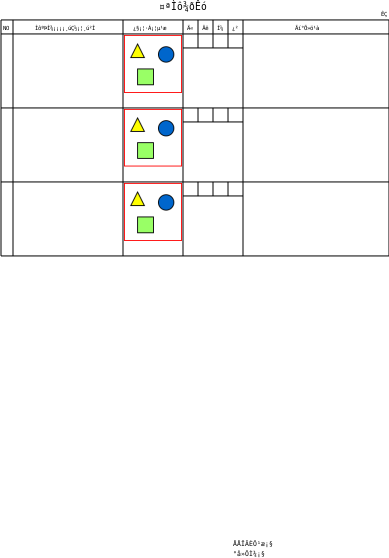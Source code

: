 <?xml version="1.0"?>
<diagram xmlns:dia="http://www.lysator.liu.se/~alla/dia/">
  <diagramdata>
    <attribute name="background">
      <color val="#ffffff"/>
    </attribute>
    <attribute name="paper">
      <composite type="paper">
        <attribute name="name">
          <string>#A4#</string>
        </attribute>
        <attribute name="tmargin">
          <real val="0"/>
        </attribute>
        <attribute name="bmargin">
          <real val="0"/>
        </attribute>
        <attribute name="lmargin">
          <real val="0"/>
        </attribute>
        <attribute name="rmargin">
          <real val="0"/>
        </attribute>
        <attribute name="is_portrait">
          <boolean val="true"/>
        </attribute>
        <attribute name="scaling">
          <real val="1"/>
        </attribute>
        <attribute name="fitto">
          <boolean val="false"/>
        </attribute>
      </composite>
    </attribute>
  </diagramdata>
  <layer name="&#199;&#216;&#183;&#202;" visible="true">
    <group>
      <object type="Standard - Line" version="0" id="O0">
        <attribute name="obj_pos">
          <point val="0.8,2.1"/>
        </attribute>
        <attribute name="obj_bb">
          <rectangle val="0.8,2.1;0.8,6.5"/>
        </attribute>
        <attribute name="conn_endpoints">
          <point val="0.8,2.1"/>
          <point val="0.8,6.5"/>
        </attribute>
        <attribute name="numcp">
          <int val="1"/>
        </attribute>
        <attribute name="line_width">
          <real val="0"/>
        </attribute>
      </object>
      <object type="Standard - Line" version="0" id="O1">
        <attribute name="obj_pos">
          <point val="20.2,2.1"/>
        </attribute>
        <attribute name="obj_bb">
          <rectangle val="20.2,2.1;20.2,6.5"/>
        </attribute>
        <attribute name="conn_endpoints">
          <point val="20.2,2.1"/>
          <point val="20.2,6.5"/>
        </attribute>
        <attribute name="numcp">
          <int val="1"/>
        </attribute>
        <attribute name="line_width">
          <real val="0"/>
        </attribute>
      </object>
      <object type="Standard - Line" version="0" id="O2">
        <attribute name="obj_pos">
          <point val="0.8,2.1"/>
        </attribute>
        <attribute name="obj_bb">
          <rectangle val="0.8,2.1;20.2,2.1"/>
        </attribute>
        <attribute name="conn_endpoints">
          <point val="0.8,2.1"/>
          <point val="20.2,2.1"/>
        </attribute>
        <attribute name="numcp">
          <int val="1"/>
        </attribute>
        <attribute name="line_width">
          <real val="0"/>
        </attribute>
      </object>
      <object type="Standard - Line" version="0" id="O3">
        <attribute name="obj_pos">
          <point val="0.8,6.5"/>
        </attribute>
        <attribute name="obj_bb">
          <rectangle val="0.8,6.5;20.2,6.5"/>
        </attribute>
        <attribute name="conn_endpoints">
          <point val="0.8,6.5"/>
          <point val="20.2,6.5"/>
        </attribute>
        <attribute name="numcp">
          <int val="1"/>
        </attribute>
        <attribute name="line_width">
          <real val="0"/>
        </attribute>
      </object>
      <object type="Standard - Line" version="0" id="O4">
        <attribute name="obj_pos">
          <point val="0.8,2.8"/>
        </attribute>
        <attribute name="obj_bb">
          <rectangle val="0.8,2.8;20.2,2.8"/>
        </attribute>
        <attribute name="conn_endpoints">
          <point val="0.8,2.8"/>
          <point val="20.2,2.8"/>
        </attribute>
        <attribute name="numcp">
          <int val="1"/>
        </attribute>
        <attribute name="line_width">
          <real val="0"/>
        </attribute>
      </object>
      <object type="Standard - Line" version="0" id="O5">
        <attribute name="obj_pos">
          <point val="12.9,2.1"/>
        </attribute>
        <attribute name="obj_bb">
          <rectangle val="12.9,2.1;12.9,6.5"/>
        </attribute>
        <attribute name="conn_endpoints">
          <point val="12.9,2.1"/>
          <point val="12.9,6.5"/>
        </attribute>
        <attribute name="numcp">
          <int val="1"/>
        </attribute>
        <attribute name="line_width">
          <real val="0"/>
        </attribute>
      </object>
      <object type="Standard - Line" version="0" id="O6">
        <attribute name="obj_pos">
          <point val="9.9,2.1"/>
        </attribute>
        <attribute name="obj_bb">
          <rectangle val="9.9,2.1;9.9,6.5"/>
        </attribute>
        <attribute name="conn_endpoints">
          <point val="9.9,2.1"/>
          <point val="9.9,6.5"/>
        </attribute>
        <attribute name="numcp">
          <int val="1"/>
        </attribute>
        <attribute name="line_width">
          <real val="0"/>
        </attribute>
      </object>
      <object type="Standard - Line" version="0" id="O7">
        <attribute name="obj_pos">
          <point val="6.9,2.1"/>
        </attribute>
        <attribute name="obj_bb">
          <rectangle val="6.9,2.1;6.9,6.5"/>
        </attribute>
        <attribute name="conn_endpoints">
          <point val="6.9,2.1"/>
          <point val="6.9,6.5"/>
        </attribute>
        <attribute name="numcp">
          <int val="1"/>
        </attribute>
        <attribute name="line_width">
          <real val="0"/>
        </attribute>
      </object>
      <object type="Standard - Line" version="0" id="O8">
        <attribute name="obj_pos">
          <point val="9.9,3.5"/>
        </attribute>
        <attribute name="obj_bb">
          <rectangle val="9.9,3.5;12.9,3.5"/>
        </attribute>
        <attribute name="conn_endpoints">
          <point val="9.9,3.5"/>
          <point val="12.9,3.5"/>
        </attribute>
        <attribute name="numcp">
          <int val="1"/>
        </attribute>
        <attribute name="line_width">
          <real val="0"/>
        </attribute>
      </object>
      <object type="Standard - Line" version="0" id="O9">
        <attribute name="obj_pos">
          <point val="10.65,2.1"/>
        </attribute>
        <attribute name="obj_bb">
          <rectangle val="10.65,2.1;10.65,3.5"/>
        </attribute>
        <attribute name="conn_endpoints">
          <point val="10.65,2.1"/>
          <point val="10.65,3.5"/>
        </attribute>
        <attribute name="numcp">
          <int val="1"/>
        </attribute>
        <attribute name="line_width">
          <real val="0"/>
        </attribute>
      </object>
      <object type="Standard - Line" version="0" id="O10">
        <attribute name="obj_pos">
          <point val="11.4,2.1"/>
        </attribute>
        <attribute name="obj_bb">
          <rectangle val="11.4,2.1;11.4,3.5"/>
        </attribute>
        <attribute name="conn_endpoints">
          <point val="11.4,2.1"/>
          <point val="11.4,3.5"/>
        </attribute>
        <attribute name="numcp">
          <int val="1"/>
        </attribute>
        <attribute name="line_width">
          <real val="0"/>
        </attribute>
        <connections>
          <connection handle="1" to="O8" connection="0"/>
        </connections>
      </object>
      <object type="Standard - Line" version="0" id="O11">
        <attribute name="obj_pos">
          <point val="12.15,2.1"/>
        </attribute>
        <attribute name="obj_bb">
          <rectangle val="12.15,2.1;12.15,3.5"/>
        </attribute>
        <attribute name="conn_endpoints">
          <point val="12.15,2.1"/>
          <point val="12.15,3.5"/>
        </attribute>
        <attribute name="numcp">
          <int val="1"/>
        </attribute>
        <attribute name="line_width">
          <real val="0"/>
        </attribute>
      </object>
      <object type="Standard - Line" version="0" id="O12">
        <attribute name="obj_pos">
          <point val="1.4,2.1"/>
        </attribute>
        <attribute name="obj_bb">
          <rectangle val="1.4,2.1;1.4,6.5"/>
        </attribute>
        <attribute name="conn_endpoints">
          <point val="1.4,2.1"/>
          <point val="1.4,6.5"/>
        </attribute>
        <attribute name="numcp">
          <int val="1"/>
        </attribute>
        <attribute name="line_width">
          <real val="0"/>
        </attribute>
      </object>
    </group>
    <group>
      <object type="Standard - Line" version="0" id="O13">
        <attribute name="obj_pos">
          <point val="0.8,6.5"/>
        </attribute>
        <attribute name="obj_bb">
          <rectangle val="0.8,6.5;0.8,10.2"/>
        </attribute>
        <attribute name="conn_endpoints">
          <point val="0.8,6.5"/>
          <point val="0.8,10.2"/>
        </attribute>
        <attribute name="numcp">
          <int val="1"/>
        </attribute>
        <attribute name="line_width">
          <real val="0"/>
        </attribute>
      </object>
      <object type="Standard - Line" version="0" id="O14">
        <attribute name="obj_pos">
          <point val="20.2,6.5"/>
        </attribute>
        <attribute name="obj_bb">
          <rectangle val="20.2,6.5;20.2,10.2"/>
        </attribute>
        <attribute name="conn_endpoints">
          <point val="20.2,6.5"/>
          <point val="20.2,10.2"/>
        </attribute>
        <attribute name="numcp">
          <int val="1"/>
        </attribute>
        <attribute name="line_width">
          <real val="0"/>
        </attribute>
      </object>
      <object type="Standard - Line" version="0" id="O15">
        <attribute name="obj_pos">
          <point val="0.8,10.2"/>
        </attribute>
        <attribute name="obj_bb">
          <rectangle val="0.8,10.2;20.2,10.2"/>
        </attribute>
        <attribute name="conn_endpoints">
          <point val="0.8,10.2"/>
          <point val="20.2,10.2"/>
        </attribute>
        <attribute name="numcp">
          <int val="1"/>
        </attribute>
        <attribute name="line_width">
          <real val="0"/>
        </attribute>
      </object>
      <object type="Standard - Line" version="0" id="O16">
        <attribute name="obj_pos">
          <point val="12.9,6.5"/>
        </attribute>
        <attribute name="obj_bb">
          <rectangle val="12.9,6.5;12.9,10.2"/>
        </attribute>
        <attribute name="conn_endpoints">
          <point val="12.9,6.5"/>
          <point val="12.9,10.2"/>
        </attribute>
        <attribute name="numcp">
          <int val="1"/>
        </attribute>
        <attribute name="line_width">
          <real val="0"/>
        </attribute>
      </object>
      <object type="Standard - Line" version="0" id="O17">
        <attribute name="obj_pos">
          <point val="9.9,6.5"/>
        </attribute>
        <attribute name="obj_bb">
          <rectangle val="9.9,6.5;9.9,10.2"/>
        </attribute>
        <attribute name="conn_endpoints">
          <point val="9.9,6.5"/>
          <point val="9.9,10.2"/>
        </attribute>
        <attribute name="numcp">
          <int val="1"/>
        </attribute>
        <attribute name="line_width">
          <real val="0"/>
        </attribute>
      </object>
      <object type="Standard - Line" version="0" id="O18">
        <attribute name="obj_pos">
          <point val="6.9,6.5"/>
        </attribute>
        <attribute name="obj_bb">
          <rectangle val="6.9,6.5;6.9,10.2"/>
        </attribute>
        <attribute name="conn_endpoints">
          <point val="6.9,6.5"/>
          <point val="6.9,10.2"/>
        </attribute>
        <attribute name="numcp">
          <int val="1"/>
        </attribute>
        <attribute name="line_width">
          <real val="0"/>
        </attribute>
      </object>
      <object type="Standard - Line" version="0" id="O19">
        <attribute name="obj_pos">
          <point val="9.9,7.2"/>
        </attribute>
        <attribute name="obj_bb">
          <rectangle val="9.9,7.2;12.9,7.2"/>
        </attribute>
        <attribute name="conn_endpoints">
          <point val="9.9,7.2"/>
          <point val="12.9,7.2"/>
        </attribute>
        <attribute name="numcp">
          <int val="1"/>
        </attribute>
        <attribute name="line_width">
          <real val="0"/>
        </attribute>
      </object>
      <object type="Standard - Line" version="0" id="O20">
        <attribute name="obj_pos">
          <point val="10.65,6.5"/>
        </attribute>
        <attribute name="obj_bb">
          <rectangle val="10.65,6.5;10.651,7.207"/>
        </attribute>
        <attribute name="conn_endpoints">
          <point val="10.65,6.5"/>
          <point val="10.651,7.207"/>
        </attribute>
        <attribute name="numcp">
          <int val="1"/>
        </attribute>
        <attribute name="line_width">
          <real val="0"/>
        </attribute>
      </object>
      <object type="Standard - Line" version="0" id="O21">
        <attribute name="obj_pos">
          <point val="11.4,6.5"/>
        </attribute>
        <attribute name="obj_bb">
          <rectangle val="11.4,6.5;11.4,7.2"/>
        </attribute>
        <attribute name="conn_endpoints">
          <point val="11.4,6.5"/>
          <point val="11.4,7.2"/>
        </attribute>
        <attribute name="numcp">
          <int val="1"/>
        </attribute>
        <attribute name="line_width">
          <real val="0"/>
        </attribute>
        <connections>
          <connection handle="1" to="O19" connection="0"/>
        </connections>
      </object>
      <object type="Standard - Line" version="0" id="O22">
        <attribute name="obj_pos">
          <point val="12.15,6.5"/>
        </attribute>
        <attribute name="obj_bb">
          <rectangle val="12.15,6.5;12.151,7.207"/>
        </attribute>
        <attribute name="conn_endpoints">
          <point val="12.15,6.5"/>
          <point val="12.151,7.207"/>
        </attribute>
        <attribute name="numcp">
          <int val="1"/>
        </attribute>
        <attribute name="line_width">
          <real val="0"/>
        </attribute>
      </object>
      <object type="Standard - Line" version="0" id="O23">
        <attribute name="obj_pos">
          <point val="1.4,6.5"/>
        </attribute>
        <attribute name="obj_bb">
          <rectangle val="1.4,6.5;1.4,10.2"/>
        </attribute>
        <attribute name="conn_endpoints">
          <point val="1.4,6.5"/>
          <point val="1.4,10.2"/>
        </attribute>
        <attribute name="numcp">
          <int val="1"/>
        </attribute>
        <attribute name="line_width">
          <real val="0"/>
        </attribute>
      </object>
    </group>
    <group>
      <object type="Standard - Line" version="0" id="O24">
        <attribute name="obj_pos">
          <point val="0.8,10.2"/>
        </attribute>
        <attribute name="obj_bb">
          <rectangle val="0.8,10.2;0.8,13.9"/>
        </attribute>
        <attribute name="conn_endpoints">
          <point val="0.8,10.2"/>
          <point val="0.8,13.9"/>
        </attribute>
        <attribute name="numcp">
          <int val="1"/>
        </attribute>
        <attribute name="line_width">
          <real val="0"/>
        </attribute>
      </object>
      <object type="Standard - Line" version="0" id="O25">
        <attribute name="obj_pos">
          <point val="20.2,10.2"/>
        </attribute>
        <attribute name="obj_bb">
          <rectangle val="20.2,10.2;20.2,13.9"/>
        </attribute>
        <attribute name="conn_endpoints">
          <point val="20.2,10.2"/>
          <point val="20.2,13.9"/>
        </attribute>
        <attribute name="numcp">
          <int val="1"/>
        </attribute>
        <attribute name="line_width">
          <real val="0"/>
        </attribute>
      </object>
      <object type="Standard - Line" version="0" id="O26">
        <attribute name="obj_pos">
          <point val="0.8,13.9"/>
        </attribute>
        <attribute name="obj_bb">
          <rectangle val="0.8,13.9;20.2,13.9"/>
        </attribute>
        <attribute name="conn_endpoints">
          <point val="0.8,13.9"/>
          <point val="20.2,13.9"/>
        </attribute>
        <attribute name="numcp">
          <int val="1"/>
        </attribute>
        <attribute name="line_width">
          <real val="0"/>
        </attribute>
      </object>
      <object type="Standard - Line" version="0" id="O27">
        <attribute name="obj_pos">
          <point val="12.9,10.2"/>
        </attribute>
        <attribute name="obj_bb">
          <rectangle val="12.9,10.2;12.9,13.9"/>
        </attribute>
        <attribute name="conn_endpoints">
          <point val="12.9,10.2"/>
          <point val="12.9,13.9"/>
        </attribute>
        <attribute name="numcp">
          <int val="1"/>
        </attribute>
        <attribute name="line_width">
          <real val="0"/>
        </attribute>
      </object>
      <object type="Standard - Line" version="0" id="O28">
        <attribute name="obj_pos">
          <point val="9.9,10.2"/>
        </attribute>
        <attribute name="obj_bb">
          <rectangle val="9.9,10.2;9.9,13.9"/>
        </attribute>
        <attribute name="conn_endpoints">
          <point val="9.9,10.2"/>
          <point val="9.9,13.9"/>
        </attribute>
        <attribute name="numcp">
          <int val="1"/>
        </attribute>
        <attribute name="line_width">
          <real val="0"/>
        </attribute>
      </object>
      <object type="Standard - Line" version="0" id="O29">
        <attribute name="obj_pos">
          <point val="6.9,10.2"/>
        </attribute>
        <attribute name="obj_bb">
          <rectangle val="6.9,10.2;6.9,13.9"/>
        </attribute>
        <attribute name="conn_endpoints">
          <point val="6.9,10.2"/>
          <point val="6.9,13.9"/>
        </attribute>
        <attribute name="numcp">
          <int val="1"/>
        </attribute>
        <attribute name="line_width">
          <real val="0"/>
        </attribute>
      </object>
      <object type="Standard - Line" version="0" id="O30">
        <attribute name="obj_pos">
          <point val="9.9,10.9"/>
        </attribute>
        <attribute name="obj_bb">
          <rectangle val="9.9,10.9;12.9,10.9"/>
        </attribute>
        <attribute name="conn_endpoints">
          <point val="9.9,10.9"/>
          <point val="12.9,10.9"/>
        </attribute>
        <attribute name="numcp">
          <int val="1"/>
        </attribute>
        <attribute name="line_width">
          <real val="0"/>
        </attribute>
      </object>
      <object type="Standard - Line" version="0" id="O31">
        <attribute name="obj_pos">
          <point val="10.65,10.2"/>
        </attribute>
        <attribute name="obj_bb">
          <rectangle val="10.65,10.2;10.651,10.907"/>
        </attribute>
        <attribute name="conn_endpoints">
          <point val="10.65,10.2"/>
          <point val="10.651,10.907"/>
        </attribute>
        <attribute name="numcp">
          <int val="1"/>
        </attribute>
        <attribute name="line_width">
          <real val="0"/>
        </attribute>
      </object>
      <object type="Standard - Line" version="0" id="O32">
        <attribute name="obj_pos">
          <point val="11.4,10.2"/>
        </attribute>
        <attribute name="obj_bb">
          <rectangle val="11.4,10.2;11.4,10.9"/>
        </attribute>
        <attribute name="conn_endpoints">
          <point val="11.4,10.2"/>
          <point val="11.4,10.9"/>
        </attribute>
        <attribute name="numcp">
          <int val="1"/>
        </attribute>
        <attribute name="line_width">
          <real val="0"/>
        </attribute>
        <connections>
          <connection handle="1" to="O30" connection="0"/>
        </connections>
      </object>
      <object type="Standard - Line" version="0" id="O33">
        <attribute name="obj_pos">
          <point val="12.15,10.2"/>
        </attribute>
        <attribute name="obj_bb">
          <rectangle val="12.15,10.2;12.151,10.907"/>
        </attribute>
        <attribute name="conn_endpoints">
          <point val="12.15,10.2"/>
          <point val="12.151,10.907"/>
        </attribute>
        <attribute name="numcp">
          <int val="1"/>
        </attribute>
        <attribute name="line_width">
          <real val="0"/>
        </attribute>
      </object>
      <object type="Standard - Line" version="0" id="O34">
        <attribute name="obj_pos">
          <point val="1.4,10.2"/>
        </attribute>
        <attribute name="obj_bb">
          <rectangle val="1.4,10.2;1.4,13.9"/>
        </attribute>
        <attribute name="conn_endpoints">
          <point val="1.4,10.2"/>
          <point val="1.4,13.9"/>
        </attribute>
        <attribute name="numcp">
          <int val="1"/>
        </attribute>
        <attribute name="line_width">
          <real val="0"/>
        </attribute>
      </object>
    </group>
  </layer>
  <layer name="&#202;&#184;&#187;&#250;" visible="true">
    <object type="Standard - Text" version="0" id="O35">
      <attribute name="obj_pos">
        <point val="2.5,2.6"/>
      </attribute>
      <attribute name="obj_bb">
        <rectangle val="2.5,2.34;6.035,2.69"/>
      </attribute>
      <attribute name="text">
        <composite type="text">
          <attribute name="string">
            <string>#&#204;&#244;&#186;&#222;&#204;&#190;&#161;&#161;&#161;&#161;&#184;&#250;&#199;&#189;&#161;&#166;&#184;&#250;&#178;&#204;#</string>
          </attribute>
          <attribute name="font">
            <font name="Courier"/>
          </attribute>
          <attribute name="height">
            <real val="0.35"/>
          </attribute>
          <attribute name="pos">
            <point val="2.5,2.6"/>
          </attribute>
          <attribute name="color">
            <color val="#000000"/>
          </attribute>
          <attribute name="alignment">
            <enum val="0"/>
          </attribute>
        </composite>
      </attribute>
    </object>
    <object type="Standard - Text" version="0" id="O36">
      <attribute name="obj_pos">
        <point val="7.4,2.6"/>
      </attribute>
      <attribute name="obj_bb">
        <rectangle val="7.4,2.34;9.521,2.69"/>
      </attribute>
      <attribute name="text">
        <composite type="text">
          <attribute name="string">
            <string>#&#191;&#167;&#161;&#166;&#183;&#193;&#161;&#166;&#181;&#173;&#185;&#230;#</string>
          </attribute>
          <attribute name="font">
            <font name="Courier"/>
          </attribute>
          <attribute name="height">
            <real val="0.35"/>
          </attribute>
          <attribute name="pos">
            <point val="7.4,2.6"/>
          </attribute>
          <attribute name="color">
            <color val="#000000"/>
          </attribute>
          <attribute name="alignment">
            <enum val="0"/>
          </attribute>
        </composite>
      </attribute>
    </object>
    <object type="Standard - Text" version="0" id="O37">
      <attribute name="obj_pos">
        <point val="10.1,2.6"/>
      </attribute>
      <attribute name="obj_bb">
        <rectangle val="10.1,2.34;10.454,2.69"/>
      </attribute>
      <attribute name="text">
        <composite type="text">
          <attribute name="string">
            <string>#&#196;&#171;#</string>
          </attribute>
          <attribute name="font">
            <font name="Courier"/>
          </attribute>
          <attribute name="height">
            <real val="0.35"/>
          </attribute>
          <attribute name="pos">
            <point val="10.1,2.6"/>
          </attribute>
          <attribute name="color">
            <color val="#000000"/>
          </attribute>
          <attribute name="alignment">
            <enum val="0"/>
          </attribute>
        </composite>
      </attribute>
    </object>
    <object type="Standard - Text" version="0" id="O38">
      <attribute name="obj_pos">
        <point val="10.863,2.6"/>
      </attribute>
      <attribute name="obj_bb">
        <rectangle val="10.863,2.34;11.216,2.69"/>
      </attribute>
      <attribute name="text">
        <composite type="text">
          <attribute name="string">
            <string>#&#195;&#235;#</string>
          </attribute>
          <attribute name="font">
            <font name="Courier"/>
          </attribute>
          <attribute name="height">
            <real val="0.35"/>
          </attribute>
          <attribute name="pos">
            <point val="10.863,2.6"/>
          </attribute>
          <attribute name="color">
            <color val="#000000"/>
          </attribute>
          <attribute name="alignment">
            <enum val="0"/>
          </attribute>
        </composite>
      </attribute>
    </object>
    <object type="Standard - Text" version="0" id="O39">
      <attribute name="obj_pos">
        <point val="11.6,2.6"/>
      </attribute>
      <attribute name="obj_bb">
        <rectangle val="11.6,2.34;11.954,2.69"/>
      </attribute>
      <attribute name="text">
        <composite type="text">
          <attribute name="string">
            <string>#&#205;&#188;#</string>
          </attribute>
          <attribute name="font">
            <font name="Courier"/>
          </attribute>
          <attribute name="height">
            <real val="0.35"/>
          </attribute>
          <attribute name="pos">
            <point val="11.6,2.6"/>
          </attribute>
          <attribute name="color">
            <color val="#000000"/>
          </attribute>
          <attribute name="alignment">
            <enum val="0"/>
          </attribute>
        </composite>
      </attribute>
    </object>
    <object type="Standard - Text" version="0" id="O40">
      <attribute name="obj_pos">
        <point val="12.35,2.6"/>
      </attribute>
      <attribute name="obj_bb">
        <rectangle val="12.35,2.34;12.704,2.69"/>
      </attribute>
      <attribute name="text">
        <composite type="text">
          <attribute name="string">
            <string>#&#191;&#178;#</string>
          </attribute>
          <attribute name="font">
            <font name="Courier"/>
          </attribute>
          <attribute name="height">
            <real val="0.35"/>
          </attribute>
          <attribute name="pos">
            <point val="12.35,2.6"/>
          </attribute>
          <attribute name="color">
            <color val="#000000"/>
          </attribute>
          <attribute name="alignment">
            <enum val="0"/>
          </attribute>
        </composite>
      </attribute>
    </object>
    <object type="Standard - Text" version="0" id="O41">
      <attribute name="obj_pos">
        <point val="15.5,2.6"/>
      </attribute>
      <attribute name="obj_bb">
        <rectangle val="15.5,2.34;16.914,2.69"/>
      </attribute>
      <attribute name="text">
        <composite type="text">
          <attribute name="string">
            <string>#&#195;&#237;&#176;&#213;&#187;&#246;&#185;&#224;#</string>
          </attribute>
          <attribute name="font">
            <font name="Courier"/>
          </attribute>
          <attribute name="height">
            <real val="0.35"/>
          </attribute>
          <attribute name="pos">
            <point val="15.5,2.6"/>
          </attribute>
          <attribute name="color">
            <color val="#000000"/>
          </attribute>
          <attribute name="alignment">
            <enum val="0"/>
          </attribute>
        </composite>
      </attribute>
    </object>
    <object type="Standard - Text" version="0" id="O42">
      <attribute name="obj_pos">
        <point val="12.4,28.9"/>
      </attribute>
      <attribute name="obj_bb">
        <rectangle val="12.4,28.603;14.016,29.003"/>
      </attribute>
      <attribute name="text">
        <composite type="text">
          <attribute name="string">
            <string>#&#176;&#229;&#187;&#213;&#204;&#190;&#161;&#167;#</string>
          </attribute>
          <attribute name="font">
            <font name="Courier"/>
          </attribute>
          <attribute name="height">
            <real val="0.4"/>
          </attribute>
          <attribute name="pos">
            <point val="12.4,28.9"/>
          </attribute>
          <attribute name="color">
            <color val="#000000"/>
          </attribute>
          <attribute name="alignment">
            <enum val="0"/>
          </attribute>
        </composite>
      </attribute>
    </object>
    <object type="Standard - Text" version="0" id="O43">
      <attribute name="obj_pos">
        <point val="19.8,1.9"/>
      </attribute>
      <attribute name="obj_bb">
        <rectangle val="19.8,1.64;20.154,1.99"/>
      </attribute>
      <attribute name="text">
        <composite type="text">
          <attribute name="string">
            <string>#&#202;&#199;#</string>
          </attribute>
          <attribute name="font">
            <font name="Courier"/>
          </attribute>
          <attribute name="height">
            <real val="0.35"/>
          </attribute>
          <attribute name="pos">
            <point val="19.8,1.9"/>
          </attribute>
          <attribute name="color">
            <color val="#000000"/>
          </attribute>
          <attribute name="alignment">
            <enum val="0"/>
          </attribute>
        </composite>
      </attribute>
    </object>
    <object type="Standard - Text" version="0" id="O44">
      <attribute name="obj_pos">
        <point val="8.7,1.6"/>
      </attribute>
      <attribute name="obj_bb">
        <rectangle val="8.7,1.154;11.124,1.754"/>
      </attribute>
      <attribute name="text">
        <composite type="text">
          <attribute name="string">
            <string>#&#164;&#170;&#204;&#244;&#190;&#240;&#202;&#243;#</string>
          </attribute>
          <attribute name="font">
            <font name="Courier"/>
          </attribute>
          <attribute name="height">
            <real val="0.6"/>
          </attribute>
          <attribute name="pos">
            <point val="8.7,1.6"/>
          </attribute>
          <attribute name="color">
            <color val="#000000"/>
          </attribute>
          <attribute name="alignment">
            <enum val="0"/>
          </attribute>
        </composite>
      </attribute>
    </object>
    <object type="Standard - Text" version="0" id="O45">
      <attribute name="obj_pos">
        <point val="0.9,2.6"/>
      </attribute>
      <attribute name="obj_bb">
        <rectangle val="0.9,2.34;1.324,2.69"/>
      </attribute>
      <attribute name="text">
        <composite type="text">
          <attribute name="string">
            <string>#NO#</string>
          </attribute>
          <attribute name="font">
            <font name="Courier"/>
          </attribute>
          <attribute name="height">
            <real val="0.35"/>
          </attribute>
          <attribute name="pos">
            <point val="0.9,2.6"/>
          </attribute>
          <attribute name="color">
            <color val="#000000"/>
          </attribute>
          <attribute name="alignment">
            <enum val="0"/>
          </attribute>
        </composite>
      </attribute>
    </object>
    <object type="Standard - Text" version="0" id="O46">
      <attribute name="obj_pos">
        <point val="12.4,28.4"/>
      </attribute>
      <attribute name="obj_bb">
        <rectangle val="12.4,28.103;14.42,28.503"/>
      </attribute>
      <attribute name="text">
        <composite type="text">
          <attribute name="string">
            <string>#&#197;&#197;&#207;&#195;&#200;&#214;&#185;&#230;&#161;&#167;#</string>
          </attribute>
          <attribute name="font">
            <font name="Courier"/>
          </attribute>
          <attribute name="height">
            <real val="0.4"/>
          </attribute>
          <attribute name="pos">
            <point val="12.4,28.4"/>
          </attribute>
          <attribute name="color">
            <color val="#000000"/>
          </attribute>
          <attribute name="alignment">
            <enum val="0"/>
          </attribute>
        </composite>
      </attribute>
    </object>
  </layer>
  <layer name="&#186;&#185;&#164;&#183;&#185;&#254;&#164;&#223;" visible="true">
    <object type="ORCA - Text" version="0" id="O47">
      <attribute name="obj_pos">
        <point val="20.15,1.3"/>
      </attribute>
      <attribute name="obj_bb">
        <rectangle val="16.262,1.04;20.15,1.39"/>
      </attribute>
      <attribute name="orca_id">
        <string>#SYORIBI#</string>
      </attribute>
      <attribute name="orca_type">
        <enum val="0"/>
      </attribute>
      <attribute name="orca_size">
        <int val="22"/>
      </attribute>
      <attribute name="orca_hankaku">
        <boolean val="false"/>
      </attribute>
      <attribute name="text">
        <composite type="text">
          <attribute name="string">
            <string>#&#202;&#191;&#192;&#174;&#163;&#185;&#163;&#185;&#199;&#175;&#163;&#185;&#163;&#185;&#183;&#238;&#163;&#185;&#163;&#185;&#198;&#252;#</string>
          </attribute>
          <attribute name="font">
            <font name="Courier"/>
          </attribute>
          <attribute name="height">
            <real val="0.35"/>
          </attribute>
          <attribute name="pos">
            <point val="20.15,1.3"/>
          </attribute>
          <attribute name="color">
            <color val="#000000"/>
          </attribute>
          <attribute name="alignment">
            <enum val="2"/>
          </attribute>
        </composite>
      </attribute>
    </object>
    <object type="ORCA - Text" version="0" id="O48">
      <attribute name="obj_pos">
        <point val="19.6,1.9"/>
      </attribute>
      <attribute name="obj_bb">
        <rectangle val="18.964,1.64;19.6,1.99"/>
      </attribute>
      <attribute name="orca_id">
        <string>#PAGE#</string>
      </attribute>
      <attribute name="orca_type">
        <enum val="0"/>
      </attribute>
      <attribute name="orca_size">
        <int val="3"/>
      </attribute>
      <attribute name="orca_hankaku">
        <boolean val="true"/>
      </attribute>
      <attribute name="text">
        <composite type="text">
          <attribute name="string">
            <string>#999#</string>
          </attribute>
          <attribute name="font">
            <font name="Courier"/>
          </attribute>
          <attribute name="height">
            <real val="0.35"/>
          </attribute>
          <attribute name="pos">
            <point val="19.6,1.9"/>
          </attribute>
          <attribute name="color">
            <color val="#000000"/>
          </attribute>
          <attribute name="alignment">
            <enum val="2"/>
          </attribute>
        </composite>
      </attribute>
    </object>
    <object type="ORCA - Text" version="0" id="O49">
      <attribute name="obj_pos">
        <point val="11.1,1.6"/>
      </attribute>
      <attribute name="obj_bb">
        <rectangle val="11.1,1.154;14.736,1.754"/>
      </attribute>
      <attribute name="orca_id">
        <string>#SYURUI#</string>
      </attribute>
      <attribute name="orca_type">
        <enum val="0"/>
      </attribute>
      <attribute name="orca_size">
        <int val="12"/>
      </attribute>
      <attribute name="orca_hankaku">
        <boolean val="false"/>
      </attribute>
      <attribute name="text">
        <composite type="text">
          <attribute name="string">
            <string>#&#164;&#162;&#164;&#162;&#164;&#162;&#164;&#162;&#164;&#162;&#164;&#162;#</string>
          </attribute>
          <attribute name="font">
            <font name="Courier"/>
          </attribute>
          <attribute name="height">
            <real val="0.6"/>
          </attribute>
          <attribute name="pos">
            <point val="11.1,1.6"/>
          </attribute>
          <attribute name="color">
            <color val="#000000"/>
          </attribute>
          <attribute name="alignment">
            <enum val="0"/>
          </attribute>
        </composite>
      </attribute>
    </object>
    <object type="ORCA - Text" version="0" id="O50">
      <attribute name="obj_pos">
        <point val="0.9,1"/>
      </attribute>
      <attribute name="obj_bb">
        <rectangle val="0.9,0.74;5.142,1.09"/>
      </attribute>
      <attribute name="orca_id">
        <string>#ID#</string>
      </attribute>
      <attribute name="orca_type">
        <enum val="0"/>
      </attribute>
      <attribute name="orca_size">
        <int val="20"/>
      </attribute>
      <attribute name="orca_hankaku">
        <boolean val="true"/>
      </attribute>
      <attribute name="text">
        <composite type="text">
          <attribute name="string">
            <string>#99999999999999999999#</string>
          </attribute>
          <attribute name="font">
            <font name="Courier"/>
          </attribute>
          <attribute name="height">
            <real val="0.35"/>
          </attribute>
          <attribute name="pos">
            <point val="0.9,1"/>
          </attribute>
          <attribute name="color">
            <color val="#000000"/>
          </attribute>
          <attribute name="alignment">
            <enum val="0"/>
          </attribute>
        </composite>
      </attribute>
    </object>
    <object type="ORCA - Text" version="0" id="O51">
      <attribute name="obj_pos">
        <point val="0.9,1.4"/>
      </attribute>
      <attribute name="obj_bb">
        <rectangle val="0.9,1.14;8.677,1.49"/>
      </attribute>
      <attribute name="orca_id">
        <string>#KANANAME#</string>
      </attribute>
      <attribute name="orca_type">
        <enum val="0"/>
      </attribute>
      <attribute name="orca_size">
        <int val="44"/>
      </attribute>
      <attribute name="orca_hankaku">
        <boolean val="false"/>
      </attribute>
      <attribute name="text">
        <composite type="text">
          <attribute name="string">
            <string>#&#164;&#162;&#164;&#164;&#164;&#166;&#164;&#168;&#164;&#170;&#164;&#171;&#164;&#173;&#164;&#175;&#164;&#177;&#164;&#179;&#164;&#181;&#164;&#183;&#164;&#185;&#164;&#187;&#164;&#189;&#164;&#191;&#164;&#193;&#164;&#196;&#164;&#198;&#164;&#200;&#164;&#202;&#164;&#203;#</string>
          </attribute>
          <attribute name="font">
            <font name="Courier"/>
          </attribute>
          <attribute name="height">
            <real val="0.35"/>
          </attribute>
          <attribute name="pos">
            <point val="0.9,1.4"/>
          </attribute>
          <attribute name="color">
            <color val="#000000"/>
          </attribute>
          <attribute name="alignment">
            <enum val="0"/>
          </attribute>
        </composite>
      </attribute>
    </object>
    <object type="ORCA - Text" version="0" id="O52">
      <attribute name="obj_pos">
        <point val="0.9,1.9"/>
      </attribute>
      <attribute name="obj_bb">
        <rectangle val="0.9,1.565;7.718,2.015"/>
      </attribute>
      <attribute name="orca_id">
        <string>#NAME#</string>
      </attribute>
      <attribute name="orca_type">
        <enum val="0"/>
      </attribute>
      <attribute name="orca_size">
        <int val="30"/>
      </attribute>
      <attribute name="orca_hankaku">
        <boolean val="false"/>
      </attribute>
      <attribute name="text">
        <composite type="text">
          <attribute name="string">
            <string>#&#164;&#162;&#164;&#164;&#164;&#166;&#164;&#168;&#164;&#170;&#164;&#171;&#164;&#173;&#164;&#175;&#164;&#177;&#164;&#179;&#164;&#181;&#164;&#183;&#164;&#185;&#164;&#187;&#164;&#189;#</string>
          </attribute>
          <attribute name="font">
            <font name="Courier"/>
          </attribute>
          <attribute name="height">
            <real val="0.45"/>
          </attribute>
          <attribute name="pos">
            <point val="0.9,1.9"/>
          </attribute>
          <attribute name="color">
            <color val="#000000"/>
          </attribute>
          <attribute name="alignment">
            <enum val="0"/>
          </attribute>
        </composite>
      </attribute>
    </object>
    <object type="ORCA - Text" version="0" id="O53">
      <attribute name="obj_pos">
        <point val="0.9,28.4"/>
      </attribute>
      <attribute name="obj_bb">
        <rectangle val="0.9,28.103;12.212,28.503"/>
      </attribute>
      <attribute name="orca_id">
        <string>#JYUSYO#</string>
      </attribute>
      <attribute name="orca_type">
        <enum val="0"/>
      </attribute>
      <attribute name="orca_size">
        <int val="56"/>
      </attribute>
      <attribute name="orca_hankaku">
        <boolean val="false"/>
      </attribute>
      <attribute name="text">
        <composite type="text">
          <attribute name="string">
            <string>#&#164;&#162;&#164;&#164;&#164;&#166;&#164;&#168;&#164;&#170;&#164;&#171;&#164;&#173;&#164;&#175;&#164;&#177;&#164;&#179;&#164;&#181;&#164;&#183;&#164;&#185;&#164;&#187;&#164;&#189;&#164;&#191;&#164;&#193;&#164;&#196;&#164;&#198;&#164;&#200;&#164;&#202;&#164;&#203;&#164;&#204;&#164;&#205;&#164;&#206;&#164;&#207;&#164;&#210;&#164;&#213;#</string>
          </attribute>
          <attribute name="font">
            <font name="Courier"/>
          </attribute>
          <attribute name="height">
            <real val="0.4"/>
          </attribute>
          <attribute name="pos">
            <point val="0.9,28.4"/>
          </attribute>
          <attribute name="color">
            <color val="#000000"/>
          </attribute>
          <attribute name="alignment">
            <enum val="0"/>
          </attribute>
        </composite>
      </attribute>
    </object>
    <object type="ORCA - Text" version="0" id="O54">
      <attribute name="obj_pos">
        <point val="0.9,28.9"/>
      </attribute>
      <attribute name="obj_bb">
        <rectangle val="0.9,28.603;12.212,29.003"/>
      </attribute>
      <attribute name="orca_id">
        <string>#HSPNAME#</string>
      </attribute>
      <attribute name="orca_type">
        <enum val="0"/>
      </attribute>
      <attribute name="orca_size">
        <int val="56"/>
      </attribute>
      <attribute name="orca_hankaku">
        <boolean val="false"/>
      </attribute>
      <attribute name="text">
        <composite type="text">
          <attribute name="string">
            <string>#&#164;&#162;&#164;&#164;&#164;&#166;&#164;&#168;&#164;&#170;&#164;&#171;&#164;&#173;&#164;&#175;&#164;&#177;&#164;&#179;&#164;&#181;&#164;&#183;&#164;&#185;&#164;&#187;&#164;&#189;&#164;&#191;&#164;&#193;&#164;&#196;&#164;&#198;&#164;&#200;&#164;&#202;&#164;&#203;&#164;&#204;&#164;&#205;&#164;&#206;&#164;&#207;&#164;&#210;&#164;&#213;#</string>
          </attribute>
          <attribute name="font">
            <font name="Courier"/>
          </attribute>
          <attribute name="height">
            <real val="0.4"/>
          </attribute>
          <attribute name="pos">
            <point val="0.9,28.9"/>
          </attribute>
          <attribute name="color">
            <color val="#000000"/>
          </attribute>
          <attribute name="alignment">
            <enum val="0"/>
          </attribute>
        </composite>
      </attribute>
    </object>
    <object type="ORCA - Text" version="0" id="O55">
      <attribute name="obj_pos">
        <point val="14.4,28.4"/>
      </attribute>
      <attribute name="obj_bb">
        <rectangle val="14.4,28.103;17.309,28.503"/>
      </attribute>
      <attribute name="orca_id">
        <string>#TEL#</string>
      </attribute>
      <attribute name="orca_type">
        <enum val="0"/>
      </attribute>
      <attribute name="orca_size">
        <int val="15"/>
      </attribute>
      <attribute name="orca_hankaku">
        <boolean val="true"/>
      </attribute>
      <attribute name="text">
        <composite type="text">
          <attribute name="string">
            <string>#9999-99-9999#</string>
          </attribute>
          <attribute name="font">
            <font name="Courier"/>
          </attribute>
          <attribute name="height">
            <real val="0.4"/>
          </attribute>
          <attribute name="pos">
            <point val="14.4,28.4"/>
          </attribute>
          <attribute name="color">
            <color val="#000000"/>
          </attribute>
          <attribute name="alignment">
            <enum val="0"/>
          </attribute>
        </composite>
      </attribute>
    </object>
    <object type="ORCA - Text" version="0" id="O56">
      <attribute name="obj_pos">
        <point val="14.3,28.9"/>
      </attribute>
      <attribute name="obj_bb">
        <rectangle val="14.3,28.603;19.552,29.003"/>
      </attribute>
      <attribute name="orca_id">
        <string>#DRNAME#</string>
      </attribute>
      <attribute name="orca_type">
        <enum val="0"/>
      </attribute>
      <attribute name="orca_size">
        <int val="26"/>
      </attribute>
      <attribute name="orca_hankaku">
        <boolean val="false"/>
      </attribute>
      <attribute name="text">
        <composite type="text">
          <attribute name="string">
            <string>#&#164;&#162;&#164;&#164;&#164;&#166;&#164;&#168;&#164;&#170;&#164;&#171;&#164;&#173;&#164;&#175;&#164;&#177;&#164;&#179;&#164;&#181;&#164;&#183;&#164;&#185;#</string>
          </attribute>
          <attribute name="font">
            <font name="Courier"/>
          </attribute>
          <attribute name="height">
            <real val="0.4"/>
          </attribute>
          <attribute name="pos">
            <point val="14.3,28.9"/>
          </attribute>
          <attribute name="color">
            <color val="#000000"/>
          </attribute>
          <attribute name="alignment">
            <enum val="0"/>
          </attribute>
        </composite>
      </attribute>
    </object>
    <group>
      <object type="ORCA - Text" version="0" id="O57">
        <attribute name="obj_pos">
          <point val="0.9,14.3"/>
        </attribute>
        <attribute name="obj_bb">
          <rectangle val="0.9,14.04;20.343,14.39"/>
        </attribute>
        <attribute name="orca_id">
          <string>#COMMENT1#</string>
        </attribute>
        <attribute name="orca_type">
          <enum val="0"/>
        </attribute>
        <attribute name="orca_size">
          <int val="108"/>
        </attribute>
        <attribute name="orca_hankaku">
          <boolean val="false"/>
        </attribute>
        <attribute name="text">
          <composite type="text">
            <attribute name="string">
              <string>#&#164;&#162;&#164;&#164;&#164;&#166;&#164;&#168;&#164;&#170;&#164;&#171;&#164;&#173;&#164;&#175;&#164;&#177;&#164;&#179;&#164;&#181;&#164;&#183;&#164;&#185;&#164;&#187;&#164;&#189;&#164;&#191;&#164;&#193;&#164;&#196;&#164;&#198;&#164;&#200;&#164;&#202;&#164;&#203;&#164;&#204;&#164;&#205;&#164;&#206;&#164;&#207;&#164;&#210;&#164;&#213;&#164;&#216;&#164;&#219;&#164;&#222;&#164;&#223;&#164;&#224;&#164;&#225;&#164;&#226;&#164;&#233;&#164;&#234;&#164;&#235;&#164;&#236;&#164;&#237;&#164;&#162;&#164;&#164;&#164;&#166;&#164;&#168;&#164;&#170;&#164;&#171;&#164;&#173;&#164;&#175;&#164;&#177;&#164;&#179;&#164;&#181;&#164;&#183;&#164;&#185;&#164;&#187;&#164;&#189;#</string>
            </attribute>
            <attribute name="font">
              <font name="Courier"/>
            </attribute>
            <attribute name="height">
              <real val="0.35"/>
            </attribute>
            <attribute name="pos">
              <point val="0.9,14.3"/>
            </attribute>
            <attribute name="color">
              <color val="#000000"/>
            </attribute>
            <attribute name="alignment">
              <enum val="0"/>
            </attribute>
          </composite>
        </attribute>
      </object>
      <object type="ORCA - Text" version="0" id="O58">
        <attribute name="obj_pos">
          <point val="0.9,14.7"/>
        </attribute>
        <attribute name="obj_bb">
          <rectangle val="0.9,14.44;20.343,14.79"/>
        </attribute>
        <attribute name="orca_id">
          <string>#COMMENT2#</string>
        </attribute>
        <attribute name="orca_type">
          <enum val="0"/>
        </attribute>
        <attribute name="orca_size">
          <int val="108"/>
        </attribute>
        <attribute name="orca_hankaku">
          <boolean val="false"/>
        </attribute>
        <attribute name="text">
          <composite type="text">
            <attribute name="string">
              <string>#&#164;&#162;&#164;&#164;&#164;&#166;&#164;&#168;&#164;&#170;&#164;&#171;&#164;&#173;&#164;&#175;&#164;&#177;&#164;&#179;&#164;&#181;&#164;&#183;&#164;&#185;&#164;&#187;&#164;&#189;&#164;&#191;&#164;&#193;&#164;&#196;&#164;&#198;&#164;&#200;&#164;&#202;&#164;&#203;&#164;&#204;&#164;&#205;&#164;&#206;&#164;&#207;&#164;&#210;&#164;&#213;&#164;&#216;&#164;&#219;&#164;&#222;&#164;&#223;&#164;&#224;&#164;&#225;&#164;&#226;&#164;&#233;&#164;&#234;&#164;&#235;&#164;&#236;&#164;&#237;&#164;&#162;&#164;&#164;&#164;&#166;&#164;&#168;&#164;&#170;&#164;&#171;&#164;&#173;&#164;&#175;&#164;&#177;&#164;&#179;&#164;&#181;&#164;&#183;&#164;&#185;&#164;&#187;&#164;&#189;#</string>
            </attribute>
            <attribute name="font">
              <font name="Courier"/>
            </attribute>
            <attribute name="height">
              <real val="0.35"/>
            </attribute>
            <attribute name="pos">
              <point val="0.9,14.7"/>
            </attribute>
            <attribute name="color">
              <color val="#000000"/>
            </attribute>
            <attribute name="alignment">
              <enum val="0"/>
            </attribute>
          </composite>
        </attribute>
      </object>
      <object type="ORCA - Text" version="0" id="O59">
        <attribute name="obj_pos">
          <point val="0.9,15.1"/>
        </attribute>
        <attribute name="obj_bb">
          <rectangle val="0.9,14.84;20.343,15.19"/>
        </attribute>
        <attribute name="orca_id">
          <string>#COMMENT3#</string>
        </attribute>
        <attribute name="orca_type">
          <enum val="0"/>
        </attribute>
        <attribute name="orca_size">
          <int val="108"/>
        </attribute>
        <attribute name="orca_hankaku">
          <boolean val="false"/>
        </attribute>
        <attribute name="text">
          <composite type="text">
            <attribute name="string">
              <string>#&#164;&#162;&#164;&#164;&#164;&#166;&#164;&#168;&#164;&#170;&#164;&#171;&#164;&#173;&#164;&#175;&#164;&#177;&#164;&#179;&#164;&#181;&#164;&#183;&#164;&#185;&#164;&#187;&#164;&#189;&#164;&#191;&#164;&#193;&#164;&#196;&#164;&#198;&#164;&#200;&#164;&#202;&#164;&#203;&#164;&#204;&#164;&#205;&#164;&#206;&#164;&#207;&#164;&#210;&#164;&#213;&#164;&#216;&#164;&#219;&#164;&#222;&#164;&#223;&#164;&#224;&#164;&#225;&#164;&#226;&#164;&#233;&#164;&#234;&#164;&#235;&#164;&#236;&#164;&#237;&#164;&#162;&#164;&#164;&#164;&#166;&#164;&#168;&#164;&#170;&#164;&#171;&#164;&#173;&#164;&#175;&#164;&#177;&#164;&#179;&#164;&#181;&#164;&#183;&#164;&#185;&#164;&#187;&#164;&#189;#</string>
            </attribute>
            <attribute name="font">
              <font name="Courier"/>
            </attribute>
            <attribute name="height">
              <real val="0.35"/>
            </attribute>
            <attribute name="pos">
              <point val="0.9,15.1"/>
            </attribute>
            <attribute name="color">
              <color val="#000000"/>
            </attribute>
            <attribute name="alignment">
              <enum val="0"/>
            </attribute>
          </composite>
        </attribute>
      </object>
      <object type="ORCA - Text" version="0" id="O60">
        <attribute name="obj_pos">
          <point val="0.9,15.5"/>
        </attribute>
        <attribute name="obj_bb">
          <rectangle val="0.9,15.24;20.343,15.59"/>
        </attribute>
        <attribute name="orca_id">
          <string>#COMMENT4#</string>
        </attribute>
        <attribute name="orca_type">
          <enum val="0"/>
        </attribute>
        <attribute name="orca_size">
          <int val="108"/>
        </attribute>
        <attribute name="orca_hankaku">
          <boolean val="false"/>
        </attribute>
        <attribute name="text">
          <composite type="text">
            <attribute name="string">
              <string>#&#164;&#162;&#164;&#164;&#164;&#166;&#164;&#168;&#164;&#170;&#164;&#171;&#164;&#173;&#164;&#175;&#164;&#177;&#164;&#179;&#164;&#181;&#164;&#183;&#164;&#185;&#164;&#187;&#164;&#189;&#164;&#191;&#164;&#193;&#164;&#196;&#164;&#198;&#164;&#200;&#164;&#202;&#164;&#203;&#164;&#204;&#164;&#205;&#164;&#206;&#164;&#207;&#164;&#210;&#164;&#213;&#164;&#216;&#164;&#219;&#164;&#222;&#164;&#223;&#164;&#224;&#164;&#225;&#164;&#226;&#164;&#233;&#164;&#234;&#164;&#235;&#164;&#236;&#164;&#237;&#164;&#162;&#164;&#164;&#164;&#166;&#164;&#168;&#164;&#170;&#164;&#171;&#164;&#173;&#164;&#175;&#164;&#177;&#164;&#179;&#164;&#181;&#164;&#183;&#164;&#185;&#164;&#187;&#164;&#189;#</string>
            </attribute>
            <attribute name="font">
              <font name="Courier"/>
            </attribute>
            <attribute name="height">
              <real val="0.35"/>
            </attribute>
            <attribute name="pos">
              <point val="0.9,15.5"/>
            </attribute>
            <attribute name="color">
              <color val="#000000"/>
            </attribute>
            <attribute name="alignment">
              <enum val="0"/>
            </attribute>
          </composite>
        </attribute>
      </object>
      <object type="ORCA - Text" version="0" id="O61">
        <attribute name="obj_pos">
          <point val="0.9,15.9"/>
        </attribute>
        <attribute name="obj_bb">
          <rectangle val="0.9,15.64;20.343,15.99"/>
        </attribute>
        <attribute name="orca_id">
          <string>#COMMENT5#</string>
        </attribute>
        <attribute name="orca_type">
          <enum val="0"/>
        </attribute>
        <attribute name="orca_size">
          <int val="108"/>
        </attribute>
        <attribute name="orca_hankaku">
          <boolean val="false"/>
        </attribute>
        <attribute name="text">
          <composite type="text">
            <attribute name="string">
              <string>#&#164;&#162;&#164;&#164;&#164;&#166;&#164;&#168;&#164;&#170;&#164;&#171;&#164;&#173;&#164;&#175;&#164;&#177;&#164;&#179;&#164;&#181;&#164;&#183;&#164;&#185;&#164;&#187;&#164;&#189;&#164;&#191;&#164;&#193;&#164;&#196;&#164;&#198;&#164;&#200;&#164;&#202;&#164;&#203;&#164;&#204;&#164;&#205;&#164;&#206;&#164;&#207;&#164;&#210;&#164;&#213;&#164;&#216;&#164;&#219;&#164;&#222;&#164;&#223;&#164;&#224;&#164;&#225;&#164;&#226;&#164;&#233;&#164;&#234;&#164;&#235;&#164;&#236;&#164;&#237;&#164;&#162;&#164;&#164;&#164;&#166;&#164;&#168;&#164;&#170;&#164;&#171;&#164;&#173;&#164;&#175;&#164;&#177;&#164;&#179;&#164;&#181;&#164;&#183;&#164;&#185;&#164;&#187;&#164;&#189;#</string>
            </attribute>
            <attribute name="font">
              <font name="Courier"/>
            </attribute>
            <attribute name="height">
              <real val="0.35"/>
            </attribute>
            <attribute name="pos">
              <point val="0.9,15.9"/>
            </attribute>
            <attribute name="color">
              <color val="#000000"/>
            </attribute>
            <attribute name="alignment">
              <enum val="0"/>
            </attribute>
          </composite>
        </attribute>
      </object>
      <object type="ORCA - Text" version="0" id="O62">
        <attribute name="obj_pos">
          <point val="0.9,16.3"/>
        </attribute>
        <attribute name="obj_bb">
          <rectangle val="0.9,16.04;20.343,16.39"/>
        </attribute>
        <attribute name="orca_id">
          <string>#COMMENT6#</string>
        </attribute>
        <attribute name="orca_type">
          <enum val="0"/>
        </attribute>
        <attribute name="orca_size">
          <int val="108"/>
        </attribute>
        <attribute name="orca_hankaku">
          <boolean val="false"/>
        </attribute>
        <attribute name="text">
          <composite type="text">
            <attribute name="string">
              <string>#&#164;&#162;&#164;&#164;&#164;&#166;&#164;&#168;&#164;&#170;&#164;&#171;&#164;&#173;&#164;&#175;&#164;&#177;&#164;&#179;&#164;&#181;&#164;&#183;&#164;&#185;&#164;&#187;&#164;&#189;&#164;&#191;&#164;&#193;&#164;&#196;&#164;&#198;&#164;&#200;&#164;&#202;&#164;&#203;&#164;&#204;&#164;&#205;&#164;&#206;&#164;&#207;&#164;&#210;&#164;&#213;&#164;&#216;&#164;&#219;&#164;&#222;&#164;&#223;&#164;&#224;&#164;&#225;&#164;&#226;&#164;&#233;&#164;&#234;&#164;&#235;&#164;&#236;&#164;&#237;&#164;&#162;&#164;&#164;&#164;&#166;&#164;&#168;&#164;&#170;&#164;&#171;&#164;&#173;&#164;&#175;&#164;&#177;&#164;&#179;&#164;&#181;&#164;&#183;&#164;&#185;&#164;&#187;&#164;&#189;#</string>
            </attribute>
            <attribute name="font">
              <font name="Courier"/>
            </attribute>
            <attribute name="height">
              <real val="0.35"/>
            </attribute>
            <attribute name="pos">
              <point val="0.9,16.3"/>
            </attribute>
            <attribute name="color">
              <color val="#000000"/>
            </attribute>
            <attribute name="alignment">
              <enum val="0"/>
            </attribute>
          </composite>
        </attribute>
      </object>
      <object type="ORCA - Text" version="0" id="O63">
        <attribute name="obj_pos">
          <point val="0.9,16.7"/>
        </attribute>
        <attribute name="obj_bb">
          <rectangle val="0.9,16.44;20.343,16.79"/>
        </attribute>
        <attribute name="orca_id">
          <string>#COMMENT7#</string>
        </attribute>
        <attribute name="orca_type">
          <enum val="0"/>
        </attribute>
        <attribute name="orca_size">
          <int val="108"/>
        </attribute>
        <attribute name="orca_hankaku">
          <boolean val="false"/>
        </attribute>
        <attribute name="text">
          <composite type="text">
            <attribute name="string">
              <string>#&#164;&#162;&#164;&#164;&#164;&#166;&#164;&#168;&#164;&#170;&#164;&#171;&#164;&#173;&#164;&#175;&#164;&#177;&#164;&#179;&#164;&#181;&#164;&#183;&#164;&#185;&#164;&#187;&#164;&#189;&#164;&#191;&#164;&#193;&#164;&#196;&#164;&#198;&#164;&#200;&#164;&#202;&#164;&#203;&#164;&#204;&#164;&#205;&#164;&#206;&#164;&#207;&#164;&#210;&#164;&#213;&#164;&#216;&#164;&#219;&#164;&#222;&#164;&#223;&#164;&#224;&#164;&#225;&#164;&#226;&#164;&#233;&#164;&#234;&#164;&#235;&#164;&#236;&#164;&#237;&#164;&#162;&#164;&#164;&#164;&#166;&#164;&#168;&#164;&#170;&#164;&#171;&#164;&#173;&#164;&#175;&#164;&#177;&#164;&#179;&#164;&#181;&#164;&#183;&#164;&#185;&#164;&#187;&#164;&#189;#</string>
            </attribute>
            <attribute name="font">
              <font name="Courier"/>
            </attribute>
            <attribute name="height">
              <real val="0.35"/>
            </attribute>
            <attribute name="pos">
              <point val="0.9,16.7"/>
            </attribute>
            <attribute name="color">
              <color val="#000000"/>
            </attribute>
            <attribute name="alignment">
              <enum val="0"/>
            </attribute>
          </composite>
        </attribute>
      </object>
    </group>
    <object type="ORCA - Text" version="0" id="O64">
      <attribute name="obj_pos">
        <point val="0.9,3.2"/>
      </attribute>
      <attribute name="obj_bb">
        <rectangle val="0.9,2.94;1.324,3.29"/>
      </attribute>
      <attribute name="orca_id">
        <string>#NUM1#</string>
      </attribute>
      <attribute name="orca_type">
        <enum val="0"/>
      </attribute>
      <attribute name="orca_size">
        <int val="2"/>
      </attribute>
      <attribute name="orca_hankaku">
        <boolean val="true"/>
      </attribute>
      <attribute name="text">
        <composite type="text">
          <attribute name="string">
            <string>#99#</string>
          </attribute>
          <attribute name="font">
            <font name="Courier"/>
          </attribute>
          <attribute name="height">
            <real val="0.35"/>
          </attribute>
          <attribute name="pos">
            <point val="0.9,3.2"/>
          </attribute>
          <attribute name="color">
            <color val="#000000"/>
          </attribute>
          <attribute name="alignment">
            <enum val="0"/>
          </attribute>
        </composite>
      </attribute>
    </object>
    <group>
      <object type="ORCA - Text" version="0" id="O65">
        <attribute name="obj_pos">
          <point val="1.5,3.25"/>
        </attribute>
        <attribute name="obj_bb">
          <rectangle val="1.5,2.953;6.752,3.353"/>
        </attribute>
        <attribute name="orca_id">
          <string>#YKZNAME11#</string>
        </attribute>
        <attribute name="orca_type">
          <enum val="0"/>
        </attribute>
        <attribute name="orca_size">
          <int val="26"/>
        </attribute>
        <attribute name="orca_hankaku">
          <boolean val="false"/>
        </attribute>
        <attribute name="text">
          <composite type="text">
            <attribute name="string">
              <string>#&#164;&#162;&#164;&#164;&#164;&#166;&#164;&#168;&#164;&#170;&#164;&#171;&#164;&#173;&#164;&#175;&#164;&#177;&#164;&#179;&#164;&#181;&#164;&#183;&#164;&#185;#</string>
            </attribute>
            <attribute name="font">
              <font name="Courier"/>
            </attribute>
            <attribute name="height">
              <real val="0.4"/>
            </attribute>
            <attribute name="pos">
              <point val="1.5,3.25"/>
            </attribute>
            <attribute name="color">
              <color val="#000000"/>
            </attribute>
            <attribute name="alignment">
              <enum val="0"/>
            </attribute>
          </composite>
        </attribute>
      </object>
      <object type="ORCA - Text" version="0" id="O66">
        <attribute name="obj_pos">
          <point val="1.5,3.65"/>
        </attribute>
        <attribute name="obj_bb">
          <rectangle val="1.5,3.353;6.752,3.753"/>
        </attribute>
        <attribute name="orca_id">
          <string>#YKZNAME21#</string>
        </attribute>
        <attribute name="orca_type">
          <enum val="0"/>
        </attribute>
        <attribute name="orca_size">
          <int val="26"/>
        </attribute>
        <attribute name="orca_hankaku">
          <boolean val="false"/>
        </attribute>
        <attribute name="text">
          <composite type="text">
            <attribute name="string">
              <string>#&#164;&#162;&#164;&#164;&#164;&#166;&#164;&#168;&#164;&#170;&#164;&#171;&#164;&#173;&#164;&#175;&#164;&#177;&#164;&#179;&#164;&#181;&#164;&#183;&#164;&#185;#</string>
            </attribute>
            <attribute name="font">
              <font name="Courier"/>
            </attribute>
            <attribute name="height">
              <real val="0.4"/>
            </attribute>
            <attribute name="pos">
              <point val="1.5,3.65"/>
            </attribute>
            <attribute name="color">
              <color val="#000000"/>
            </attribute>
            <attribute name="alignment">
              <enum val="0"/>
            </attribute>
          </composite>
        </attribute>
      </object>
      <object type="ORCA - Text" version="0" id="O67">
        <attribute name="obj_pos">
          <point val="1.5,4.05"/>
        </attribute>
        <attribute name="obj_bb">
          <rectangle val="1.5,3.753;6.752,4.153"/>
        </attribute>
        <attribute name="orca_id">
          <string>#YKZNAME31#</string>
        </attribute>
        <attribute name="orca_type">
          <enum val="0"/>
        </attribute>
        <attribute name="orca_size">
          <int val="26"/>
        </attribute>
        <attribute name="orca_hankaku">
          <boolean val="false"/>
        </attribute>
        <attribute name="text">
          <composite type="text">
            <attribute name="string">
              <string>#&#164;&#162;&#164;&#164;&#164;&#166;&#164;&#168;&#164;&#170;&#164;&#171;&#164;&#173;&#164;&#175;&#164;&#177;&#164;&#179;&#164;&#181;&#164;&#183;&#164;&#185;#</string>
            </attribute>
            <attribute name="font">
              <font name="Courier"/>
            </attribute>
            <attribute name="height">
              <real val="0.4"/>
            </attribute>
            <attribute name="pos">
              <point val="1.5,4.05"/>
            </attribute>
            <attribute name="color">
              <color val="#000000"/>
            </attribute>
            <attribute name="alignment">
              <enum val="0"/>
            </attribute>
          </composite>
        </attribute>
      </object>
    </group>
    <group>
      <object type="ORCA - Text" version="0" id="O68">
        <attribute name="obj_pos">
          <point val="1.5,4.6"/>
        </attribute>
        <attribute name="obj_bb">
          <rectangle val="1.5,4.34;6.803,4.69"/>
        </attribute>
        <attribute name="orca_id">
          <string>#KONOKOKA11#</string>
        </attribute>
        <attribute name="orca_type">
          <enum val="0"/>
        </attribute>
        <attribute name="orca_size">
          <int val="30"/>
        </attribute>
        <attribute name="orca_hankaku">
          <boolean val="false"/>
        </attribute>
        <attribute name="text">
          <composite type="text">
            <attribute name="string">
              <string>#&#164;&#162;&#164;&#164;&#164;&#166;&#164;&#168;&#164;&#170;&#164;&#171;&#164;&#173;&#164;&#175;&#164;&#177;&#164;&#179;&#164;&#181;&#164;&#183;&#164;&#185;&#164;&#187;&#164;&#189;#</string>
            </attribute>
            <attribute name="font">
              <font name="Courier"/>
            </attribute>
            <attribute name="height">
              <real val="0.35"/>
            </attribute>
            <attribute name="pos">
              <point val="1.5,4.6"/>
            </attribute>
            <attribute name="color">
              <color val="#000000"/>
            </attribute>
            <attribute name="alignment">
              <enum val="0"/>
            </attribute>
          </composite>
        </attribute>
      </object>
      <object type="ORCA - Text" version="0" id="O69">
        <attribute name="obj_pos">
          <point val="1.5,4.95"/>
        </attribute>
        <attribute name="obj_bb">
          <rectangle val="1.5,4.69;6.803,5.04"/>
        </attribute>
        <attribute name="orca_id">
          <string>#KONOKOKA21#</string>
        </attribute>
        <attribute name="orca_type">
          <enum val="0"/>
        </attribute>
        <attribute name="orca_size">
          <int val="30"/>
        </attribute>
        <attribute name="orca_hankaku">
          <boolean val="false"/>
        </attribute>
        <attribute name="text">
          <composite type="text">
            <attribute name="string">
              <string>#&#164;&#162;&#164;&#164;&#164;&#166;&#164;&#168;&#164;&#170;&#164;&#171;&#164;&#173;&#164;&#175;&#164;&#177;&#164;&#179;&#164;&#181;&#164;&#183;&#164;&#185;&#164;&#187;&#164;&#189;#</string>
            </attribute>
            <attribute name="font">
              <font name="Courier"/>
            </attribute>
            <attribute name="height">
              <real val="0.35"/>
            </attribute>
            <attribute name="pos">
              <point val="1.5,4.95"/>
            </attribute>
            <attribute name="color">
              <color val="#000000"/>
            </attribute>
            <attribute name="alignment">
              <enum val="0"/>
            </attribute>
          </composite>
        </attribute>
      </object>
      <object type="ORCA - Text" version="0" id="O70">
        <attribute name="obj_pos">
          <point val="1.5,5.3"/>
        </attribute>
        <attribute name="obj_bb">
          <rectangle val="1.5,5.04;6.803,5.39"/>
        </attribute>
        <attribute name="orca_id">
          <string>#KONOKOKA31#</string>
        </attribute>
        <attribute name="orca_type">
          <enum val="0"/>
        </attribute>
        <attribute name="orca_size">
          <int val="30"/>
        </attribute>
        <attribute name="orca_hankaku">
          <boolean val="false"/>
        </attribute>
        <attribute name="text">
          <composite type="text">
            <attribute name="string">
              <string>#&#164;&#162;&#164;&#164;&#164;&#166;&#164;&#168;&#164;&#170;&#164;&#171;&#164;&#173;&#164;&#175;&#164;&#177;&#164;&#179;&#164;&#181;&#164;&#183;&#164;&#185;&#164;&#187;&#164;&#189;#</string>
            </attribute>
            <attribute name="font">
              <font name="Courier"/>
            </attribute>
            <attribute name="height">
              <real val="0.35"/>
            </attribute>
            <attribute name="pos">
              <point val="1.5,5.3"/>
            </attribute>
            <attribute name="color">
              <color val="#000000"/>
            </attribute>
            <attribute name="alignment">
              <enum val="0"/>
            </attribute>
          </composite>
        </attribute>
      </object>
      <object type="ORCA - Text" version="0" id="O71">
        <attribute name="obj_pos">
          <point val="1.5,5.65"/>
        </attribute>
        <attribute name="obj_bb">
          <rectangle val="1.5,5.39;6.803,5.74"/>
        </attribute>
        <attribute name="orca_id">
          <string>#KONOKOKA41#</string>
        </attribute>
        <attribute name="orca_type">
          <enum val="0"/>
        </attribute>
        <attribute name="orca_size">
          <int val="30"/>
        </attribute>
        <attribute name="orca_hankaku">
          <boolean val="false"/>
        </attribute>
        <attribute name="text">
          <composite type="text">
            <attribute name="string">
              <string>#&#164;&#162;&#164;&#164;&#164;&#166;&#164;&#168;&#164;&#170;&#164;&#171;&#164;&#173;&#164;&#175;&#164;&#177;&#164;&#179;&#164;&#181;&#164;&#183;&#164;&#185;&#164;&#187;&#164;&#189;#</string>
            </attribute>
            <attribute name="font">
              <font name="Courier"/>
            </attribute>
            <attribute name="height">
              <real val="0.35"/>
            </attribute>
            <attribute name="pos">
              <point val="1.5,5.65"/>
            </attribute>
            <attribute name="color">
              <color val="#000000"/>
            </attribute>
            <attribute name="alignment">
              <enum val="0"/>
            </attribute>
          </composite>
        </attribute>
      </object>
      <object type="ORCA - Text" version="0" id="O72">
        <attribute name="obj_pos">
          <point val="1.5,6"/>
        </attribute>
        <attribute name="obj_bb">
          <rectangle val="1.5,5.74;6.803,6.09"/>
        </attribute>
        <attribute name="orca_id">
          <string>#KONOKOKA51#</string>
        </attribute>
        <attribute name="orca_type">
          <enum val="0"/>
        </attribute>
        <attribute name="orca_size">
          <int val="30"/>
        </attribute>
        <attribute name="orca_hankaku">
          <boolean val="false"/>
        </attribute>
        <attribute name="text">
          <composite type="text">
            <attribute name="string">
              <string>#&#164;&#162;&#164;&#164;&#164;&#166;&#164;&#168;&#164;&#170;&#164;&#171;&#164;&#173;&#164;&#175;&#164;&#177;&#164;&#179;&#164;&#181;&#164;&#183;&#164;&#185;&#164;&#187;&#164;&#189;#</string>
            </attribute>
            <attribute name="font">
              <font name="Courier"/>
            </attribute>
            <attribute name="height">
              <real val="0.35"/>
            </attribute>
            <attribute name="pos">
              <point val="1.5,6"/>
            </attribute>
            <attribute name="color">
              <color val="#000000"/>
            </attribute>
            <attribute name="alignment">
              <enum val="0"/>
            </attribute>
          </composite>
        </attribute>
      </object>
      <object type="ORCA - Text" version="0" id="O73">
        <attribute name="obj_pos">
          <point val="1.5,6.35"/>
        </attribute>
        <attribute name="obj_bb">
          <rectangle val="1.5,6.09;6.803,6.44"/>
        </attribute>
        <attribute name="orca_id">
          <string>#KONOKOKA61#</string>
        </attribute>
        <attribute name="orca_type">
          <enum val="0"/>
        </attribute>
        <attribute name="orca_size">
          <int val="30"/>
        </attribute>
        <attribute name="orca_hankaku">
          <boolean val="false"/>
        </attribute>
        <attribute name="text">
          <composite type="text">
            <attribute name="string">
              <string>#&#164;&#162;&#164;&#164;&#164;&#166;&#164;&#168;&#164;&#170;&#164;&#171;&#164;&#173;&#164;&#175;&#164;&#177;&#164;&#179;&#164;&#181;&#164;&#183;&#164;&#185;&#164;&#187;&#164;&#189;#</string>
            </attribute>
            <attribute name="font">
              <font name="Courier"/>
            </attribute>
            <attribute name="height">
              <real val="0.35"/>
            </attribute>
            <attribute name="pos">
              <point val="1.5,6.35"/>
            </attribute>
            <attribute name="color">
              <color val="#000000"/>
            </attribute>
            <attribute name="alignment">
              <enum val="0"/>
            </attribute>
          </composite>
        </attribute>
      </object>
    </group>
    <object type="Standard - Image" version="0" id="O74">
      <attribute name="obj_pos">
        <point val="6.95,2.85"/>
      </attribute>
      <attribute name="obj_bb">
        <rectangle val="6.85,2.75;9.95,5.85"/>
      </attribute>
      <attribute name="elem_corner">
        <point val="6.95,2.85"/>
      </attribute>
      <attribute name="elem_width">
        <real val="2.9"/>
      </attribute>
      <attribute name="elem_height">
        <real val="2.9"/>
      </attribute>
      <attribute name="draw_border">
        <boolean val="false"/>
      </attribute>
      <attribute name="keep_aspect">
        <boolean val="true"/>
      </attribute>
      <attribute name="file">
        <string>#GAZO1#</string>
      </attribute>
    </object>
    <group>
      <object type="ORCA - Text" version="0" id="O75">
        <attribute name="obj_pos">
          <point val="7,3.2"/>
        </attribute>
        <attribute name="obj_bb">
          <rectangle val="7,2.94;9.828,3.29"/>
        </attribute>
        <attribute name="orca_id">
          <string>#KEIJYO11#</string>
        </attribute>
        <attribute name="orca_type">
          <enum val="0"/>
        </attribute>
        <attribute name="orca_size">
          <int val="16"/>
        </attribute>
        <attribute name="orca_hankaku">
          <boolean val="true"/>
        </attribute>
        <attribute name="text">
          <composite type="text">
            <attribute name="string">
              <string>#&#164;&#162;&#164;&#164;&#164;&#166;&#164;&#168;&#164;&#170;&#164;&#171;&#164;&#173;&#164;&#175;#</string>
            </attribute>
            <attribute name="font">
              <font name="Courier"/>
            </attribute>
            <attribute name="height">
              <real val="0.35"/>
            </attribute>
            <attribute name="pos">
              <point val="7,3.2"/>
            </attribute>
            <attribute name="color">
              <color val="#000000"/>
            </attribute>
            <attribute name="alignment">
              <enum val="0"/>
            </attribute>
          </composite>
        </attribute>
      </object>
      <object type="ORCA - Text" version="0" id="O76">
        <attribute name="obj_pos">
          <point val="7,3.55"/>
        </attribute>
        <attribute name="obj_bb">
          <rectangle val="7,3.29;9.828,3.64"/>
        </attribute>
        <attribute name="orca_id">
          <string>#KEIJYO21#</string>
        </attribute>
        <attribute name="orca_type">
          <enum val="0"/>
        </attribute>
        <attribute name="orca_size">
          <int val="16"/>
        </attribute>
        <attribute name="orca_hankaku">
          <boolean val="true"/>
        </attribute>
        <attribute name="text">
          <composite type="text">
            <attribute name="string">
              <string>#&#164;&#162;&#164;&#164;&#164;&#166;&#164;&#168;&#164;&#170;&#164;&#171;&#164;&#173;&#164;&#175;#</string>
            </attribute>
            <attribute name="font">
              <font name="Courier"/>
            </attribute>
            <attribute name="height">
              <real val="0.35"/>
            </attribute>
            <attribute name="pos">
              <point val="7,3.55"/>
            </attribute>
            <attribute name="color">
              <color val="#000000"/>
            </attribute>
            <attribute name="alignment">
              <enum val="0"/>
            </attribute>
          </composite>
        </attribute>
      </object>
      <object type="ORCA - Text" version="0" id="O77">
        <attribute name="obj_pos">
          <point val="7,3.9"/>
        </attribute>
        <attribute name="obj_bb">
          <rectangle val="7,3.64;9.828,3.99"/>
        </attribute>
        <attribute name="orca_id">
          <string>#KEIJYO31#</string>
        </attribute>
        <attribute name="orca_type">
          <enum val="0"/>
        </attribute>
        <attribute name="orca_size">
          <int val="16"/>
        </attribute>
        <attribute name="orca_hankaku">
          <boolean val="true"/>
        </attribute>
        <attribute name="text">
          <composite type="text">
            <attribute name="string">
              <string>#&#164;&#162;&#164;&#164;&#164;&#166;&#164;&#168;&#164;&#170;&#164;&#171;&#164;&#173;&#164;&#175;#</string>
            </attribute>
            <attribute name="font">
              <font name="Courier"/>
            </attribute>
            <attribute name="height">
              <real val="0.35"/>
            </attribute>
            <attribute name="pos">
              <point val="7,3.9"/>
            </attribute>
            <attribute name="color">
              <color val="#000000"/>
            </attribute>
            <attribute name="alignment">
              <enum val="0"/>
            </attribute>
          </composite>
        </attribute>
      </object>
      <object type="ORCA - Text" version="0" id="O78">
        <attribute name="obj_pos">
          <point val="7,4.25"/>
        </attribute>
        <attribute name="obj_bb">
          <rectangle val="7,3.99;9.828,4.34"/>
        </attribute>
        <attribute name="orca_id">
          <string>#KEIJYO41#</string>
        </attribute>
        <attribute name="orca_type">
          <enum val="0"/>
        </attribute>
        <attribute name="orca_size">
          <int val="16"/>
        </attribute>
        <attribute name="orca_hankaku">
          <boolean val="true"/>
        </attribute>
        <attribute name="text">
          <composite type="text">
            <attribute name="string">
              <string>#&#164;&#162;&#164;&#164;&#164;&#166;&#164;&#168;&#164;&#170;&#164;&#171;&#164;&#173;&#164;&#175;#</string>
            </attribute>
            <attribute name="font">
              <font name="Courier"/>
            </attribute>
            <attribute name="height">
              <real val="0.35"/>
            </attribute>
            <attribute name="pos">
              <point val="7,4.25"/>
            </attribute>
            <attribute name="color">
              <color val="#000000"/>
            </attribute>
            <attribute name="alignment">
              <enum val="0"/>
            </attribute>
          </composite>
        </attribute>
      </object>
      <object type="ORCA - Text" version="0" id="O79">
        <attribute name="obj_pos">
          <point val="7,4.6"/>
        </attribute>
        <attribute name="obj_bb">
          <rectangle val="7,4.34;9.828,4.69"/>
        </attribute>
        <attribute name="orca_id">
          <string>#KEIJYO51#</string>
        </attribute>
        <attribute name="orca_type">
          <enum val="0"/>
        </attribute>
        <attribute name="orca_size">
          <int val="16"/>
        </attribute>
        <attribute name="orca_hankaku">
          <boolean val="true"/>
        </attribute>
        <attribute name="text">
          <composite type="text">
            <attribute name="string">
              <string>#&#164;&#162;&#164;&#164;&#164;&#166;&#164;&#168;&#164;&#170;&#164;&#171;&#164;&#173;&#164;&#175;#</string>
            </attribute>
            <attribute name="font">
              <font name="Courier"/>
            </attribute>
            <attribute name="height">
              <real val="0.35"/>
            </attribute>
            <attribute name="pos">
              <point val="7,4.6"/>
            </attribute>
            <attribute name="color">
              <color val="#000000"/>
            </attribute>
            <attribute name="alignment">
              <enum val="0"/>
            </attribute>
          </composite>
        </attribute>
      </object>
      <object type="ORCA - Text" version="0" id="O80">
        <attribute name="obj_pos">
          <point val="7,4.95"/>
        </attribute>
        <attribute name="obj_bb">
          <rectangle val="7,4.69;9.828,5.04"/>
        </attribute>
        <attribute name="orca_id">
          <string>#KEIJYO61#</string>
        </attribute>
        <attribute name="orca_type">
          <enum val="0"/>
        </attribute>
        <attribute name="orca_size">
          <int val="16"/>
        </attribute>
        <attribute name="orca_hankaku">
          <boolean val="true"/>
        </attribute>
        <attribute name="text">
          <composite type="text">
            <attribute name="string">
              <string>#&#164;&#162;&#164;&#164;&#164;&#166;&#164;&#168;&#164;&#170;&#164;&#171;&#164;&#173;&#164;&#175;#</string>
            </attribute>
            <attribute name="font">
              <font name="Courier"/>
            </attribute>
            <attribute name="height">
              <real val="0.35"/>
            </attribute>
            <attribute name="pos">
              <point val="7,4.95"/>
            </attribute>
            <attribute name="color">
              <color val="#000000"/>
            </attribute>
            <attribute name="alignment">
              <enum val="0"/>
            </attribute>
          </composite>
        </attribute>
      </object>
      <object type="ORCA - Text" version="0" id="O81">
        <attribute name="obj_pos">
          <point val="7,5.3"/>
        </attribute>
        <attribute name="obj_bb">
          <rectangle val="7,5.04;9.828,5.39"/>
        </attribute>
        <attribute name="orca_id">
          <string>#KEIJYO71#</string>
        </attribute>
        <attribute name="orca_type">
          <enum val="0"/>
        </attribute>
        <attribute name="orca_size">
          <int val="16"/>
        </attribute>
        <attribute name="orca_hankaku">
          <boolean val="true"/>
        </attribute>
        <attribute name="text">
          <composite type="text">
            <attribute name="string">
              <string>#&#164;&#162;&#164;&#164;&#164;&#166;&#164;&#168;&#164;&#170;&#164;&#171;&#164;&#173;&#164;&#175;#</string>
            </attribute>
            <attribute name="font">
              <font name="Courier"/>
            </attribute>
            <attribute name="height">
              <real val="0.35"/>
            </attribute>
            <attribute name="pos">
              <point val="7,5.3"/>
            </attribute>
            <attribute name="color">
              <color val="#000000"/>
            </attribute>
            <attribute name="alignment">
              <enum val="0"/>
            </attribute>
          </composite>
        </attribute>
      </object>
      <object type="ORCA - Text" version="0" id="O82">
        <attribute name="obj_pos">
          <point val="7,5.65"/>
        </attribute>
        <attribute name="obj_bb">
          <rectangle val="7,5.39;9.828,5.74"/>
        </attribute>
        <attribute name="orca_id">
          <string>#KEIJYO81#</string>
        </attribute>
        <attribute name="orca_type">
          <enum val="0"/>
        </attribute>
        <attribute name="orca_size">
          <int val="16"/>
        </attribute>
        <attribute name="orca_hankaku">
          <boolean val="true"/>
        </attribute>
        <attribute name="text">
          <composite type="text">
            <attribute name="string">
              <string>#&#164;&#162;&#164;&#164;&#164;&#166;&#164;&#168;&#164;&#170;&#164;&#171;&#164;&#173;&#164;&#175;#</string>
            </attribute>
            <attribute name="font">
              <font name="Courier"/>
            </attribute>
            <attribute name="height">
              <real val="0.35"/>
            </attribute>
            <attribute name="pos">
              <point val="7,5.65"/>
            </attribute>
            <attribute name="color">
              <color val="#000000"/>
            </attribute>
            <attribute name="alignment">
              <enum val="0"/>
            </attribute>
          </composite>
        </attribute>
      </object>
      <object type="ORCA - Text" version="0" id="O83">
        <attribute name="obj_pos">
          <point val="7,6"/>
        </attribute>
        <attribute name="obj_bb">
          <rectangle val="7,5.74;9.828,6.09"/>
        </attribute>
        <attribute name="orca_id">
          <string>#KEIJYO91#</string>
        </attribute>
        <attribute name="orca_type">
          <enum val="0"/>
        </attribute>
        <attribute name="orca_size">
          <int val="16"/>
        </attribute>
        <attribute name="orca_hankaku">
          <boolean val="true"/>
        </attribute>
        <attribute name="text">
          <composite type="text">
            <attribute name="string">
              <string>#&#164;&#162;&#164;&#164;&#164;&#166;&#164;&#168;&#164;&#170;&#164;&#171;&#164;&#173;&#164;&#175;#</string>
            </attribute>
            <attribute name="font">
              <font name="Courier"/>
            </attribute>
            <attribute name="height">
              <real val="0.35"/>
            </attribute>
            <attribute name="pos">
              <point val="7,6"/>
            </attribute>
            <attribute name="color">
              <color val="#000000"/>
            </attribute>
            <attribute name="alignment">
              <enum val="0"/>
            </attribute>
          </composite>
        </attribute>
      </object>
      <object type="ORCA - Text" version="0" id="O84">
        <attribute name="obj_pos">
          <point val="7,6.35"/>
        </attribute>
        <attribute name="obj_bb">
          <rectangle val="7,6.09;9.828,6.44"/>
        </attribute>
        <attribute name="orca_id">
          <string>#KEIJYO101#</string>
        </attribute>
        <attribute name="orca_type">
          <enum val="0"/>
        </attribute>
        <attribute name="orca_size">
          <int val="16"/>
        </attribute>
        <attribute name="orca_hankaku">
          <boolean val="true"/>
        </attribute>
        <attribute name="text">
          <composite type="text">
            <attribute name="string">
              <string>#&#164;&#162;&#164;&#164;&#164;&#166;&#164;&#168;&#164;&#170;&#164;&#171;&#164;&#173;&#164;&#175;#</string>
            </attribute>
            <attribute name="font">
              <font name="Courier"/>
            </attribute>
            <attribute name="height">
              <real val="0.35"/>
            </attribute>
            <attribute name="pos">
              <point val="7,6.35"/>
            </attribute>
            <attribute name="color">
              <color val="#000000"/>
            </attribute>
            <attribute name="alignment">
              <enum val="0"/>
            </attribute>
          </composite>
        </attribute>
      </object>
    </group>
    <group>
      <object type="ORCA - Text" version="0" id="O85">
        <attribute name="obj_pos">
          <point val="10.05,3.3"/>
        </attribute>
        <attribute name="obj_bb">
          <rectangle val="10.05,3.003;10.454,3.403"/>
        </attribute>
        <attribute name="orca_id">
          <string>#KBN11#</string>
        </attribute>
        <attribute name="orca_type">
          <enum val="0"/>
        </attribute>
        <attribute name="orca_size">
          <int val="2"/>
        </attribute>
        <attribute name="orca_hankaku">
          <boolean val="false"/>
        </attribute>
        <attribute name="text">
          <composite type="text">
            <attribute name="string">
              <string>#&#163;&#185;#</string>
            </attribute>
            <attribute name="font">
              <font name="Courier"/>
            </attribute>
            <attribute name="height">
              <real val="0.4"/>
            </attribute>
            <attribute name="pos">
              <point val="10.05,3.3"/>
            </attribute>
            <attribute name="color">
              <color val="#000000"/>
            </attribute>
            <attribute name="alignment">
              <enum val="0"/>
            </attribute>
          </composite>
        </attribute>
      </object>
      <object type="ORCA - Text" version="0" id="O86">
        <attribute name="obj_pos">
          <point val="10.8,3.3"/>
        </attribute>
        <attribute name="obj_bb">
          <rectangle val="10.8,3.003;11.204,3.403"/>
        </attribute>
        <attribute name="orca_id">
          <string>#KBN21#</string>
        </attribute>
        <attribute name="orca_type">
          <enum val="0"/>
        </attribute>
        <attribute name="orca_size">
          <int val="2"/>
        </attribute>
        <attribute name="orca_hankaku">
          <boolean val="false"/>
        </attribute>
        <attribute name="text">
          <composite type="text">
            <attribute name="string">
              <string>#&#163;&#185;#</string>
            </attribute>
            <attribute name="font">
              <font name="Courier"/>
            </attribute>
            <attribute name="height">
              <real val="0.4"/>
            </attribute>
            <attribute name="pos">
              <point val="10.8,3.3"/>
            </attribute>
            <attribute name="color">
              <color val="#000000"/>
            </attribute>
            <attribute name="alignment">
              <enum val="0"/>
            </attribute>
          </composite>
        </attribute>
      </object>
      <object type="ORCA - Text" version="0" id="O87">
        <attribute name="obj_pos">
          <point val="11.55,3.3"/>
        </attribute>
        <attribute name="obj_bb">
          <rectangle val="11.55,3.003;11.954,3.403"/>
        </attribute>
        <attribute name="orca_id">
          <string>#KBN31#</string>
        </attribute>
        <attribute name="orca_type">
          <enum val="0"/>
        </attribute>
        <attribute name="orca_size">
          <int val="2"/>
        </attribute>
        <attribute name="orca_hankaku">
          <boolean val="false"/>
        </attribute>
        <attribute name="text">
          <composite type="text">
            <attribute name="string">
              <string>#&#163;&#185;#</string>
            </attribute>
            <attribute name="font">
              <font name="Courier"/>
            </attribute>
            <attribute name="height">
              <real val="0.4"/>
            </attribute>
            <attribute name="pos">
              <point val="11.55,3.3"/>
            </attribute>
            <attribute name="color">
              <color val="#000000"/>
            </attribute>
            <attribute name="alignment">
              <enum val="0"/>
            </attribute>
          </composite>
        </attribute>
      </object>
      <object type="ORCA - Text" version="0" id="O88">
        <attribute name="obj_pos">
          <point val="12.3,3.3"/>
        </attribute>
        <attribute name="obj_bb">
          <rectangle val="12.3,3.003;12.704,3.403"/>
        </attribute>
        <attribute name="orca_id">
          <string>#KBN41#</string>
        </attribute>
        <attribute name="orca_type">
          <enum val="0"/>
        </attribute>
        <attribute name="orca_size">
          <int val="2"/>
        </attribute>
        <attribute name="orca_hankaku">
          <boolean val="false"/>
        </attribute>
        <attribute name="text">
          <composite type="text">
            <attribute name="string">
              <string>#&#163;&#185;#</string>
            </attribute>
            <attribute name="font">
              <font name="Courier"/>
            </attribute>
            <attribute name="height">
              <real val="0.4"/>
            </attribute>
            <attribute name="pos">
              <point val="12.3,3.3"/>
            </attribute>
            <attribute name="color">
              <color val="#000000"/>
            </attribute>
            <attribute name="alignment">
              <enum val="0"/>
            </attribute>
          </composite>
        </attribute>
      </object>
    </group>
    <group>
      <object type="ORCA - Text" version="0" id="O89">
        <attribute name="obj_pos">
          <point val="10,3.9"/>
        </attribute>
        <attribute name="obj_bb">
          <rectangle val="10,3.64;12.828,3.99"/>
        </attribute>
        <attribute name="orca_id">
          <string>#NAIYO11#</string>
        </attribute>
        <attribute name="orca_type">
          <enum val="0"/>
        </attribute>
        <attribute name="orca_size">
          <int val="16"/>
        </attribute>
        <attribute name="orca_hankaku">
          <boolean val="false"/>
        </attribute>
        <attribute name="text">
          <composite type="text">
            <attribute name="string">
              <string>#&#164;&#162;&#164;&#164;&#164;&#166;&#164;&#168;&#164;&#170;&#164;&#171;&#164;&#173;&#164;&#175;#</string>
            </attribute>
            <attribute name="font">
              <font name="Courier"/>
            </attribute>
            <attribute name="height">
              <real val="0.35"/>
            </attribute>
            <attribute name="pos">
              <point val="10,3.9"/>
            </attribute>
            <attribute name="color">
              <color val="#000000"/>
            </attribute>
            <attribute name="alignment">
              <enum val="0"/>
            </attribute>
          </composite>
        </attribute>
      </object>
      <object type="ORCA - Text" version="0" id="O90">
        <attribute name="obj_pos">
          <point val="10,4.25"/>
        </attribute>
        <attribute name="obj_bb">
          <rectangle val="10,3.99;12.828,4.34"/>
        </attribute>
        <attribute name="orca_id">
          <string>#NAIYO21#</string>
        </attribute>
        <attribute name="orca_type">
          <enum val="0"/>
        </attribute>
        <attribute name="orca_size">
          <int val="16"/>
        </attribute>
        <attribute name="orca_hankaku">
          <boolean val="false"/>
        </attribute>
        <attribute name="text">
          <composite type="text">
            <attribute name="string">
              <string>#&#164;&#162;&#164;&#164;&#164;&#166;&#164;&#168;&#164;&#170;&#164;&#171;&#164;&#173;&#164;&#175;#</string>
            </attribute>
            <attribute name="font">
              <font name="Courier"/>
            </attribute>
            <attribute name="height">
              <real val="0.35"/>
            </attribute>
            <attribute name="pos">
              <point val="10,4.25"/>
            </attribute>
            <attribute name="color">
              <color val="#000000"/>
            </attribute>
            <attribute name="alignment">
              <enum val="0"/>
            </attribute>
          </composite>
        </attribute>
      </object>
      <object type="ORCA - Text" version="0" id="O91">
        <attribute name="obj_pos">
          <point val="10,4.6"/>
        </attribute>
        <attribute name="obj_bb">
          <rectangle val="10,4.34;12.828,4.69"/>
        </attribute>
        <attribute name="orca_id">
          <string>#NAIYO31#</string>
        </attribute>
        <attribute name="orca_type">
          <enum val="0"/>
        </attribute>
        <attribute name="orca_size">
          <int val="16"/>
        </attribute>
        <attribute name="orca_hankaku">
          <boolean val="false"/>
        </attribute>
        <attribute name="text">
          <composite type="text">
            <attribute name="string">
              <string>#&#164;&#162;&#164;&#164;&#164;&#166;&#164;&#168;&#164;&#170;&#164;&#171;&#164;&#173;&#164;&#175;#</string>
            </attribute>
            <attribute name="font">
              <font name="Courier"/>
            </attribute>
            <attribute name="height">
              <real val="0.35"/>
            </attribute>
            <attribute name="pos">
              <point val="10,4.6"/>
            </attribute>
            <attribute name="color">
              <color val="#000000"/>
            </attribute>
            <attribute name="alignment">
              <enum val="0"/>
            </attribute>
          </composite>
        </attribute>
      </object>
      <object type="ORCA - Text" version="0" id="O92">
        <attribute name="obj_pos">
          <point val="10,4.95"/>
        </attribute>
        <attribute name="obj_bb">
          <rectangle val="10,4.69;12.828,5.04"/>
        </attribute>
        <attribute name="orca_id">
          <string>#NAIYO41#</string>
        </attribute>
        <attribute name="orca_type">
          <enum val="0"/>
        </attribute>
        <attribute name="orca_size">
          <int val="16"/>
        </attribute>
        <attribute name="orca_hankaku">
          <boolean val="false"/>
        </attribute>
        <attribute name="text">
          <composite type="text">
            <attribute name="string">
              <string>#&#164;&#162;&#164;&#164;&#164;&#166;&#164;&#168;&#164;&#170;&#164;&#171;&#164;&#173;&#164;&#175;#</string>
            </attribute>
            <attribute name="font">
              <font name="Courier"/>
            </attribute>
            <attribute name="height">
              <real val="0.35"/>
            </attribute>
            <attribute name="pos">
              <point val="10,4.95"/>
            </attribute>
            <attribute name="color">
              <color val="#000000"/>
            </attribute>
            <attribute name="alignment">
              <enum val="0"/>
            </attribute>
          </composite>
        </attribute>
      </object>
      <object type="ORCA - Text" version="0" id="O93">
        <attribute name="obj_pos">
          <point val="10,5.3"/>
        </attribute>
        <attribute name="obj_bb">
          <rectangle val="10,5.04;12.828,5.39"/>
        </attribute>
        <attribute name="orca_id">
          <string>#NAIYO51#</string>
        </attribute>
        <attribute name="orca_type">
          <enum val="0"/>
        </attribute>
        <attribute name="orca_size">
          <int val="16"/>
        </attribute>
        <attribute name="orca_hankaku">
          <boolean val="false"/>
        </attribute>
        <attribute name="text">
          <composite type="text">
            <attribute name="string">
              <string>#&#164;&#162;&#164;&#164;&#164;&#166;&#164;&#168;&#164;&#170;&#164;&#171;&#164;&#173;&#164;&#175;#</string>
            </attribute>
            <attribute name="font">
              <font name="Courier"/>
            </attribute>
            <attribute name="height">
              <real val="0.35"/>
            </attribute>
            <attribute name="pos">
              <point val="10,5.3"/>
            </attribute>
            <attribute name="color">
              <color val="#000000"/>
            </attribute>
            <attribute name="alignment">
              <enum val="0"/>
            </attribute>
          </composite>
        </attribute>
      </object>
      <object type="ORCA - Text" version="0" id="O94">
        <attribute name="obj_pos">
          <point val="10,5.65"/>
        </attribute>
        <attribute name="obj_bb">
          <rectangle val="10,5.39;12.828,5.74"/>
        </attribute>
        <attribute name="orca_id">
          <string>#NAIYO61#</string>
        </attribute>
        <attribute name="orca_type">
          <enum val="0"/>
        </attribute>
        <attribute name="orca_size">
          <int val="16"/>
        </attribute>
        <attribute name="orca_hankaku">
          <boolean val="false"/>
        </attribute>
        <attribute name="text">
          <composite type="text">
            <attribute name="string">
              <string>#&#164;&#162;&#164;&#164;&#164;&#166;&#164;&#168;&#164;&#170;&#164;&#171;&#164;&#173;&#164;&#175;#</string>
            </attribute>
            <attribute name="font">
              <font name="Courier"/>
            </attribute>
            <attribute name="height">
              <real val="0.35"/>
            </attribute>
            <attribute name="pos">
              <point val="10,5.65"/>
            </attribute>
            <attribute name="color">
              <color val="#000000"/>
            </attribute>
            <attribute name="alignment">
              <enum val="0"/>
            </attribute>
          </composite>
        </attribute>
      </object>
      <object type="ORCA - Text" version="0" id="O95">
        <attribute name="obj_pos">
          <point val="10,6"/>
        </attribute>
        <attribute name="obj_bb">
          <rectangle val="10,5.74;12.828,6.09"/>
        </attribute>
        <attribute name="orca_id">
          <string>#NAIYO71#</string>
        </attribute>
        <attribute name="orca_type">
          <enum val="0"/>
        </attribute>
        <attribute name="orca_size">
          <int val="16"/>
        </attribute>
        <attribute name="orca_hankaku">
          <boolean val="false"/>
        </attribute>
        <attribute name="text">
          <composite type="text">
            <attribute name="string">
              <string>#&#164;&#162;&#164;&#164;&#164;&#166;&#164;&#168;&#164;&#170;&#164;&#171;&#164;&#173;&#164;&#175;#</string>
            </attribute>
            <attribute name="font">
              <font name="Courier"/>
            </attribute>
            <attribute name="height">
              <real val="0.35"/>
            </attribute>
            <attribute name="pos">
              <point val="10,6"/>
            </attribute>
            <attribute name="color">
              <color val="#000000"/>
            </attribute>
            <attribute name="alignment">
              <enum val="0"/>
            </attribute>
          </composite>
        </attribute>
      </object>
      <object type="ORCA - Text" version="0" id="O96">
        <attribute name="obj_pos">
          <point val="10,6.35"/>
        </attribute>
        <attribute name="obj_bb">
          <rectangle val="10,6.09;12.828,6.44"/>
        </attribute>
        <attribute name="orca_id">
          <string>#NAIYO81#</string>
        </attribute>
        <attribute name="orca_type">
          <enum val="0"/>
        </attribute>
        <attribute name="orca_size">
          <int val="16"/>
        </attribute>
        <attribute name="orca_hankaku">
          <boolean val="false"/>
        </attribute>
        <attribute name="text">
          <composite type="text">
            <attribute name="string">
              <string>#&#164;&#162;&#164;&#164;&#164;&#166;&#164;&#168;&#164;&#170;&#164;&#171;&#164;&#173;&#164;&#175;#</string>
            </attribute>
            <attribute name="font">
              <font name="Courier"/>
            </attribute>
            <attribute name="height">
              <real val="0.35"/>
            </attribute>
            <attribute name="pos">
              <point val="10,6.35"/>
            </attribute>
            <attribute name="color">
              <color val="#000000"/>
            </attribute>
            <attribute name="alignment">
              <enum val="0"/>
            </attribute>
          </composite>
        </attribute>
      </object>
    </group>
    <group>
      <object type="ORCA - Text" version="0" id="O97">
        <attribute name="obj_pos">
          <point val="13,3.2"/>
        </attribute>
        <attribute name="obj_bb">
          <rectangle val="13,2.94;20.07,3.29"/>
        </attribute>
        <attribute name="orca_id">
          <string>#CYUJKO11#</string>
        </attribute>
        <attribute name="orca_type">
          <enum val="0"/>
        </attribute>
        <attribute name="orca_size">
          <int val="40"/>
        </attribute>
        <attribute name="orca_hankaku">
          <boolean val="false"/>
        </attribute>
        <attribute name="text">
          <composite type="text">
            <attribute name="string">
              <string>#&#164;&#162;&#164;&#164;&#164;&#166;&#164;&#168;&#164;&#170;&#164;&#171;&#164;&#173;&#164;&#175;&#164;&#177;&#164;&#179;&#164;&#181;&#164;&#183;&#164;&#185;&#164;&#187;&#164;&#189;&#164;&#191;&#164;&#193;&#164;&#196;&#164;&#198;&#164;&#200;#</string>
            </attribute>
            <attribute name="font">
              <font name="Courier"/>
            </attribute>
            <attribute name="height">
              <real val="0.35"/>
            </attribute>
            <attribute name="pos">
              <point val="13,3.2"/>
            </attribute>
            <attribute name="color">
              <color val="#000000"/>
            </attribute>
            <attribute name="alignment">
              <enum val="0"/>
            </attribute>
          </composite>
        </attribute>
      </object>
      <object type="ORCA - Text" version="0" id="O98">
        <attribute name="obj_pos">
          <point val="13,3.538"/>
        </attribute>
        <attribute name="obj_bb">
          <rectangle val="13,3.277;20.07,3.627"/>
        </attribute>
        <attribute name="orca_id">
          <string>#CYUJKO21#</string>
        </attribute>
        <attribute name="orca_type">
          <enum val="0"/>
        </attribute>
        <attribute name="orca_size">
          <int val="40"/>
        </attribute>
        <attribute name="orca_hankaku">
          <boolean val="false"/>
        </attribute>
        <attribute name="text">
          <composite type="text">
            <attribute name="string">
              <string>#&#164;&#162;&#164;&#164;&#164;&#166;&#164;&#168;&#164;&#170;&#164;&#171;&#164;&#173;&#164;&#175;&#164;&#177;&#164;&#179;&#164;&#181;&#164;&#183;&#164;&#185;&#164;&#187;&#164;&#189;&#164;&#191;&#164;&#193;&#164;&#196;&#164;&#198;&#164;&#200;#</string>
            </attribute>
            <attribute name="font">
              <font name="Courier"/>
            </attribute>
            <attribute name="height">
              <real val="0.35"/>
            </attribute>
            <attribute name="pos">
              <point val="13,3.538"/>
            </attribute>
            <attribute name="color">
              <color val="#000000"/>
            </attribute>
            <attribute name="alignment">
              <enum val="0"/>
            </attribute>
          </composite>
        </attribute>
      </object>
      <object type="ORCA - Text" version="0" id="O99">
        <attribute name="obj_pos">
          <point val="13,3.9"/>
        </attribute>
        <attribute name="obj_bb">
          <rectangle val="13,3.64;20.07,3.99"/>
        </attribute>
        <attribute name="orca_id">
          <string>#CYUJKO31#</string>
        </attribute>
        <attribute name="orca_type">
          <enum val="0"/>
        </attribute>
        <attribute name="orca_size">
          <int val="40"/>
        </attribute>
        <attribute name="orca_hankaku">
          <boolean val="false"/>
        </attribute>
        <attribute name="text">
          <composite type="text">
            <attribute name="string">
              <string>#&#164;&#162;&#164;&#164;&#164;&#166;&#164;&#168;&#164;&#170;&#164;&#171;&#164;&#173;&#164;&#175;&#164;&#177;&#164;&#179;&#164;&#181;&#164;&#183;&#164;&#185;&#164;&#187;&#164;&#189;&#164;&#191;&#164;&#193;&#164;&#196;&#164;&#198;&#164;&#200;#</string>
            </attribute>
            <attribute name="font">
              <font name="Courier"/>
            </attribute>
            <attribute name="height">
              <real val="0.35"/>
            </attribute>
            <attribute name="pos">
              <point val="13,3.9"/>
            </attribute>
            <attribute name="color">
              <color val="#000000"/>
            </attribute>
            <attribute name="alignment">
              <enum val="0"/>
            </attribute>
          </composite>
        </attribute>
      </object>
      <object type="ORCA - Text" version="0" id="O100">
        <attribute name="obj_pos">
          <point val="13,4.237"/>
        </attribute>
        <attribute name="obj_bb">
          <rectangle val="13,3.977;20.07,4.327"/>
        </attribute>
        <attribute name="orca_id">
          <string>#CYUJKO41#</string>
        </attribute>
        <attribute name="orca_type">
          <enum val="0"/>
        </attribute>
        <attribute name="orca_size">
          <int val="40"/>
        </attribute>
        <attribute name="orca_hankaku">
          <boolean val="false"/>
        </attribute>
        <attribute name="text">
          <composite type="text">
            <attribute name="string">
              <string>#&#164;&#162;&#164;&#164;&#164;&#166;&#164;&#168;&#164;&#170;&#164;&#171;&#164;&#173;&#164;&#175;&#164;&#177;&#164;&#179;&#164;&#181;&#164;&#183;&#164;&#185;&#164;&#187;&#164;&#189;&#164;&#191;&#164;&#193;&#164;&#196;&#164;&#198;&#164;&#200;#</string>
            </attribute>
            <attribute name="font">
              <font name="Courier"/>
            </attribute>
            <attribute name="height">
              <real val="0.35"/>
            </attribute>
            <attribute name="pos">
              <point val="13,4.237"/>
            </attribute>
            <attribute name="color">
              <color val="#000000"/>
            </attribute>
            <attribute name="alignment">
              <enum val="0"/>
            </attribute>
          </composite>
        </attribute>
      </object>
      <object type="ORCA - Text" version="0" id="O101">
        <attribute name="obj_pos">
          <point val="13,4.6"/>
        </attribute>
        <attribute name="obj_bb">
          <rectangle val="13,4.34;20.07,4.69"/>
        </attribute>
        <attribute name="orca_id">
          <string>#CYUJKO51#</string>
        </attribute>
        <attribute name="orca_type">
          <enum val="0"/>
        </attribute>
        <attribute name="orca_size">
          <int val="40"/>
        </attribute>
        <attribute name="orca_hankaku">
          <boolean val="false"/>
        </attribute>
        <attribute name="text">
          <composite type="text">
            <attribute name="string">
              <string>#&#164;&#162;&#164;&#164;&#164;&#166;&#164;&#168;&#164;&#170;&#164;&#171;&#164;&#173;&#164;&#175;&#164;&#177;&#164;&#179;&#164;&#181;&#164;&#183;&#164;&#185;&#164;&#187;&#164;&#189;&#164;&#191;&#164;&#193;&#164;&#196;&#164;&#198;&#164;&#200;#</string>
            </attribute>
            <attribute name="font">
              <font name="Courier"/>
            </attribute>
            <attribute name="height">
              <real val="0.35"/>
            </attribute>
            <attribute name="pos">
              <point val="13,4.6"/>
            </attribute>
            <attribute name="color">
              <color val="#000000"/>
            </attribute>
            <attribute name="alignment">
              <enum val="0"/>
            </attribute>
          </composite>
        </attribute>
      </object>
      <object type="ORCA - Text" version="0" id="O102">
        <attribute name="obj_pos">
          <point val="13,4.938"/>
        </attribute>
        <attribute name="obj_bb">
          <rectangle val="13,4.677;20.07,5.027"/>
        </attribute>
        <attribute name="orca_id">
          <string>#CYUJKO61#</string>
        </attribute>
        <attribute name="orca_type">
          <enum val="0"/>
        </attribute>
        <attribute name="orca_size">
          <int val="40"/>
        </attribute>
        <attribute name="orca_hankaku">
          <boolean val="false"/>
        </attribute>
        <attribute name="text">
          <composite type="text">
            <attribute name="string">
              <string>#&#164;&#162;&#164;&#164;&#164;&#166;&#164;&#168;&#164;&#170;&#164;&#171;&#164;&#173;&#164;&#175;&#164;&#177;&#164;&#179;&#164;&#181;&#164;&#183;&#164;&#185;&#164;&#187;&#164;&#189;&#164;&#191;&#164;&#193;&#164;&#196;&#164;&#198;&#164;&#200;#</string>
            </attribute>
            <attribute name="font">
              <font name="Courier"/>
            </attribute>
            <attribute name="height">
              <real val="0.35"/>
            </attribute>
            <attribute name="pos">
              <point val="13,4.938"/>
            </attribute>
            <attribute name="color">
              <color val="#000000"/>
            </attribute>
            <attribute name="alignment">
              <enum val="0"/>
            </attribute>
          </composite>
        </attribute>
      </object>
      <object type="ORCA - Text" version="0" id="O103">
        <attribute name="obj_pos">
          <point val="13,5.3"/>
        </attribute>
        <attribute name="obj_bb">
          <rectangle val="13,5.04;20.07,5.39"/>
        </attribute>
        <attribute name="orca_id">
          <string>#CYUJKO71#</string>
        </attribute>
        <attribute name="orca_type">
          <enum val="0"/>
        </attribute>
        <attribute name="orca_size">
          <int val="40"/>
        </attribute>
        <attribute name="orca_hankaku">
          <boolean val="false"/>
        </attribute>
        <attribute name="text">
          <composite type="text">
            <attribute name="string">
              <string>#&#164;&#162;&#164;&#164;&#164;&#166;&#164;&#168;&#164;&#170;&#164;&#171;&#164;&#173;&#164;&#175;&#164;&#177;&#164;&#179;&#164;&#181;&#164;&#183;&#164;&#185;&#164;&#187;&#164;&#189;&#164;&#191;&#164;&#193;&#164;&#196;&#164;&#198;&#164;&#200;#</string>
            </attribute>
            <attribute name="font">
              <font name="Courier"/>
            </attribute>
            <attribute name="height">
              <real val="0.35"/>
            </attribute>
            <attribute name="pos">
              <point val="13,5.3"/>
            </attribute>
            <attribute name="color">
              <color val="#000000"/>
            </attribute>
            <attribute name="alignment">
              <enum val="0"/>
            </attribute>
          </composite>
        </attribute>
      </object>
      <object type="ORCA - Text" version="0" id="O104">
        <attribute name="obj_pos">
          <point val="13,5.638"/>
        </attribute>
        <attribute name="obj_bb">
          <rectangle val="13,5.377;20.07,5.727"/>
        </attribute>
        <attribute name="orca_id">
          <string>#CYUJKO81#</string>
        </attribute>
        <attribute name="orca_type">
          <enum val="0"/>
        </attribute>
        <attribute name="orca_size">
          <int val="40"/>
        </attribute>
        <attribute name="orca_hankaku">
          <boolean val="false"/>
        </attribute>
        <attribute name="text">
          <composite type="text">
            <attribute name="string">
              <string>#&#164;&#162;&#164;&#164;&#164;&#166;&#164;&#168;&#164;&#170;&#164;&#171;&#164;&#173;&#164;&#175;&#164;&#177;&#164;&#179;&#164;&#181;&#164;&#183;&#164;&#185;&#164;&#187;&#164;&#189;&#164;&#191;&#164;&#193;&#164;&#196;&#164;&#198;&#164;&#200;#</string>
            </attribute>
            <attribute name="font">
              <font name="Courier"/>
            </attribute>
            <attribute name="height">
              <real val="0.35"/>
            </attribute>
            <attribute name="pos">
              <point val="13,5.638"/>
            </attribute>
            <attribute name="color">
              <color val="#000000"/>
            </attribute>
            <attribute name="alignment">
              <enum val="0"/>
            </attribute>
          </composite>
        </attribute>
      </object>
      <object type="ORCA - Text" version="0" id="O105">
        <attribute name="obj_pos">
          <point val="13,6"/>
        </attribute>
        <attribute name="obj_bb">
          <rectangle val="13,5.74;20.07,6.09"/>
        </attribute>
        <attribute name="orca_id">
          <string>#CYUJKO91#</string>
        </attribute>
        <attribute name="orca_type">
          <enum val="0"/>
        </attribute>
        <attribute name="orca_size">
          <int val="40"/>
        </attribute>
        <attribute name="orca_hankaku">
          <boolean val="false"/>
        </attribute>
        <attribute name="text">
          <composite type="text">
            <attribute name="string">
              <string>#&#164;&#162;&#164;&#164;&#164;&#166;&#164;&#168;&#164;&#170;&#164;&#171;&#164;&#173;&#164;&#175;&#164;&#177;&#164;&#179;&#164;&#181;&#164;&#183;&#164;&#185;&#164;&#187;&#164;&#189;&#164;&#191;&#164;&#193;&#164;&#196;&#164;&#198;&#164;&#200;#</string>
            </attribute>
            <attribute name="font">
              <font name="Courier"/>
            </attribute>
            <attribute name="height">
              <real val="0.35"/>
            </attribute>
            <attribute name="pos">
              <point val="13,6"/>
            </attribute>
            <attribute name="color">
              <color val="#000000"/>
            </attribute>
            <attribute name="alignment">
              <enum val="0"/>
            </attribute>
          </composite>
        </attribute>
      </object>
      <object type="ORCA - Text" version="0" id="O106">
        <attribute name="obj_pos">
          <point val="13,6.338"/>
        </attribute>
        <attribute name="obj_bb">
          <rectangle val="13,6.077;20.07,6.427"/>
        </attribute>
        <attribute name="orca_id">
          <string>#CYUJKO101#</string>
        </attribute>
        <attribute name="orca_type">
          <enum val="0"/>
        </attribute>
        <attribute name="orca_size">
          <int val="40"/>
        </attribute>
        <attribute name="orca_hankaku">
          <boolean val="false"/>
        </attribute>
        <attribute name="text">
          <composite type="text">
            <attribute name="string">
              <string>#&#164;&#162;&#164;&#164;&#164;&#166;&#164;&#168;&#164;&#170;&#164;&#171;&#164;&#173;&#164;&#175;&#164;&#177;&#164;&#179;&#164;&#181;&#164;&#183;&#164;&#185;&#164;&#187;&#164;&#189;&#164;&#191;&#164;&#193;&#164;&#196;&#164;&#198;&#164;&#200;#</string>
            </attribute>
            <attribute name="font">
              <font name="Courier"/>
            </attribute>
            <attribute name="height">
              <real val="0.35"/>
            </attribute>
            <attribute name="pos">
              <point val="13,6.338"/>
            </attribute>
            <attribute name="color">
              <color val="#000000"/>
            </attribute>
            <attribute name="alignment">
              <enum val="0"/>
            </attribute>
          </composite>
        </attribute>
      </object>
    </group>
    <object type="ORCA - Text" version="0" id="O107">
      <attribute name="obj_pos">
        <point val="0.9,6.9"/>
      </attribute>
      <attribute name="obj_bb">
        <rectangle val="0.9,6.64;1.324,6.99"/>
      </attribute>
      <attribute name="orca_id">
        <string>#NUM2#</string>
      </attribute>
      <attribute name="orca_type">
        <enum val="0"/>
      </attribute>
      <attribute name="orca_size">
        <int val="2"/>
      </attribute>
      <attribute name="orca_hankaku">
        <boolean val="true"/>
      </attribute>
      <attribute name="text">
        <composite type="text">
          <attribute name="string">
            <string>#99#</string>
          </attribute>
          <attribute name="font">
            <font name="Courier"/>
          </attribute>
          <attribute name="height">
            <real val="0.35"/>
          </attribute>
          <attribute name="pos">
            <point val="0.9,6.9"/>
          </attribute>
          <attribute name="color">
            <color val="#000000"/>
          </attribute>
          <attribute name="alignment">
            <enum val="0"/>
          </attribute>
        </composite>
      </attribute>
    </object>
    <group>
      <object type="ORCA - Text" version="0" id="O108">
        <attribute name="obj_pos">
          <point val="1.5,6.95"/>
        </attribute>
        <attribute name="obj_bb">
          <rectangle val="1.5,6.653;6.752,7.053"/>
        </attribute>
        <attribute name="orca_id">
          <string>#YKZNAME12#</string>
        </attribute>
        <attribute name="orca_type">
          <enum val="0"/>
        </attribute>
        <attribute name="orca_size">
          <int val="26"/>
        </attribute>
        <attribute name="orca_hankaku">
          <boolean val="false"/>
        </attribute>
        <attribute name="text">
          <composite type="text">
            <attribute name="string">
              <string>#&#164;&#162;&#164;&#164;&#164;&#166;&#164;&#168;&#164;&#170;&#164;&#171;&#164;&#173;&#164;&#175;&#164;&#177;&#164;&#179;&#164;&#181;&#164;&#183;&#164;&#185;#</string>
            </attribute>
            <attribute name="font">
              <font name="Courier"/>
            </attribute>
            <attribute name="height">
              <real val="0.4"/>
            </attribute>
            <attribute name="pos">
              <point val="1.5,6.95"/>
            </attribute>
            <attribute name="color">
              <color val="#000000"/>
            </attribute>
            <attribute name="alignment">
              <enum val="0"/>
            </attribute>
          </composite>
        </attribute>
      </object>
      <object type="ORCA - Text" version="0" id="O109">
        <attribute name="obj_pos">
          <point val="1.5,7.35"/>
        </attribute>
        <attribute name="obj_bb">
          <rectangle val="1.5,7.053;6.752,7.453"/>
        </attribute>
        <attribute name="orca_id">
          <string>#YKZNAME22#</string>
        </attribute>
        <attribute name="orca_type">
          <enum val="0"/>
        </attribute>
        <attribute name="orca_size">
          <int val="26"/>
        </attribute>
        <attribute name="orca_hankaku">
          <boolean val="false"/>
        </attribute>
        <attribute name="text">
          <composite type="text">
            <attribute name="string">
              <string>#&#164;&#162;&#164;&#164;&#164;&#166;&#164;&#168;&#164;&#170;&#164;&#171;&#164;&#173;&#164;&#175;&#164;&#177;&#164;&#179;&#164;&#181;&#164;&#183;&#164;&#185;#</string>
            </attribute>
            <attribute name="font">
              <font name="Courier"/>
            </attribute>
            <attribute name="height">
              <real val="0.4"/>
            </attribute>
            <attribute name="pos">
              <point val="1.5,7.35"/>
            </attribute>
            <attribute name="color">
              <color val="#000000"/>
            </attribute>
            <attribute name="alignment">
              <enum val="0"/>
            </attribute>
          </composite>
        </attribute>
      </object>
      <object type="ORCA - Text" version="0" id="O110">
        <attribute name="obj_pos">
          <point val="1.5,7.75"/>
        </attribute>
        <attribute name="obj_bb">
          <rectangle val="1.5,7.453;6.752,7.853"/>
        </attribute>
        <attribute name="orca_id">
          <string>#YKZNAME32#</string>
        </attribute>
        <attribute name="orca_type">
          <enum val="0"/>
        </attribute>
        <attribute name="orca_size">
          <int val="26"/>
        </attribute>
        <attribute name="orca_hankaku">
          <boolean val="false"/>
        </attribute>
        <attribute name="text">
          <composite type="text">
            <attribute name="string">
              <string>#&#164;&#162;&#164;&#164;&#164;&#166;&#164;&#168;&#164;&#170;&#164;&#171;&#164;&#173;&#164;&#175;&#164;&#177;&#164;&#179;&#164;&#181;&#164;&#183;&#164;&#185;#</string>
            </attribute>
            <attribute name="font">
              <font name="Courier"/>
            </attribute>
            <attribute name="height">
              <real val="0.4"/>
            </attribute>
            <attribute name="pos">
              <point val="1.5,7.75"/>
            </attribute>
            <attribute name="color">
              <color val="#000000"/>
            </attribute>
            <attribute name="alignment">
              <enum val="0"/>
            </attribute>
          </composite>
        </attribute>
      </object>
    </group>
    <group>
      <object type="ORCA - Text" version="0" id="O111">
        <attribute name="obj_pos">
          <point val="1.5,8.3"/>
        </attribute>
        <attribute name="obj_bb">
          <rectangle val="1.5,8.04;6.803,8.39"/>
        </attribute>
        <attribute name="orca_id">
          <string>#KONOKOKA12#</string>
        </attribute>
        <attribute name="orca_type">
          <enum val="0"/>
        </attribute>
        <attribute name="orca_size">
          <int val="30"/>
        </attribute>
        <attribute name="orca_hankaku">
          <boolean val="false"/>
        </attribute>
        <attribute name="text">
          <composite type="text">
            <attribute name="string">
              <string>#&#164;&#162;&#164;&#164;&#164;&#166;&#164;&#168;&#164;&#170;&#164;&#171;&#164;&#173;&#164;&#175;&#164;&#177;&#164;&#179;&#164;&#181;&#164;&#183;&#164;&#185;&#164;&#187;&#164;&#189;#</string>
            </attribute>
            <attribute name="font">
              <font name="Courier"/>
            </attribute>
            <attribute name="height">
              <real val="0.35"/>
            </attribute>
            <attribute name="pos">
              <point val="1.5,8.3"/>
            </attribute>
            <attribute name="color">
              <color val="#000000"/>
            </attribute>
            <attribute name="alignment">
              <enum val="0"/>
            </attribute>
          </composite>
        </attribute>
      </object>
      <object type="ORCA - Text" version="0" id="O112">
        <attribute name="obj_pos">
          <point val="1.488,8.65"/>
        </attribute>
        <attribute name="obj_bb">
          <rectangle val="1.488,8.39;6.79,8.74"/>
        </attribute>
        <attribute name="orca_id">
          <string>#KONOKOKA22#</string>
        </attribute>
        <attribute name="orca_type">
          <enum val="0"/>
        </attribute>
        <attribute name="orca_size">
          <int val="30"/>
        </attribute>
        <attribute name="orca_hankaku">
          <boolean val="false"/>
        </attribute>
        <attribute name="text">
          <composite type="text">
            <attribute name="string">
              <string>#&#164;&#162;&#164;&#164;&#164;&#166;&#164;&#168;&#164;&#170;&#164;&#171;&#164;&#173;&#164;&#175;&#164;&#177;&#164;&#179;&#164;&#181;&#164;&#183;&#164;&#185;&#164;&#187;&#164;&#189;#</string>
            </attribute>
            <attribute name="font">
              <font name="Courier"/>
            </attribute>
            <attribute name="height">
              <real val="0.35"/>
            </attribute>
            <attribute name="pos">
              <point val="1.488,8.65"/>
            </attribute>
            <attribute name="color">
              <color val="#000000"/>
            </attribute>
            <attribute name="alignment">
              <enum val="0"/>
            </attribute>
          </composite>
        </attribute>
      </object>
      <object type="ORCA - Text" version="0" id="O113">
        <attribute name="obj_pos">
          <point val="1.5,9"/>
        </attribute>
        <attribute name="obj_bb">
          <rectangle val="1.5,8.74;6.803,9.09"/>
        </attribute>
        <attribute name="orca_id">
          <string>#KONOKOKA32#</string>
        </attribute>
        <attribute name="orca_type">
          <enum val="0"/>
        </attribute>
        <attribute name="orca_size">
          <int val="30"/>
        </attribute>
        <attribute name="orca_hankaku">
          <boolean val="false"/>
        </attribute>
        <attribute name="text">
          <composite type="text">
            <attribute name="string">
              <string>#&#164;&#162;&#164;&#164;&#164;&#166;&#164;&#168;&#164;&#170;&#164;&#171;&#164;&#173;&#164;&#175;&#164;&#177;&#164;&#179;&#164;&#181;&#164;&#183;&#164;&#185;&#164;&#187;&#164;&#189;#</string>
            </attribute>
            <attribute name="font">
              <font name="Courier"/>
            </attribute>
            <attribute name="height">
              <real val="0.35"/>
            </attribute>
            <attribute name="pos">
              <point val="1.5,9"/>
            </attribute>
            <attribute name="color">
              <color val="#000000"/>
            </attribute>
            <attribute name="alignment">
              <enum val="0"/>
            </attribute>
          </composite>
        </attribute>
      </object>
      <object type="ORCA - Text" version="0" id="O114">
        <attribute name="obj_pos">
          <point val="1.488,9.35"/>
        </attribute>
        <attribute name="obj_bb">
          <rectangle val="1.488,9.09;6.79,9.44"/>
        </attribute>
        <attribute name="orca_id">
          <string>#KONOKOKA42#</string>
        </attribute>
        <attribute name="orca_type">
          <enum val="0"/>
        </attribute>
        <attribute name="orca_size">
          <int val="30"/>
        </attribute>
        <attribute name="orca_hankaku">
          <boolean val="false"/>
        </attribute>
        <attribute name="text">
          <composite type="text">
            <attribute name="string">
              <string>#&#164;&#162;&#164;&#164;&#164;&#166;&#164;&#168;&#164;&#170;&#164;&#171;&#164;&#173;&#164;&#175;&#164;&#177;&#164;&#179;&#164;&#181;&#164;&#183;&#164;&#185;&#164;&#187;&#164;&#189;#</string>
            </attribute>
            <attribute name="font">
              <font name="Courier"/>
            </attribute>
            <attribute name="height">
              <real val="0.35"/>
            </attribute>
            <attribute name="pos">
              <point val="1.488,9.35"/>
            </attribute>
            <attribute name="color">
              <color val="#000000"/>
            </attribute>
            <attribute name="alignment">
              <enum val="0"/>
            </attribute>
          </composite>
        </attribute>
      </object>
      <object type="ORCA - Text" version="0" id="O115">
        <attribute name="obj_pos">
          <point val="1.5,9.7"/>
        </attribute>
        <attribute name="obj_bb">
          <rectangle val="1.5,9.44;6.803,9.79"/>
        </attribute>
        <attribute name="orca_id">
          <string>#KONOKOKA52#</string>
        </attribute>
        <attribute name="orca_type">
          <enum val="0"/>
        </attribute>
        <attribute name="orca_size">
          <int val="30"/>
        </attribute>
        <attribute name="orca_hankaku">
          <boolean val="false"/>
        </attribute>
        <attribute name="text">
          <composite type="text">
            <attribute name="string">
              <string>#&#164;&#162;&#164;&#164;&#164;&#166;&#164;&#168;&#164;&#170;&#164;&#171;&#164;&#173;&#164;&#175;&#164;&#177;&#164;&#179;&#164;&#181;&#164;&#183;&#164;&#185;&#164;&#187;&#164;&#189;#</string>
            </attribute>
            <attribute name="font">
              <font name="Courier"/>
            </attribute>
            <attribute name="height">
              <real val="0.35"/>
            </attribute>
            <attribute name="pos">
              <point val="1.5,9.7"/>
            </attribute>
            <attribute name="color">
              <color val="#000000"/>
            </attribute>
            <attribute name="alignment">
              <enum val="0"/>
            </attribute>
          </composite>
        </attribute>
      </object>
      <object type="ORCA - Text" version="0" id="O116">
        <attribute name="obj_pos">
          <point val="1.488,10.05"/>
        </attribute>
        <attribute name="obj_bb">
          <rectangle val="1.488,9.79;6.79,10.14"/>
        </attribute>
        <attribute name="orca_id">
          <string>#KONOKOKA62#</string>
        </attribute>
        <attribute name="orca_type">
          <enum val="0"/>
        </attribute>
        <attribute name="orca_size">
          <int val="30"/>
        </attribute>
        <attribute name="orca_hankaku">
          <boolean val="false"/>
        </attribute>
        <attribute name="text">
          <composite type="text">
            <attribute name="string">
              <string>#&#164;&#162;&#164;&#164;&#164;&#166;&#164;&#168;&#164;&#170;&#164;&#171;&#164;&#173;&#164;&#175;&#164;&#177;&#164;&#179;&#164;&#181;&#164;&#183;&#164;&#185;&#164;&#187;&#164;&#189;#</string>
            </attribute>
            <attribute name="font">
              <font name="Courier"/>
            </attribute>
            <attribute name="height">
              <real val="0.35"/>
            </attribute>
            <attribute name="pos">
              <point val="1.488,10.05"/>
            </attribute>
            <attribute name="color">
              <color val="#000000"/>
            </attribute>
            <attribute name="alignment">
              <enum val="0"/>
            </attribute>
          </composite>
        </attribute>
      </object>
    </group>
    <object type="Standard - Image" version="0" id="O117">
      <attribute name="obj_pos">
        <point val="6.95,6.55"/>
      </attribute>
      <attribute name="obj_bb">
        <rectangle val="6.85,6.45;9.95,9.527"/>
      </attribute>
      <attribute name="elem_corner">
        <point val="6.95,6.55"/>
      </attribute>
      <attribute name="elem_width">
        <real val="2.9"/>
      </attribute>
      <attribute name="elem_height">
        <real val="2.877"/>
      </attribute>
      <attribute name="draw_border">
        <boolean val="false"/>
      </attribute>
      <attribute name="keep_aspect">
        <boolean val="false"/>
      </attribute>
      <attribute name="file">
        <string>#GAZO2#</string>
      </attribute>
    </object>
    <group>
      <object type="ORCA - Text" version="0" id="O118">
        <attribute name="obj_pos">
          <point val="7,6.9"/>
        </attribute>
        <attribute name="obj_bb">
          <rectangle val="7,6.64;9.828,6.99"/>
        </attribute>
        <attribute name="orca_id">
          <string>#KEIJYO12#</string>
        </attribute>
        <attribute name="orca_type">
          <enum val="0"/>
        </attribute>
        <attribute name="orca_size">
          <int val="16"/>
        </attribute>
        <attribute name="orca_hankaku">
          <boolean val="true"/>
        </attribute>
        <attribute name="text">
          <composite type="text">
            <attribute name="string">
              <string>#&#164;&#162;&#164;&#164;&#164;&#166;&#164;&#168;&#164;&#170;&#164;&#171;&#164;&#173;&#164;&#175;#</string>
            </attribute>
            <attribute name="font">
              <font name="Courier"/>
            </attribute>
            <attribute name="height">
              <real val="0.35"/>
            </attribute>
            <attribute name="pos">
              <point val="7,6.9"/>
            </attribute>
            <attribute name="color">
              <color val="#000000"/>
            </attribute>
            <attribute name="alignment">
              <enum val="0"/>
            </attribute>
          </composite>
        </attribute>
      </object>
      <object type="ORCA - Text" version="0" id="O119">
        <attribute name="obj_pos">
          <point val="7,7.25"/>
        </attribute>
        <attribute name="obj_bb">
          <rectangle val="7,6.99;9.828,7.34"/>
        </attribute>
        <attribute name="orca_id">
          <string>#KEIJYO22#</string>
        </attribute>
        <attribute name="orca_type">
          <enum val="0"/>
        </attribute>
        <attribute name="orca_size">
          <int val="16"/>
        </attribute>
        <attribute name="orca_hankaku">
          <boolean val="true"/>
        </attribute>
        <attribute name="text">
          <composite type="text">
            <attribute name="string">
              <string>#&#164;&#162;&#164;&#164;&#164;&#166;&#164;&#168;&#164;&#170;&#164;&#171;&#164;&#173;&#164;&#175;#</string>
            </attribute>
            <attribute name="font">
              <font name="Courier"/>
            </attribute>
            <attribute name="height">
              <real val="0.35"/>
            </attribute>
            <attribute name="pos">
              <point val="7,7.25"/>
            </attribute>
            <attribute name="color">
              <color val="#000000"/>
            </attribute>
            <attribute name="alignment">
              <enum val="0"/>
            </attribute>
          </composite>
        </attribute>
      </object>
      <object type="ORCA - Text" version="0" id="O120">
        <attribute name="obj_pos">
          <point val="7,7.6"/>
        </attribute>
        <attribute name="obj_bb">
          <rectangle val="7,7.34;9.828,7.69"/>
        </attribute>
        <attribute name="orca_id">
          <string>#KEIJYO32#</string>
        </attribute>
        <attribute name="orca_type">
          <enum val="0"/>
        </attribute>
        <attribute name="orca_size">
          <int val="16"/>
        </attribute>
        <attribute name="orca_hankaku">
          <boolean val="true"/>
        </attribute>
        <attribute name="text">
          <composite type="text">
            <attribute name="string">
              <string>#&#164;&#162;&#164;&#164;&#164;&#166;&#164;&#168;&#164;&#170;&#164;&#171;&#164;&#173;&#164;&#175;#</string>
            </attribute>
            <attribute name="font">
              <font name="Courier"/>
            </attribute>
            <attribute name="height">
              <real val="0.35"/>
            </attribute>
            <attribute name="pos">
              <point val="7,7.6"/>
            </attribute>
            <attribute name="color">
              <color val="#000000"/>
            </attribute>
            <attribute name="alignment">
              <enum val="0"/>
            </attribute>
          </composite>
        </attribute>
      </object>
      <object type="ORCA - Text" version="0" id="O121">
        <attribute name="obj_pos">
          <point val="7,7.95"/>
        </attribute>
        <attribute name="obj_bb">
          <rectangle val="7,7.69;9.828,8.04"/>
        </attribute>
        <attribute name="orca_id">
          <string>#KEIJYO42#</string>
        </attribute>
        <attribute name="orca_type">
          <enum val="0"/>
        </attribute>
        <attribute name="orca_size">
          <int val="16"/>
        </attribute>
        <attribute name="orca_hankaku">
          <boolean val="true"/>
        </attribute>
        <attribute name="text">
          <composite type="text">
            <attribute name="string">
              <string>#&#164;&#162;&#164;&#164;&#164;&#166;&#164;&#168;&#164;&#170;&#164;&#171;&#164;&#173;&#164;&#175;#</string>
            </attribute>
            <attribute name="font">
              <font name="Courier"/>
            </attribute>
            <attribute name="height">
              <real val="0.35"/>
            </attribute>
            <attribute name="pos">
              <point val="7,7.95"/>
            </attribute>
            <attribute name="color">
              <color val="#000000"/>
            </attribute>
            <attribute name="alignment">
              <enum val="0"/>
            </attribute>
          </composite>
        </attribute>
      </object>
      <object type="ORCA - Text" version="0" id="O122">
        <attribute name="obj_pos">
          <point val="7,8.3"/>
        </attribute>
        <attribute name="obj_bb">
          <rectangle val="7,8.04;9.828,8.39"/>
        </attribute>
        <attribute name="orca_id">
          <string>#KEIJYO52#</string>
        </attribute>
        <attribute name="orca_type">
          <enum val="0"/>
        </attribute>
        <attribute name="orca_size">
          <int val="16"/>
        </attribute>
        <attribute name="orca_hankaku">
          <boolean val="true"/>
        </attribute>
        <attribute name="text">
          <composite type="text">
            <attribute name="string">
              <string>#&#164;&#162;&#164;&#164;&#164;&#166;&#164;&#168;&#164;&#170;&#164;&#171;&#164;&#173;&#164;&#175;#</string>
            </attribute>
            <attribute name="font">
              <font name="Courier"/>
            </attribute>
            <attribute name="height">
              <real val="0.35"/>
            </attribute>
            <attribute name="pos">
              <point val="7,8.3"/>
            </attribute>
            <attribute name="color">
              <color val="#000000"/>
            </attribute>
            <attribute name="alignment">
              <enum val="0"/>
            </attribute>
          </composite>
        </attribute>
      </object>
      <object type="ORCA - Text" version="0" id="O123">
        <attribute name="obj_pos">
          <point val="7,8.65"/>
        </attribute>
        <attribute name="obj_bb">
          <rectangle val="7,8.39;9.828,8.74"/>
        </attribute>
        <attribute name="orca_id">
          <string>#KEIJYO62#</string>
        </attribute>
        <attribute name="orca_type">
          <enum val="0"/>
        </attribute>
        <attribute name="orca_size">
          <int val="16"/>
        </attribute>
        <attribute name="orca_hankaku">
          <boolean val="true"/>
        </attribute>
        <attribute name="text">
          <composite type="text">
            <attribute name="string">
              <string>#&#164;&#162;&#164;&#164;&#164;&#166;&#164;&#168;&#164;&#170;&#164;&#171;&#164;&#173;&#164;&#175;#</string>
            </attribute>
            <attribute name="font">
              <font name="Courier"/>
            </attribute>
            <attribute name="height">
              <real val="0.35"/>
            </attribute>
            <attribute name="pos">
              <point val="7,8.65"/>
            </attribute>
            <attribute name="color">
              <color val="#000000"/>
            </attribute>
            <attribute name="alignment">
              <enum val="0"/>
            </attribute>
          </composite>
        </attribute>
      </object>
      <object type="ORCA - Text" version="0" id="O124">
        <attribute name="obj_pos">
          <point val="7,9"/>
        </attribute>
        <attribute name="obj_bb">
          <rectangle val="7,8.74;9.828,9.09"/>
        </attribute>
        <attribute name="orca_id">
          <string>#KEIJYO72#</string>
        </attribute>
        <attribute name="orca_type">
          <enum val="0"/>
        </attribute>
        <attribute name="orca_size">
          <int val="16"/>
        </attribute>
        <attribute name="orca_hankaku">
          <boolean val="true"/>
        </attribute>
        <attribute name="text">
          <composite type="text">
            <attribute name="string">
              <string>#&#164;&#162;&#164;&#164;&#164;&#166;&#164;&#168;&#164;&#170;&#164;&#171;&#164;&#173;&#164;&#175;#</string>
            </attribute>
            <attribute name="font">
              <font name="Courier"/>
            </attribute>
            <attribute name="height">
              <real val="0.35"/>
            </attribute>
            <attribute name="pos">
              <point val="7,9"/>
            </attribute>
            <attribute name="color">
              <color val="#000000"/>
            </attribute>
            <attribute name="alignment">
              <enum val="0"/>
            </attribute>
          </composite>
        </attribute>
      </object>
      <object type="ORCA - Text" version="0" id="O125">
        <attribute name="obj_pos">
          <point val="7,9.35"/>
        </attribute>
        <attribute name="obj_bb">
          <rectangle val="7,9.09;9.828,9.44"/>
        </attribute>
        <attribute name="orca_id">
          <string>#KEIJYO82#</string>
        </attribute>
        <attribute name="orca_type">
          <enum val="0"/>
        </attribute>
        <attribute name="orca_size">
          <int val="16"/>
        </attribute>
        <attribute name="orca_hankaku">
          <boolean val="true"/>
        </attribute>
        <attribute name="text">
          <composite type="text">
            <attribute name="string">
              <string>#&#164;&#162;&#164;&#164;&#164;&#166;&#164;&#168;&#164;&#170;&#164;&#171;&#164;&#173;&#164;&#175;#</string>
            </attribute>
            <attribute name="font">
              <font name="Courier"/>
            </attribute>
            <attribute name="height">
              <real val="0.35"/>
            </attribute>
            <attribute name="pos">
              <point val="7,9.35"/>
            </attribute>
            <attribute name="color">
              <color val="#000000"/>
            </attribute>
            <attribute name="alignment">
              <enum val="0"/>
            </attribute>
          </composite>
        </attribute>
      </object>
      <object type="ORCA - Text" version="0" id="O126">
        <attribute name="obj_pos">
          <point val="7,9.7"/>
        </attribute>
        <attribute name="obj_bb">
          <rectangle val="7,9.44;9.828,9.79"/>
        </attribute>
        <attribute name="orca_id">
          <string>#KEIJYO92#</string>
        </attribute>
        <attribute name="orca_type">
          <enum val="0"/>
        </attribute>
        <attribute name="orca_size">
          <int val="16"/>
        </attribute>
        <attribute name="orca_hankaku">
          <boolean val="true"/>
        </attribute>
        <attribute name="text">
          <composite type="text">
            <attribute name="string">
              <string>#&#164;&#162;&#164;&#164;&#164;&#166;&#164;&#168;&#164;&#170;&#164;&#171;&#164;&#173;&#164;&#175;#</string>
            </attribute>
            <attribute name="font">
              <font name="Courier"/>
            </attribute>
            <attribute name="height">
              <real val="0.35"/>
            </attribute>
            <attribute name="pos">
              <point val="7,9.7"/>
            </attribute>
            <attribute name="color">
              <color val="#000000"/>
            </attribute>
            <attribute name="alignment">
              <enum val="0"/>
            </attribute>
          </composite>
        </attribute>
      </object>
      <object type="ORCA - Text" version="0" id="O127">
        <attribute name="obj_pos">
          <point val="7,10.05"/>
        </attribute>
        <attribute name="obj_bb">
          <rectangle val="7,9.79;9.828,10.14"/>
        </attribute>
        <attribute name="orca_id">
          <string>#KEIJYO102#</string>
        </attribute>
        <attribute name="orca_type">
          <enum val="0"/>
        </attribute>
        <attribute name="orca_size">
          <int val="16"/>
        </attribute>
        <attribute name="orca_hankaku">
          <boolean val="true"/>
        </attribute>
        <attribute name="text">
          <composite type="text">
            <attribute name="string">
              <string>#&#164;&#162;&#164;&#164;&#164;&#166;&#164;&#168;&#164;&#170;&#164;&#171;&#164;&#173;&#164;&#175;#</string>
            </attribute>
            <attribute name="font">
              <font name="Courier"/>
            </attribute>
            <attribute name="height">
              <real val="0.35"/>
            </attribute>
            <attribute name="pos">
              <point val="7,10.05"/>
            </attribute>
            <attribute name="color">
              <color val="#000000"/>
            </attribute>
            <attribute name="alignment">
              <enum val="0"/>
            </attribute>
          </composite>
        </attribute>
      </object>
    </group>
    <group>
      <object type="ORCA - Text" version="0" id="O128">
        <attribute name="obj_pos">
          <point val="10.05,7"/>
        </attribute>
        <attribute name="obj_bb">
          <rectangle val="10.05,6.703;10.454,7.103"/>
        </attribute>
        <attribute name="orca_id">
          <string>#KBN12#</string>
        </attribute>
        <attribute name="orca_type">
          <enum val="0"/>
        </attribute>
        <attribute name="orca_size">
          <int val="2"/>
        </attribute>
        <attribute name="orca_hankaku">
          <boolean val="false"/>
        </attribute>
        <attribute name="text">
          <composite type="text">
            <attribute name="string">
              <string>#&#163;&#185;#</string>
            </attribute>
            <attribute name="font">
              <font name="Courier"/>
            </attribute>
            <attribute name="height">
              <real val="0.4"/>
            </attribute>
            <attribute name="pos">
              <point val="10.05,7"/>
            </attribute>
            <attribute name="color">
              <color val="#000000"/>
            </attribute>
            <attribute name="alignment">
              <enum val="0"/>
            </attribute>
          </composite>
        </attribute>
      </object>
      <object type="ORCA - Text" version="0" id="O129">
        <attribute name="obj_pos">
          <point val="10.8,7"/>
        </attribute>
        <attribute name="obj_bb">
          <rectangle val="10.8,6.703;11.204,7.103"/>
        </attribute>
        <attribute name="orca_id">
          <string>#KBN22#</string>
        </attribute>
        <attribute name="orca_type">
          <enum val="0"/>
        </attribute>
        <attribute name="orca_size">
          <int val="2"/>
        </attribute>
        <attribute name="orca_hankaku">
          <boolean val="false"/>
        </attribute>
        <attribute name="text">
          <composite type="text">
            <attribute name="string">
              <string>#&#163;&#185;#</string>
            </attribute>
            <attribute name="font">
              <font name="Courier"/>
            </attribute>
            <attribute name="height">
              <real val="0.4"/>
            </attribute>
            <attribute name="pos">
              <point val="10.8,7"/>
            </attribute>
            <attribute name="color">
              <color val="#000000"/>
            </attribute>
            <attribute name="alignment">
              <enum val="0"/>
            </attribute>
          </composite>
        </attribute>
      </object>
      <object type="ORCA - Text" version="0" id="O130">
        <attribute name="obj_pos">
          <point val="11.55,7"/>
        </attribute>
        <attribute name="obj_bb">
          <rectangle val="11.55,6.703;11.954,7.103"/>
        </attribute>
        <attribute name="orca_id">
          <string>#KBN32#</string>
        </attribute>
        <attribute name="orca_type">
          <enum val="0"/>
        </attribute>
        <attribute name="orca_size">
          <int val="2"/>
        </attribute>
        <attribute name="orca_hankaku">
          <boolean val="false"/>
        </attribute>
        <attribute name="text">
          <composite type="text">
            <attribute name="string">
              <string>#&#163;&#185;#</string>
            </attribute>
            <attribute name="font">
              <font name="Courier"/>
            </attribute>
            <attribute name="height">
              <real val="0.4"/>
            </attribute>
            <attribute name="pos">
              <point val="11.55,7"/>
            </attribute>
            <attribute name="color">
              <color val="#000000"/>
            </attribute>
            <attribute name="alignment">
              <enum val="0"/>
            </attribute>
          </composite>
        </attribute>
      </object>
      <object type="ORCA - Text" version="0" id="O131">
        <attribute name="obj_pos">
          <point val="12.3,7"/>
        </attribute>
        <attribute name="obj_bb">
          <rectangle val="12.3,6.703;12.704,7.103"/>
        </attribute>
        <attribute name="orca_id">
          <string>#KBN42#</string>
        </attribute>
        <attribute name="orca_type">
          <enum val="0"/>
        </attribute>
        <attribute name="orca_size">
          <int val="2"/>
        </attribute>
        <attribute name="orca_hankaku">
          <boolean val="false"/>
        </attribute>
        <attribute name="text">
          <composite type="text">
            <attribute name="string">
              <string>#&#163;&#185;#</string>
            </attribute>
            <attribute name="font">
              <font name="Courier"/>
            </attribute>
            <attribute name="height">
              <real val="0.4"/>
            </attribute>
            <attribute name="pos">
              <point val="12.3,7"/>
            </attribute>
            <attribute name="color">
              <color val="#000000"/>
            </attribute>
            <attribute name="alignment">
              <enum val="0"/>
            </attribute>
          </composite>
        </attribute>
      </object>
    </group>
    <group>
      <object type="ORCA - Text" version="0" id="O132">
        <attribute name="obj_pos">
          <point val="10,7.6"/>
        </attribute>
        <attribute name="obj_bb">
          <rectangle val="10,7.34;12.828,7.69"/>
        </attribute>
        <attribute name="orca_id">
          <string>#NAIYO12#</string>
        </attribute>
        <attribute name="orca_type">
          <enum val="0"/>
        </attribute>
        <attribute name="orca_size">
          <int val="16"/>
        </attribute>
        <attribute name="orca_hankaku">
          <boolean val="false"/>
        </attribute>
        <attribute name="text">
          <composite type="text">
            <attribute name="string">
              <string>#&#164;&#162;&#164;&#164;&#164;&#166;&#164;&#168;&#164;&#170;&#164;&#171;&#164;&#173;&#164;&#175;#</string>
            </attribute>
            <attribute name="font">
              <font name="Courier"/>
            </attribute>
            <attribute name="height">
              <real val="0.35"/>
            </attribute>
            <attribute name="pos">
              <point val="10,7.6"/>
            </attribute>
            <attribute name="color">
              <color val="#000000"/>
            </attribute>
            <attribute name="alignment">
              <enum val="0"/>
            </attribute>
          </composite>
        </attribute>
      </object>
      <object type="ORCA - Text" version="0" id="O133">
        <attribute name="obj_pos">
          <point val="10,7.95"/>
        </attribute>
        <attribute name="obj_bb">
          <rectangle val="10,7.69;12.828,8.04"/>
        </attribute>
        <attribute name="orca_id">
          <string>#NAIYO22#</string>
        </attribute>
        <attribute name="orca_type">
          <enum val="0"/>
        </attribute>
        <attribute name="orca_size">
          <int val="16"/>
        </attribute>
        <attribute name="orca_hankaku">
          <boolean val="false"/>
        </attribute>
        <attribute name="text">
          <composite type="text">
            <attribute name="string">
              <string>#&#164;&#162;&#164;&#164;&#164;&#166;&#164;&#168;&#164;&#170;&#164;&#171;&#164;&#173;&#164;&#175;#</string>
            </attribute>
            <attribute name="font">
              <font name="Courier"/>
            </attribute>
            <attribute name="height">
              <real val="0.35"/>
            </attribute>
            <attribute name="pos">
              <point val="10,7.95"/>
            </attribute>
            <attribute name="color">
              <color val="#000000"/>
            </attribute>
            <attribute name="alignment">
              <enum val="0"/>
            </attribute>
          </composite>
        </attribute>
      </object>
      <object type="ORCA - Text" version="0" id="O134">
        <attribute name="obj_pos">
          <point val="10,8.3"/>
        </attribute>
        <attribute name="obj_bb">
          <rectangle val="10,8.04;12.828,8.39"/>
        </attribute>
        <attribute name="orca_id">
          <string>#NAIYO32#</string>
        </attribute>
        <attribute name="orca_type">
          <enum val="0"/>
        </attribute>
        <attribute name="orca_size">
          <int val="16"/>
        </attribute>
        <attribute name="orca_hankaku">
          <boolean val="false"/>
        </attribute>
        <attribute name="text">
          <composite type="text">
            <attribute name="string">
              <string>#&#164;&#162;&#164;&#164;&#164;&#166;&#164;&#168;&#164;&#170;&#164;&#171;&#164;&#173;&#164;&#175;#</string>
            </attribute>
            <attribute name="font">
              <font name="Courier"/>
            </attribute>
            <attribute name="height">
              <real val="0.35"/>
            </attribute>
            <attribute name="pos">
              <point val="10,8.3"/>
            </attribute>
            <attribute name="color">
              <color val="#000000"/>
            </attribute>
            <attribute name="alignment">
              <enum val="0"/>
            </attribute>
          </composite>
        </attribute>
      </object>
      <object type="ORCA - Text" version="0" id="O135">
        <attribute name="obj_pos">
          <point val="10,8.65"/>
        </attribute>
        <attribute name="obj_bb">
          <rectangle val="10,8.39;12.828,8.74"/>
        </attribute>
        <attribute name="orca_id">
          <string>#NAIYO42#</string>
        </attribute>
        <attribute name="orca_type">
          <enum val="0"/>
        </attribute>
        <attribute name="orca_size">
          <int val="16"/>
        </attribute>
        <attribute name="orca_hankaku">
          <boolean val="false"/>
        </attribute>
        <attribute name="text">
          <composite type="text">
            <attribute name="string">
              <string>#&#164;&#162;&#164;&#164;&#164;&#166;&#164;&#168;&#164;&#170;&#164;&#171;&#164;&#173;&#164;&#175;#</string>
            </attribute>
            <attribute name="font">
              <font name="Courier"/>
            </attribute>
            <attribute name="height">
              <real val="0.35"/>
            </attribute>
            <attribute name="pos">
              <point val="10,8.65"/>
            </attribute>
            <attribute name="color">
              <color val="#000000"/>
            </attribute>
            <attribute name="alignment">
              <enum val="0"/>
            </attribute>
          </composite>
        </attribute>
      </object>
      <object type="ORCA - Text" version="0" id="O136">
        <attribute name="obj_pos">
          <point val="10,9"/>
        </attribute>
        <attribute name="obj_bb">
          <rectangle val="10,8.74;12.828,9.09"/>
        </attribute>
        <attribute name="orca_id">
          <string>#NAIYO52#</string>
        </attribute>
        <attribute name="orca_type">
          <enum val="0"/>
        </attribute>
        <attribute name="orca_size">
          <int val="16"/>
        </attribute>
        <attribute name="orca_hankaku">
          <boolean val="false"/>
        </attribute>
        <attribute name="text">
          <composite type="text">
            <attribute name="string">
              <string>#&#164;&#162;&#164;&#164;&#164;&#166;&#164;&#168;&#164;&#170;&#164;&#171;&#164;&#173;&#164;&#175;#</string>
            </attribute>
            <attribute name="font">
              <font name="Courier"/>
            </attribute>
            <attribute name="height">
              <real val="0.35"/>
            </attribute>
            <attribute name="pos">
              <point val="10,9"/>
            </attribute>
            <attribute name="color">
              <color val="#000000"/>
            </attribute>
            <attribute name="alignment">
              <enum val="0"/>
            </attribute>
          </composite>
        </attribute>
      </object>
      <object type="ORCA - Text" version="0" id="O137">
        <attribute name="obj_pos">
          <point val="10,9.35"/>
        </attribute>
        <attribute name="obj_bb">
          <rectangle val="10,9.09;12.828,9.44"/>
        </attribute>
        <attribute name="orca_id">
          <string>#NAIYO62#</string>
        </attribute>
        <attribute name="orca_type">
          <enum val="0"/>
        </attribute>
        <attribute name="orca_size">
          <int val="16"/>
        </attribute>
        <attribute name="orca_hankaku">
          <boolean val="false"/>
        </attribute>
        <attribute name="text">
          <composite type="text">
            <attribute name="string">
              <string>#&#164;&#162;&#164;&#164;&#164;&#166;&#164;&#168;&#164;&#170;&#164;&#171;&#164;&#173;&#164;&#175;#</string>
            </attribute>
            <attribute name="font">
              <font name="Courier"/>
            </attribute>
            <attribute name="height">
              <real val="0.35"/>
            </attribute>
            <attribute name="pos">
              <point val="10,9.35"/>
            </attribute>
            <attribute name="color">
              <color val="#000000"/>
            </attribute>
            <attribute name="alignment">
              <enum val="0"/>
            </attribute>
          </composite>
        </attribute>
      </object>
      <object type="ORCA - Text" version="0" id="O138">
        <attribute name="obj_pos">
          <point val="10,9.7"/>
        </attribute>
        <attribute name="obj_bb">
          <rectangle val="10,9.44;12.828,9.79"/>
        </attribute>
        <attribute name="orca_id">
          <string>#NAIYO72#</string>
        </attribute>
        <attribute name="orca_type">
          <enum val="0"/>
        </attribute>
        <attribute name="orca_size">
          <int val="16"/>
        </attribute>
        <attribute name="orca_hankaku">
          <boolean val="false"/>
        </attribute>
        <attribute name="text">
          <composite type="text">
            <attribute name="string">
              <string>#&#164;&#162;&#164;&#164;&#164;&#166;&#164;&#168;&#164;&#170;&#164;&#171;&#164;&#173;&#164;&#175;#</string>
            </attribute>
            <attribute name="font">
              <font name="Courier"/>
            </attribute>
            <attribute name="height">
              <real val="0.35"/>
            </attribute>
            <attribute name="pos">
              <point val="10,9.7"/>
            </attribute>
            <attribute name="color">
              <color val="#000000"/>
            </attribute>
            <attribute name="alignment">
              <enum val="0"/>
            </attribute>
          </composite>
        </attribute>
      </object>
      <object type="ORCA - Text" version="0" id="O139">
        <attribute name="obj_pos">
          <point val="10,10.05"/>
        </attribute>
        <attribute name="obj_bb">
          <rectangle val="10,9.79;12.828,10.14"/>
        </attribute>
        <attribute name="orca_id">
          <string>#NAIYO82#</string>
        </attribute>
        <attribute name="orca_type">
          <enum val="0"/>
        </attribute>
        <attribute name="orca_size">
          <int val="16"/>
        </attribute>
        <attribute name="orca_hankaku">
          <boolean val="false"/>
        </attribute>
        <attribute name="text">
          <composite type="text">
            <attribute name="string">
              <string>#&#164;&#162;&#164;&#164;&#164;&#166;&#164;&#168;&#164;&#170;&#164;&#171;&#164;&#173;&#164;&#175;#</string>
            </attribute>
            <attribute name="font">
              <font name="Courier"/>
            </attribute>
            <attribute name="height">
              <real val="0.35"/>
            </attribute>
            <attribute name="pos">
              <point val="10,10.05"/>
            </attribute>
            <attribute name="color">
              <color val="#000000"/>
            </attribute>
            <attribute name="alignment">
              <enum val="0"/>
            </attribute>
          </composite>
        </attribute>
      </object>
    </group>
    <group>
      <object type="ORCA - Text" version="0" id="O140">
        <attribute name="obj_pos">
          <point val="13,6.9"/>
        </attribute>
        <attribute name="obj_bb">
          <rectangle val="13,6.64;20.07,6.99"/>
        </attribute>
        <attribute name="orca_id">
          <string>#CYUJKO12#</string>
        </attribute>
        <attribute name="orca_type">
          <enum val="0"/>
        </attribute>
        <attribute name="orca_size">
          <int val="40"/>
        </attribute>
        <attribute name="orca_hankaku">
          <boolean val="false"/>
        </attribute>
        <attribute name="text">
          <composite type="text">
            <attribute name="string">
              <string>#&#164;&#162;&#164;&#164;&#164;&#166;&#164;&#168;&#164;&#170;&#164;&#171;&#164;&#173;&#164;&#175;&#164;&#177;&#164;&#179;&#164;&#181;&#164;&#183;&#164;&#185;&#164;&#187;&#164;&#189;&#164;&#191;&#164;&#193;&#164;&#196;&#164;&#198;&#164;&#200;#</string>
            </attribute>
            <attribute name="font">
              <font name="Courier"/>
            </attribute>
            <attribute name="height">
              <real val="0.35"/>
            </attribute>
            <attribute name="pos">
              <point val="13,6.9"/>
            </attribute>
            <attribute name="color">
              <color val="#000000"/>
            </attribute>
            <attribute name="alignment">
              <enum val="0"/>
            </attribute>
          </composite>
        </attribute>
      </object>
      <object type="ORCA - Text" version="0" id="O141">
        <attribute name="obj_pos">
          <point val="13,7.25"/>
        </attribute>
        <attribute name="obj_bb">
          <rectangle val="13,6.99;20.07,7.34"/>
        </attribute>
        <attribute name="orca_id">
          <string>#CYUJKO22#</string>
        </attribute>
        <attribute name="orca_type">
          <enum val="0"/>
        </attribute>
        <attribute name="orca_size">
          <int val="40"/>
        </attribute>
        <attribute name="orca_hankaku">
          <boolean val="false"/>
        </attribute>
        <attribute name="text">
          <composite type="text">
            <attribute name="string">
              <string>#&#164;&#162;&#164;&#164;&#164;&#166;&#164;&#168;&#164;&#170;&#164;&#171;&#164;&#173;&#164;&#175;&#164;&#177;&#164;&#179;&#164;&#181;&#164;&#183;&#164;&#185;&#164;&#187;&#164;&#189;&#164;&#191;&#164;&#193;&#164;&#196;&#164;&#198;&#164;&#200;#</string>
            </attribute>
            <attribute name="font">
              <font name="Courier"/>
            </attribute>
            <attribute name="height">
              <real val="0.35"/>
            </attribute>
            <attribute name="pos">
              <point val="13,7.25"/>
            </attribute>
            <attribute name="color">
              <color val="#000000"/>
            </attribute>
            <attribute name="alignment">
              <enum val="0"/>
            </attribute>
          </composite>
        </attribute>
      </object>
      <object type="ORCA - Text" version="0" id="O142">
        <attribute name="obj_pos">
          <point val="13,7.6"/>
        </attribute>
        <attribute name="obj_bb">
          <rectangle val="13,7.34;20.07,7.69"/>
        </attribute>
        <attribute name="orca_id">
          <string>#CYUJKO32#</string>
        </attribute>
        <attribute name="orca_type">
          <enum val="0"/>
        </attribute>
        <attribute name="orca_size">
          <int val="40"/>
        </attribute>
        <attribute name="orca_hankaku">
          <boolean val="false"/>
        </attribute>
        <attribute name="text">
          <composite type="text">
            <attribute name="string">
              <string>#&#164;&#162;&#164;&#164;&#164;&#166;&#164;&#168;&#164;&#170;&#164;&#171;&#164;&#173;&#164;&#175;&#164;&#177;&#164;&#179;&#164;&#181;&#164;&#183;&#164;&#185;&#164;&#187;&#164;&#189;&#164;&#191;&#164;&#193;&#164;&#196;&#164;&#198;&#164;&#200;#</string>
            </attribute>
            <attribute name="font">
              <font name="Courier"/>
            </attribute>
            <attribute name="height">
              <real val="0.35"/>
            </attribute>
            <attribute name="pos">
              <point val="13,7.6"/>
            </attribute>
            <attribute name="color">
              <color val="#000000"/>
            </attribute>
            <attribute name="alignment">
              <enum val="0"/>
            </attribute>
          </composite>
        </attribute>
      </object>
      <object type="ORCA - Text" version="0" id="O143">
        <attribute name="obj_pos">
          <point val="13,7.95"/>
        </attribute>
        <attribute name="obj_bb">
          <rectangle val="13,7.69;20.07,8.04"/>
        </attribute>
        <attribute name="orca_id">
          <string>#CYUJKO42#</string>
        </attribute>
        <attribute name="orca_type">
          <enum val="0"/>
        </attribute>
        <attribute name="orca_size">
          <int val="40"/>
        </attribute>
        <attribute name="orca_hankaku">
          <boolean val="false"/>
        </attribute>
        <attribute name="text">
          <composite type="text">
            <attribute name="string">
              <string>#&#164;&#162;&#164;&#164;&#164;&#166;&#164;&#168;&#164;&#170;&#164;&#171;&#164;&#173;&#164;&#175;&#164;&#177;&#164;&#179;&#164;&#181;&#164;&#183;&#164;&#185;&#164;&#187;&#164;&#189;&#164;&#191;&#164;&#193;&#164;&#196;&#164;&#198;&#164;&#200;#</string>
            </attribute>
            <attribute name="font">
              <font name="Courier"/>
            </attribute>
            <attribute name="height">
              <real val="0.35"/>
            </attribute>
            <attribute name="pos">
              <point val="13,7.95"/>
            </attribute>
            <attribute name="color">
              <color val="#000000"/>
            </attribute>
            <attribute name="alignment">
              <enum val="0"/>
            </attribute>
          </composite>
        </attribute>
      </object>
      <object type="ORCA - Text" version="0" id="O144">
        <attribute name="obj_pos">
          <point val="13,8.3"/>
        </attribute>
        <attribute name="obj_bb">
          <rectangle val="13,8.04;20.07,8.39"/>
        </attribute>
        <attribute name="orca_id">
          <string>#CYUJKO52#</string>
        </attribute>
        <attribute name="orca_type">
          <enum val="0"/>
        </attribute>
        <attribute name="orca_size">
          <int val="40"/>
        </attribute>
        <attribute name="orca_hankaku">
          <boolean val="false"/>
        </attribute>
        <attribute name="text">
          <composite type="text">
            <attribute name="string">
              <string>#&#164;&#162;&#164;&#164;&#164;&#166;&#164;&#168;&#164;&#170;&#164;&#171;&#164;&#173;&#164;&#175;&#164;&#177;&#164;&#179;&#164;&#181;&#164;&#183;&#164;&#185;&#164;&#187;&#164;&#189;&#164;&#191;&#164;&#193;&#164;&#196;&#164;&#198;&#164;&#200;#</string>
            </attribute>
            <attribute name="font">
              <font name="Courier"/>
            </attribute>
            <attribute name="height">
              <real val="0.35"/>
            </attribute>
            <attribute name="pos">
              <point val="13,8.3"/>
            </attribute>
            <attribute name="color">
              <color val="#000000"/>
            </attribute>
            <attribute name="alignment">
              <enum val="0"/>
            </attribute>
          </composite>
        </attribute>
      </object>
      <object type="ORCA - Text" version="0" id="O145">
        <attribute name="obj_pos">
          <point val="13,8.65"/>
        </attribute>
        <attribute name="obj_bb">
          <rectangle val="13,8.39;20.07,8.74"/>
        </attribute>
        <attribute name="orca_id">
          <string>#CYUJKO62#</string>
        </attribute>
        <attribute name="orca_type">
          <enum val="0"/>
        </attribute>
        <attribute name="orca_size">
          <int val="40"/>
        </attribute>
        <attribute name="orca_hankaku">
          <boolean val="false"/>
        </attribute>
        <attribute name="text">
          <composite type="text">
            <attribute name="string">
              <string>#&#164;&#162;&#164;&#164;&#164;&#166;&#164;&#168;&#164;&#170;&#164;&#171;&#164;&#173;&#164;&#175;&#164;&#177;&#164;&#179;&#164;&#181;&#164;&#183;&#164;&#185;&#164;&#187;&#164;&#189;&#164;&#191;&#164;&#193;&#164;&#196;&#164;&#198;&#164;&#200;#</string>
            </attribute>
            <attribute name="font">
              <font name="Courier"/>
            </attribute>
            <attribute name="height">
              <real val="0.35"/>
            </attribute>
            <attribute name="pos">
              <point val="13,8.65"/>
            </attribute>
            <attribute name="color">
              <color val="#000000"/>
            </attribute>
            <attribute name="alignment">
              <enum val="0"/>
            </attribute>
          </composite>
        </attribute>
      </object>
      <object type="ORCA - Text" version="0" id="O146">
        <attribute name="obj_pos">
          <point val="13,9"/>
        </attribute>
        <attribute name="obj_bb">
          <rectangle val="13,8.74;20.07,9.09"/>
        </attribute>
        <attribute name="orca_id">
          <string>#CYUJKO72#</string>
        </attribute>
        <attribute name="orca_type">
          <enum val="0"/>
        </attribute>
        <attribute name="orca_size">
          <int val="40"/>
        </attribute>
        <attribute name="orca_hankaku">
          <boolean val="false"/>
        </attribute>
        <attribute name="text">
          <composite type="text">
            <attribute name="string">
              <string>#&#164;&#162;&#164;&#164;&#164;&#166;&#164;&#168;&#164;&#170;&#164;&#171;&#164;&#173;&#164;&#175;&#164;&#177;&#164;&#179;&#164;&#181;&#164;&#183;&#164;&#185;&#164;&#187;&#164;&#189;&#164;&#191;&#164;&#193;&#164;&#196;&#164;&#198;&#164;&#200;#</string>
            </attribute>
            <attribute name="font">
              <font name="Courier"/>
            </attribute>
            <attribute name="height">
              <real val="0.35"/>
            </attribute>
            <attribute name="pos">
              <point val="13,9"/>
            </attribute>
            <attribute name="color">
              <color val="#000000"/>
            </attribute>
            <attribute name="alignment">
              <enum val="0"/>
            </attribute>
          </composite>
        </attribute>
      </object>
      <object type="ORCA - Text" version="0" id="O147">
        <attribute name="obj_pos">
          <point val="13,9.35"/>
        </attribute>
        <attribute name="obj_bb">
          <rectangle val="13,9.09;20.07,9.44"/>
        </attribute>
        <attribute name="orca_id">
          <string>#CYUJKO82#</string>
        </attribute>
        <attribute name="orca_type">
          <enum val="0"/>
        </attribute>
        <attribute name="orca_size">
          <int val="40"/>
        </attribute>
        <attribute name="orca_hankaku">
          <boolean val="false"/>
        </attribute>
        <attribute name="text">
          <composite type="text">
            <attribute name="string">
              <string>#&#164;&#162;&#164;&#164;&#164;&#166;&#164;&#168;&#164;&#170;&#164;&#171;&#164;&#173;&#164;&#175;&#164;&#177;&#164;&#179;&#164;&#181;&#164;&#183;&#164;&#185;&#164;&#187;&#164;&#189;&#164;&#191;&#164;&#193;&#164;&#196;&#164;&#198;&#164;&#200;#</string>
            </attribute>
            <attribute name="font">
              <font name="Courier"/>
            </attribute>
            <attribute name="height">
              <real val="0.35"/>
            </attribute>
            <attribute name="pos">
              <point val="13,9.35"/>
            </attribute>
            <attribute name="color">
              <color val="#000000"/>
            </attribute>
            <attribute name="alignment">
              <enum val="0"/>
            </attribute>
          </composite>
        </attribute>
      </object>
      <object type="ORCA - Text" version="0" id="O148">
        <attribute name="obj_pos">
          <point val="13,9.7"/>
        </attribute>
        <attribute name="obj_bb">
          <rectangle val="13,9.44;20.07,9.79"/>
        </attribute>
        <attribute name="orca_id">
          <string>#CYUJKO92#</string>
        </attribute>
        <attribute name="orca_type">
          <enum val="0"/>
        </attribute>
        <attribute name="orca_size">
          <int val="40"/>
        </attribute>
        <attribute name="orca_hankaku">
          <boolean val="false"/>
        </attribute>
        <attribute name="text">
          <composite type="text">
            <attribute name="string">
              <string>#&#164;&#162;&#164;&#164;&#164;&#166;&#164;&#168;&#164;&#170;&#164;&#171;&#164;&#173;&#164;&#175;&#164;&#177;&#164;&#179;&#164;&#181;&#164;&#183;&#164;&#185;&#164;&#187;&#164;&#189;&#164;&#191;&#164;&#193;&#164;&#196;&#164;&#198;&#164;&#200;#</string>
            </attribute>
            <attribute name="font">
              <font name="Courier"/>
            </attribute>
            <attribute name="height">
              <real val="0.35"/>
            </attribute>
            <attribute name="pos">
              <point val="13,9.7"/>
            </attribute>
            <attribute name="color">
              <color val="#000000"/>
            </attribute>
            <attribute name="alignment">
              <enum val="0"/>
            </attribute>
          </composite>
        </attribute>
      </object>
      <object type="ORCA - Text" version="0" id="O149">
        <attribute name="obj_pos">
          <point val="13,10.05"/>
        </attribute>
        <attribute name="obj_bb">
          <rectangle val="13,9.79;20.07,10.14"/>
        </attribute>
        <attribute name="orca_id">
          <string>#CYUJKO102#</string>
        </attribute>
        <attribute name="orca_type">
          <enum val="0"/>
        </attribute>
        <attribute name="orca_size">
          <int val="40"/>
        </attribute>
        <attribute name="orca_hankaku">
          <boolean val="false"/>
        </attribute>
        <attribute name="text">
          <composite type="text">
            <attribute name="string">
              <string>#&#164;&#162;&#164;&#164;&#164;&#166;&#164;&#168;&#164;&#170;&#164;&#171;&#164;&#173;&#164;&#175;&#164;&#177;&#164;&#179;&#164;&#181;&#164;&#183;&#164;&#185;&#164;&#187;&#164;&#189;&#164;&#191;&#164;&#193;&#164;&#196;&#164;&#198;&#164;&#200;#</string>
            </attribute>
            <attribute name="font">
              <font name="Courier"/>
            </attribute>
            <attribute name="height">
              <real val="0.35"/>
            </attribute>
            <attribute name="pos">
              <point val="13,10.05"/>
            </attribute>
            <attribute name="color">
              <color val="#000000"/>
            </attribute>
            <attribute name="alignment">
              <enum val="0"/>
            </attribute>
          </composite>
        </attribute>
      </object>
    </group>
    <object type="ORCA - Text" version="0" id="O150">
      <attribute name="obj_pos">
        <point val="0.9,10.6"/>
      </attribute>
      <attribute name="obj_bb">
        <rectangle val="0.9,10.34;1.324,10.69"/>
      </attribute>
      <attribute name="orca_id">
        <string>#NUM3#</string>
      </attribute>
      <attribute name="orca_type">
        <enum val="0"/>
      </attribute>
      <attribute name="orca_size">
        <int val="2"/>
      </attribute>
      <attribute name="orca_hankaku">
        <boolean val="true"/>
      </attribute>
      <attribute name="text">
        <composite type="text">
          <attribute name="string">
            <string>#99#</string>
          </attribute>
          <attribute name="font">
            <font name="Courier"/>
          </attribute>
          <attribute name="height">
            <real val="0.35"/>
          </attribute>
          <attribute name="pos">
            <point val="0.9,10.6"/>
          </attribute>
          <attribute name="color">
            <color val="#000000"/>
          </attribute>
          <attribute name="alignment">
            <enum val="0"/>
          </attribute>
        </composite>
      </attribute>
    </object>
    <group>
      <object type="ORCA - Text" version="0" id="O151">
        <attribute name="obj_pos">
          <point val="1.5,10.65"/>
        </attribute>
        <attribute name="obj_bb">
          <rectangle val="1.5,10.353;6.752,10.753"/>
        </attribute>
        <attribute name="orca_id">
          <string>#YKZNAME13#</string>
        </attribute>
        <attribute name="orca_type">
          <enum val="0"/>
        </attribute>
        <attribute name="orca_size">
          <int val="26"/>
        </attribute>
        <attribute name="orca_hankaku">
          <boolean val="false"/>
        </attribute>
        <attribute name="text">
          <composite type="text">
            <attribute name="string">
              <string>#&#164;&#162;&#164;&#164;&#164;&#166;&#164;&#168;&#164;&#170;&#164;&#171;&#164;&#173;&#164;&#175;&#164;&#177;&#164;&#179;&#164;&#181;&#164;&#183;&#164;&#185;#</string>
            </attribute>
            <attribute name="font">
              <font name="Courier"/>
            </attribute>
            <attribute name="height">
              <real val="0.4"/>
            </attribute>
            <attribute name="pos">
              <point val="1.5,10.65"/>
            </attribute>
            <attribute name="color">
              <color val="#000000"/>
            </attribute>
            <attribute name="alignment">
              <enum val="0"/>
            </attribute>
          </composite>
        </attribute>
      </object>
      <object type="ORCA - Text" version="0" id="O152">
        <attribute name="obj_pos">
          <point val="1.5,11.05"/>
        </attribute>
        <attribute name="obj_bb">
          <rectangle val="1.5,10.753;6.752,11.153"/>
        </attribute>
        <attribute name="orca_id">
          <string>#YKZNAME23#</string>
        </attribute>
        <attribute name="orca_type">
          <enum val="0"/>
        </attribute>
        <attribute name="orca_size">
          <int val="26"/>
        </attribute>
        <attribute name="orca_hankaku">
          <boolean val="false"/>
        </attribute>
        <attribute name="text">
          <composite type="text">
            <attribute name="string">
              <string>#&#164;&#162;&#164;&#164;&#164;&#166;&#164;&#168;&#164;&#170;&#164;&#171;&#164;&#173;&#164;&#175;&#164;&#177;&#164;&#179;&#164;&#181;&#164;&#183;&#164;&#185;#</string>
            </attribute>
            <attribute name="font">
              <font name="Courier"/>
            </attribute>
            <attribute name="height">
              <real val="0.4"/>
            </attribute>
            <attribute name="pos">
              <point val="1.5,11.05"/>
            </attribute>
            <attribute name="color">
              <color val="#000000"/>
            </attribute>
            <attribute name="alignment">
              <enum val="0"/>
            </attribute>
          </composite>
        </attribute>
      </object>
      <object type="ORCA - Text" version="0" id="O153">
        <attribute name="obj_pos">
          <point val="1.5,11.45"/>
        </attribute>
        <attribute name="obj_bb">
          <rectangle val="1.5,11.153;6.752,11.553"/>
        </attribute>
        <attribute name="orca_id">
          <string>#YKZNAME33#</string>
        </attribute>
        <attribute name="orca_type">
          <enum val="0"/>
        </attribute>
        <attribute name="orca_size">
          <int val="26"/>
        </attribute>
        <attribute name="orca_hankaku">
          <boolean val="false"/>
        </attribute>
        <attribute name="text">
          <composite type="text">
            <attribute name="string">
              <string>#&#164;&#162;&#164;&#164;&#164;&#166;&#164;&#168;&#164;&#170;&#164;&#171;&#164;&#173;&#164;&#175;&#164;&#177;&#164;&#179;&#164;&#181;&#164;&#183;&#164;&#185;#</string>
            </attribute>
            <attribute name="font">
              <font name="Courier"/>
            </attribute>
            <attribute name="height">
              <real val="0.4"/>
            </attribute>
            <attribute name="pos">
              <point val="1.5,11.45"/>
            </attribute>
            <attribute name="color">
              <color val="#000000"/>
            </attribute>
            <attribute name="alignment">
              <enum val="0"/>
            </attribute>
          </composite>
        </attribute>
      </object>
    </group>
    <group>
      <object type="ORCA - Text" version="0" id="O154">
        <attribute name="obj_pos">
          <point val="1.5,12"/>
        </attribute>
        <attribute name="obj_bb">
          <rectangle val="1.5,11.74;6.803,12.09"/>
        </attribute>
        <attribute name="orca_id">
          <string>#KONOKOKA13#</string>
        </attribute>
        <attribute name="orca_type">
          <enum val="0"/>
        </attribute>
        <attribute name="orca_size">
          <int val="30"/>
        </attribute>
        <attribute name="orca_hankaku">
          <boolean val="false"/>
        </attribute>
        <attribute name="text">
          <composite type="text">
            <attribute name="string">
              <string>#&#164;&#162;&#164;&#164;&#164;&#166;&#164;&#168;&#164;&#170;&#164;&#171;&#164;&#173;&#164;&#175;&#164;&#177;&#164;&#179;&#164;&#181;&#164;&#183;&#164;&#185;&#164;&#187;&#164;&#189;#</string>
            </attribute>
            <attribute name="font">
              <font name="Courier"/>
            </attribute>
            <attribute name="height">
              <real val="0.35"/>
            </attribute>
            <attribute name="pos">
              <point val="1.5,12"/>
            </attribute>
            <attribute name="color">
              <color val="#000000"/>
            </attribute>
            <attribute name="alignment">
              <enum val="0"/>
            </attribute>
          </composite>
        </attribute>
      </object>
      <object type="ORCA - Text" version="0" id="O155">
        <attribute name="obj_pos">
          <point val="1.5,12.35"/>
        </attribute>
        <attribute name="obj_bb">
          <rectangle val="1.5,12.09;6.803,12.44"/>
        </attribute>
        <attribute name="orca_id">
          <string>#KONOKOKA23#</string>
        </attribute>
        <attribute name="orca_type">
          <enum val="0"/>
        </attribute>
        <attribute name="orca_size">
          <int val="30"/>
        </attribute>
        <attribute name="orca_hankaku">
          <boolean val="false"/>
        </attribute>
        <attribute name="text">
          <composite type="text">
            <attribute name="string">
              <string>#&#164;&#162;&#164;&#164;&#164;&#166;&#164;&#168;&#164;&#170;&#164;&#171;&#164;&#173;&#164;&#175;&#164;&#177;&#164;&#179;&#164;&#181;&#164;&#183;&#164;&#185;&#164;&#187;&#164;&#189;#</string>
            </attribute>
            <attribute name="font">
              <font name="Courier"/>
            </attribute>
            <attribute name="height">
              <real val="0.35"/>
            </attribute>
            <attribute name="pos">
              <point val="1.5,12.35"/>
            </attribute>
            <attribute name="color">
              <color val="#000000"/>
            </attribute>
            <attribute name="alignment">
              <enum val="0"/>
            </attribute>
          </composite>
        </attribute>
      </object>
      <object type="ORCA - Text" version="0" id="O156">
        <attribute name="obj_pos">
          <point val="1.5,12.7"/>
        </attribute>
        <attribute name="obj_bb">
          <rectangle val="1.5,12.44;6.803,12.79"/>
        </attribute>
        <attribute name="orca_id">
          <string>#KONOKOKA33#</string>
        </attribute>
        <attribute name="orca_type">
          <enum val="0"/>
        </attribute>
        <attribute name="orca_size">
          <int val="30"/>
        </attribute>
        <attribute name="orca_hankaku">
          <boolean val="false"/>
        </attribute>
        <attribute name="text">
          <composite type="text">
            <attribute name="string">
              <string>#&#164;&#162;&#164;&#164;&#164;&#166;&#164;&#168;&#164;&#170;&#164;&#171;&#164;&#173;&#164;&#175;&#164;&#177;&#164;&#179;&#164;&#181;&#164;&#183;&#164;&#185;&#164;&#187;&#164;&#189;#</string>
            </attribute>
            <attribute name="font">
              <font name="Courier"/>
            </attribute>
            <attribute name="height">
              <real val="0.35"/>
            </attribute>
            <attribute name="pos">
              <point val="1.5,12.7"/>
            </attribute>
            <attribute name="color">
              <color val="#000000"/>
            </attribute>
            <attribute name="alignment">
              <enum val="0"/>
            </attribute>
          </composite>
        </attribute>
      </object>
      <object type="ORCA - Text" version="0" id="O157">
        <attribute name="obj_pos">
          <point val="1.5,13.05"/>
        </attribute>
        <attribute name="obj_bb">
          <rectangle val="1.5,12.79;6.803,13.14"/>
        </attribute>
        <attribute name="orca_id">
          <string>#KONOKOKA43#</string>
        </attribute>
        <attribute name="orca_type">
          <enum val="0"/>
        </attribute>
        <attribute name="orca_size">
          <int val="30"/>
        </attribute>
        <attribute name="orca_hankaku">
          <boolean val="false"/>
        </attribute>
        <attribute name="text">
          <composite type="text">
            <attribute name="string">
              <string>#&#164;&#162;&#164;&#164;&#164;&#166;&#164;&#168;&#164;&#170;&#164;&#171;&#164;&#173;&#164;&#175;&#164;&#177;&#164;&#179;&#164;&#181;&#164;&#183;&#164;&#185;&#164;&#187;&#164;&#189;#</string>
            </attribute>
            <attribute name="font">
              <font name="Courier"/>
            </attribute>
            <attribute name="height">
              <real val="0.35"/>
            </attribute>
            <attribute name="pos">
              <point val="1.5,13.05"/>
            </attribute>
            <attribute name="color">
              <color val="#000000"/>
            </attribute>
            <attribute name="alignment">
              <enum val="0"/>
            </attribute>
          </composite>
        </attribute>
      </object>
      <object type="ORCA - Text" version="0" id="O158">
        <attribute name="obj_pos">
          <point val="1.5,13.4"/>
        </attribute>
        <attribute name="obj_bb">
          <rectangle val="1.5,13.14;6.803,13.49"/>
        </attribute>
        <attribute name="orca_id">
          <string>#KONOKOKA53#</string>
        </attribute>
        <attribute name="orca_type">
          <enum val="0"/>
        </attribute>
        <attribute name="orca_size">
          <int val="30"/>
        </attribute>
        <attribute name="orca_hankaku">
          <boolean val="false"/>
        </attribute>
        <attribute name="text">
          <composite type="text">
            <attribute name="string">
              <string>#&#164;&#162;&#164;&#164;&#164;&#166;&#164;&#168;&#164;&#170;&#164;&#171;&#164;&#173;&#164;&#175;&#164;&#177;&#164;&#179;&#164;&#181;&#164;&#183;&#164;&#185;&#164;&#187;&#164;&#189;#</string>
            </attribute>
            <attribute name="font">
              <font name="Courier"/>
            </attribute>
            <attribute name="height">
              <real val="0.35"/>
            </attribute>
            <attribute name="pos">
              <point val="1.5,13.4"/>
            </attribute>
            <attribute name="color">
              <color val="#000000"/>
            </attribute>
            <attribute name="alignment">
              <enum val="0"/>
            </attribute>
          </composite>
        </attribute>
      </object>
      <object type="ORCA - Text" version="0" id="O159">
        <attribute name="obj_pos">
          <point val="1.5,13.75"/>
        </attribute>
        <attribute name="obj_bb">
          <rectangle val="1.5,13.49;6.803,13.84"/>
        </attribute>
        <attribute name="orca_id">
          <string>#KONOKOKA63#</string>
        </attribute>
        <attribute name="orca_type">
          <enum val="0"/>
        </attribute>
        <attribute name="orca_size">
          <int val="30"/>
        </attribute>
        <attribute name="orca_hankaku">
          <boolean val="false"/>
        </attribute>
        <attribute name="text">
          <composite type="text">
            <attribute name="string">
              <string>#&#164;&#162;&#164;&#164;&#164;&#166;&#164;&#168;&#164;&#170;&#164;&#171;&#164;&#173;&#164;&#175;&#164;&#177;&#164;&#179;&#164;&#181;&#164;&#183;&#164;&#185;&#164;&#187;&#164;&#189;#</string>
            </attribute>
            <attribute name="font">
              <font name="Courier"/>
            </attribute>
            <attribute name="height">
              <real val="0.35"/>
            </attribute>
            <attribute name="pos">
              <point val="1.5,13.75"/>
            </attribute>
            <attribute name="color">
              <color val="#000000"/>
            </attribute>
            <attribute name="alignment">
              <enum val="0"/>
            </attribute>
          </composite>
        </attribute>
      </object>
    </group>
    <object type="Standard - Image" version="0" id="O160">
      <attribute name="obj_pos">
        <point val="6.95,10.25"/>
      </attribute>
      <attribute name="obj_bb">
        <rectangle val="6.85,10.15;9.95,13.25"/>
      </attribute>
      <attribute name="elem_corner">
        <point val="6.95,10.25"/>
      </attribute>
      <attribute name="elem_width">
        <real val="2.9"/>
      </attribute>
      <attribute name="elem_height">
        <real val="2.9"/>
      </attribute>
      <attribute name="draw_border">
        <boolean val="false"/>
      </attribute>
      <attribute name="keep_aspect">
        <boolean val="true"/>
      </attribute>
      <attribute name="file">
        <string>#GAZO3#</string>
      </attribute>
    </object>
    <group>
      <object type="ORCA - Text" version="0" id="O161">
        <attribute name="obj_pos">
          <point val="7,10.6"/>
        </attribute>
        <attribute name="obj_bb">
          <rectangle val="7,10.34;9.828,10.69"/>
        </attribute>
        <attribute name="orca_id">
          <string>#KEIJYO13#</string>
        </attribute>
        <attribute name="orca_type">
          <enum val="0"/>
        </attribute>
        <attribute name="orca_size">
          <int val="16"/>
        </attribute>
        <attribute name="orca_hankaku">
          <boolean val="true"/>
        </attribute>
        <attribute name="text">
          <composite type="text">
            <attribute name="string">
              <string>#&#164;&#162;&#164;&#164;&#164;&#166;&#164;&#168;&#164;&#170;&#164;&#171;&#164;&#173;&#164;&#175;#</string>
            </attribute>
            <attribute name="font">
              <font name="Courier"/>
            </attribute>
            <attribute name="height">
              <real val="0.35"/>
            </attribute>
            <attribute name="pos">
              <point val="7,10.6"/>
            </attribute>
            <attribute name="color">
              <color val="#000000"/>
            </attribute>
            <attribute name="alignment">
              <enum val="0"/>
            </attribute>
          </composite>
        </attribute>
      </object>
      <object type="ORCA - Text" version="0" id="O162">
        <attribute name="obj_pos">
          <point val="7,10.95"/>
        </attribute>
        <attribute name="obj_bb">
          <rectangle val="7,10.69;9.828,11.04"/>
        </attribute>
        <attribute name="orca_id">
          <string>#KEIJYO23#</string>
        </attribute>
        <attribute name="orca_type">
          <enum val="0"/>
        </attribute>
        <attribute name="orca_size">
          <int val="16"/>
        </attribute>
        <attribute name="orca_hankaku">
          <boolean val="true"/>
        </attribute>
        <attribute name="text">
          <composite type="text">
            <attribute name="string">
              <string>#&#164;&#162;&#164;&#164;&#164;&#166;&#164;&#168;&#164;&#170;&#164;&#171;&#164;&#173;&#164;&#175;#</string>
            </attribute>
            <attribute name="font">
              <font name="Courier"/>
            </attribute>
            <attribute name="height">
              <real val="0.35"/>
            </attribute>
            <attribute name="pos">
              <point val="7,10.95"/>
            </attribute>
            <attribute name="color">
              <color val="#000000"/>
            </attribute>
            <attribute name="alignment">
              <enum val="0"/>
            </attribute>
          </composite>
        </attribute>
      </object>
      <object type="ORCA - Text" version="0" id="O163">
        <attribute name="obj_pos">
          <point val="7,11.3"/>
        </attribute>
        <attribute name="obj_bb">
          <rectangle val="7,11.04;9.828,11.39"/>
        </attribute>
        <attribute name="orca_id">
          <string>#KEIJYO33#</string>
        </attribute>
        <attribute name="orca_type">
          <enum val="0"/>
        </attribute>
        <attribute name="orca_size">
          <int val="16"/>
        </attribute>
        <attribute name="orca_hankaku">
          <boolean val="true"/>
        </attribute>
        <attribute name="text">
          <composite type="text">
            <attribute name="string">
              <string>#&#164;&#162;&#164;&#164;&#164;&#166;&#164;&#168;&#164;&#170;&#164;&#171;&#164;&#173;&#164;&#175;#</string>
            </attribute>
            <attribute name="font">
              <font name="Courier"/>
            </attribute>
            <attribute name="height">
              <real val="0.35"/>
            </attribute>
            <attribute name="pos">
              <point val="7,11.3"/>
            </attribute>
            <attribute name="color">
              <color val="#000000"/>
            </attribute>
            <attribute name="alignment">
              <enum val="0"/>
            </attribute>
          </composite>
        </attribute>
      </object>
      <object type="ORCA - Text" version="0" id="O164">
        <attribute name="obj_pos">
          <point val="7,11.65"/>
        </attribute>
        <attribute name="obj_bb">
          <rectangle val="7,11.39;9.828,11.74"/>
        </attribute>
        <attribute name="orca_id">
          <string>#KEIJYO43#</string>
        </attribute>
        <attribute name="orca_type">
          <enum val="0"/>
        </attribute>
        <attribute name="orca_size">
          <int val="16"/>
        </attribute>
        <attribute name="orca_hankaku">
          <boolean val="true"/>
        </attribute>
        <attribute name="text">
          <composite type="text">
            <attribute name="string">
              <string>#&#164;&#162;&#164;&#164;&#164;&#166;&#164;&#168;&#164;&#170;&#164;&#171;&#164;&#173;&#164;&#175;#</string>
            </attribute>
            <attribute name="font">
              <font name="Courier"/>
            </attribute>
            <attribute name="height">
              <real val="0.35"/>
            </attribute>
            <attribute name="pos">
              <point val="7,11.65"/>
            </attribute>
            <attribute name="color">
              <color val="#000000"/>
            </attribute>
            <attribute name="alignment">
              <enum val="0"/>
            </attribute>
          </composite>
        </attribute>
      </object>
      <object type="ORCA - Text" version="0" id="O165">
        <attribute name="obj_pos">
          <point val="7,12"/>
        </attribute>
        <attribute name="obj_bb">
          <rectangle val="7,11.74;9.828,12.09"/>
        </attribute>
        <attribute name="orca_id">
          <string>#KEIJYO53#</string>
        </attribute>
        <attribute name="orca_type">
          <enum val="0"/>
        </attribute>
        <attribute name="orca_size">
          <int val="16"/>
        </attribute>
        <attribute name="orca_hankaku">
          <boolean val="true"/>
        </attribute>
        <attribute name="text">
          <composite type="text">
            <attribute name="string">
              <string>#&#164;&#162;&#164;&#164;&#164;&#166;&#164;&#168;&#164;&#170;&#164;&#171;&#164;&#173;&#164;&#175;#</string>
            </attribute>
            <attribute name="font">
              <font name="Courier"/>
            </attribute>
            <attribute name="height">
              <real val="0.35"/>
            </attribute>
            <attribute name="pos">
              <point val="7,12"/>
            </attribute>
            <attribute name="color">
              <color val="#000000"/>
            </attribute>
            <attribute name="alignment">
              <enum val="0"/>
            </attribute>
          </composite>
        </attribute>
      </object>
      <object type="ORCA - Text" version="0" id="O166">
        <attribute name="obj_pos">
          <point val="7,12.35"/>
        </attribute>
        <attribute name="obj_bb">
          <rectangle val="7,12.09;9.828,12.44"/>
        </attribute>
        <attribute name="orca_id">
          <string>#KEIJYO63#</string>
        </attribute>
        <attribute name="orca_type">
          <enum val="0"/>
        </attribute>
        <attribute name="orca_size">
          <int val="16"/>
        </attribute>
        <attribute name="orca_hankaku">
          <boolean val="true"/>
        </attribute>
        <attribute name="text">
          <composite type="text">
            <attribute name="string">
              <string>#&#164;&#162;&#164;&#164;&#164;&#166;&#164;&#168;&#164;&#170;&#164;&#171;&#164;&#173;&#164;&#175;#</string>
            </attribute>
            <attribute name="font">
              <font name="Courier"/>
            </attribute>
            <attribute name="height">
              <real val="0.35"/>
            </attribute>
            <attribute name="pos">
              <point val="7,12.35"/>
            </attribute>
            <attribute name="color">
              <color val="#000000"/>
            </attribute>
            <attribute name="alignment">
              <enum val="0"/>
            </attribute>
          </composite>
        </attribute>
      </object>
      <object type="ORCA - Text" version="0" id="O167">
        <attribute name="obj_pos">
          <point val="7,12.7"/>
        </attribute>
        <attribute name="obj_bb">
          <rectangle val="7,12.44;9.828,12.79"/>
        </attribute>
        <attribute name="orca_id">
          <string>#KEIJYO73#</string>
        </attribute>
        <attribute name="orca_type">
          <enum val="0"/>
        </attribute>
        <attribute name="orca_size">
          <int val="16"/>
        </attribute>
        <attribute name="orca_hankaku">
          <boolean val="true"/>
        </attribute>
        <attribute name="text">
          <composite type="text">
            <attribute name="string">
              <string>#&#164;&#162;&#164;&#164;&#164;&#166;&#164;&#168;&#164;&#170;&#164;&#171;&#164;&#173;&#164;&#175;#</string>
            </attribute>
            <attribute name="font">
              <font name="Courier"/>
            </attribute>
            <attribute name="height">
              <real val="0.35"/>
            </attribute>
            <attribute name="pos">
              <point val="7,12.7"/>
            </attribute>
            <attribute name="color">
              <color val="#000000"/>
            </attribute>
            <attribute name="alignment">
              <enum val="0"/>
            </attribute>
          </composite>
        </attribute>
      </object>
      <object type="ORCA - Text" version="0" id="O168">
        <attribute name="obj_pos">
          <point val="7,13.05"/>
        </attribute>
        <attribute name="obj_bb">
          <rectangle val="7,12.79;9.828,13.14"/>
        </attribute>
        <attribute name="orca_id">
          <string>#KEIJYO83#</string>
        </attribute>
        <attribute name="orca_type">
          <enum val="0"/>
        </attribute>
        <attribute name="orca_size">
          <int val="16"/>
        </attribute>
        <attribute name="orca_hankaku">
          <boolean val="true"/>
        </attribute>
        <attribute name="text">
          <composite type="text">
            <attribute name="string">
              <string>#&#164;&#162;&#164;&#164;&#164;&#166;&#164;&#168;&#164;&#170;&#164;&#171;&#164;&#173;&#164;&#175;#</string>
            </attribute>
            <attribute name="font">
              <font name="Courier"/>
            </attribute>
            <attribute name="height">
              <real val="0.35"/>
            </attribute>
            <attribute name="pos">
              <point val="7,13.05"/>
            </attribute>
            <attribute name="color">
              <color val="#000000"/>
            </attribute>
            <attribute name="alignment">
              <enum val="0"/>
            </attribute>
          </composite>
        </attribute>
      </object>
      <object type="ORCA - Text" version="0" id="O169">
        <attribute name="obj_pos">
          <point val="7,13.4"/>
        </attribute>
        <attribute name="obj_bb">
          <rectangle val="7,13.14;9.828,13.49"/>
        </attribute>
        <attribute name="orca_id">
          <string>#KEIJYO93#</string>
        </attribute>
        <attribute name="orca_type">
          <enum val="0"/>
        </attribute>
        <attribute name="orca_size">
          <int val="16"/>
        </attribute>
        <attribute name="orca_hankaku">
          <boolean val="true"/>
        </attribute>
        <attribute name="text">
          <composite type="text">
            <attribute name="string">
              <string>#&#164;&#162;&#164;&#164;&#164;&#166;&#164;&#168;&#164;&#170;&#164;&#171;&#164;&#173;&#164;&#175;#</string>
            </attribute>
            <attribute name="font">
              <font name="Courier"/>
            </attribute>
            <attribute name="height">
              <real val="0.35"/>
            </attribute>
            <attribute name="pos">
              <point val="7,13.4"/>
            </attribute>
            <attribute name="color">
              <color val="#000000"/>
            </attribute>
            <attribute name="alignment">
              <enum val="0"/>
            </attribute>
          </composite>
        </attribute>
      </object>
      <object type="ORCA - Text" version="0" id="O170">
        <attribute name="obj_pos">
          <point val="7,13.75"/>
        </attribute>
        <attribute name="obj_bb">
          <rectangle val="7,13.49;9.828,13.84"/>
        </attribute>
        <attribute name="orca_id">
          <string>#KEIJYO103#</string>
        </attribute>
        <attribute name="orca_type">
          <enum val="0"/>
        </attribute>
        <attribute name="orca_size">
          <int val="16"/>
        </attribute>
        <attribute name="orca_hankaku">
          <boolean val="true"/>
        </attribute>
        <attribute name="text">
          <composite type="text">
            <attribute name="string">
              <string>#&#164;&#162;&#164;&#164;&#164;&#166;&#164;&#168;&#164;&#170;&#164;&#171;&#164;&#173;&#164;&#175;#</string>
            </attribute>
            <attribute name="font">
              <font name="Courier"/>
            </attribute>
            <attribute name="height">
              <real val="0.35"/>
            </attribute>
            <attribute name="pos">
              <point val="7,13.75"/>
            </attribute>
            <attribute name="color">
              <color val="#000000"/>
            </attribute>
            <attribute name="alignment">
              <enum val="0"/>
            </attribute>
          </composite>
        </attribute>
      </object>
    </group>
    <group>
      <object type="ORCA - Text" version="0" id="O171">
        <attribute name="obj_pos">
          <point val="10.05,10.7"/>
        </attribute>
        <attribute name="obj_bb">
          <rectangle val="10.05,10.403;10.454,10.803"/>
        </attribute>
        <attribute name="orca_id">
          <string>#KBN13#</string>
        </attribute>
        <attribute name="orca_type">
          <enum val="0"/>
        </attribute>
        <attribute name="orca_size">
          <int val="2"/>
        </attribute>
        <attribute name="orca_hankaku">
          <boolean val="false"/>
        </attribute>
        <attribute name="text">
          <composite type="text">
            <attribute name="string">
              <string>#&#163;&#185;#</string>
            </attribute>
            <attribute name="font">
              <font name="Courier"/>
            </attribute>
            <attribute name="height">
              <real val="0.4"/>
            </attribute>
            <attribute name="pos">
              <point val="10.05,10.7"/>
            </attribute>
            <attribute name="color">
              <color val="#000000"/>
            </attribute>
            <attribute name="alignment">
              <enum val="0"/>
            </attribute>
          </composite>
        </attribute>
      </object>
      <object type="ORCA - Text" version="0" id="O172">
        <attribute name="obj_pos">
          <point val="10.8,10.7"/>
        </attribute>
        <attribute name="obj_bb">
          <rectangle val="10.8,10.403;11.204,10.803"/>
        </attribute>
        <attribute name="orca_id">
          <string>#KBN23#</string>
        </attribute>
        <attribute name="orca_type">
          <enum val="0"/>
        </attribute>
        <attribute name="orca_size">
          <int val="2"/>
        </attribute>
        <attribute name="orca_hankaku">
          <boolean val="false"/>
        </attribute>
        <attribute name="text">
          <composite type="text">
            <attribute name="string">
              <string>#&#163;&#185;#</string>
            </attribute>
            <attribute name="font">
              <font name="Courier"/>
            </attribute>
            <attribute name="height">
              <real val="0.4"/>
            </attribute>
            <attribute name="pos">
              <point val="10.8,10.7"/>
            </attribute>
            <attribute name="color">
              <color val="#000000"/>
            </attribute>
            <attribute name="alignment">
              <enum val="0"/>
            </attribute>
          </composite>
        </attribute>
      </object>
      <object type="ORCA - Text" version="0" id="O173">
        <attribute name="obj_pos">
          <point val="11.55,10.7"/>
        </attribute>
        <attribute name="obj_bb">
          <rectangle val="11.55,10.403;11.954,10.803"/>
        </attribute>
        <attribute name="orca_id">
          <string>#KBN33#</string>
        </attribute>
        <attribute name="orca_type">
          <enum val="0"/>
        </attribute>
        <attribute name="orca_size">
          <int val="2"/>
        </attribute>
        <attribute name="orca_hankaku">
          <boolean val="false"/>
        </attribute>
        <attribute name="text">
          <composite type="text">
            <attribute name="string">
              <string>#&#163;&#185;#</string>
            </attribute>
            <attribute name="font">
              <font name="Courier"/>
            </attribute>
            <attribute name="height">
              <real val="0.4"/>
            </attribute>
            <attribute name="pos">
              <point val="11.55,10.7"/>
            </attribute>
            <attribute name="color">
              <color val="#000000"/>
            </attribute>
            <attribute name="alignment">
              <enum val="0"/>
            </attribute>
          </composite>
        </attribute>
      </object>
      <object type="ORCA - Text" version="0" id="O174">
        <attribute name="obj_pos">
          <point val="12.3,10.7"/>
        </attribute>
        <attribute name="obj_bb">
          <rectangle val="12.3,10.403;12.704,10.803"/>
        </attribute>
        <attribute name="orca_id">
          <string>#KBN43#</string>
        </attribute>
        <attribute name="orca_type">
          <enum val="0"/>
        </attribute>
        <attribute name="orca_size">
          <int val="2"/>
        </attribute>
        <attribute name="orca_hankaku">
          <boolean val="false"/>
        </attribute>
        <attribute name="text">
          <composite type="text">
            <attribute name="string">
              <string>#&#163;&#185;#</string>
            </attribute>
            <attribute name="font">
              <font name="Courier"/>
            </attribute>
            <attribute name="height">
              <real val="0.4"/>
            </attribute>
            <attribute name="pos">
              <point val="12.3,10.7"/>
            </attribute>
            <attribute name="color">
              <color val="#000000"/>
            </attribute>
            <attribute name="alignment">
              <enum val="0"/>
            </attribute>
          </composite>
        </attribute>
      </object>
    </group>
    <group>
      <object type="ORCA - Text" version="0" id="O175">
        <attribute name="obj_pos">
          <point val="10,11.3"/>
        </attribute>
        <attribute name="obj_bb">
          <rectangle val="10,11.04;12.828,11.39"/>
        </attribute>
        <attribute name="orca_id">
          <string>#NAIYO13#</string>
        </attribute>
        <attribute name="orca_type">
          <enum val="0"/>
        </attribute>
        <attribute name="orca_size">
          <int val="16"/>
        </attribute>
        <attribute name="orca_hankaku">
          <boolean val="false"/>
        </attribute>
        <attribute name="text">
          <composite type="text">
            <attribute name="string">
              <string>#&#164;&#162;&#164;&#164;&#164;&#166;&#164;&#168;&#164;&#170;&#164;&#171;&#164;&#173;&#164;&#175;#</string>
            </attribute>
            <attribute name="font">
              <font name="Courier"/>
            </attribute>
            <attribute name="height">
              <real val="0.35"/>
            </attribute>
            <attribute name="pos">
              <point val="10,11.3"/>
            </attribute>
            <attribute name="color">
              <color val="#000000"/>
            </attribute>
            <attribute name="alignment">
              <enum val="0"/>
            </attribute>
          </composite>
        </attribute>
      </object>
      <object type="ORCA - Text" version="0" id="O176">
        <attribute name="obj_pos">
          <point val="10,11.65"/>
        </attribute>
        <attribute name="obj_bb">
          <rectangle val="10,11.39;12.828,11.74"/>
        </attribute>
        <attribute name="orca_id">
          <string>#NAIYO23#</string>
        </attribute>
        <attribute name="orca_type">
          <enum val="0"/>
        </attribute>
        <attribute name="orca_size">
          <int val="16"/>
        </attribute>
        <attribute name="orca_hankaku">
          <boolean val="false"/>
        </attribute>
        <attribute name="text">
          <composite type="text">
            <attribute name="string">
              <string>#&#164;&#162;&#164;&#164;&#164;&#166;&#164;&#168;&#164;&#170;&#164;&#171;&#164;&#173;&#164;&#175;#</string>
            </attribute>
            <attribute name="font">
              <font name="Courier"/>
            </attribute>
            <attribute name="height">
              <real val="0.35"/>
            </attribute>
            <attribute name="pos">
              <point val="10,11.65"/>
            </attribute>
            <attribute name="color">
              <color val="#000000"/>
            </attribute>
            <attribute name="alignment">
              <enum val="0"/>
            </attribute>
          </composite>
        </attribute>
      </object>
      <object type="ORCA - Text" version="0" id="O177">
        <attribute name="obj_pos">
          <point val="10,12"/>
        </attribute>
        <attribute name="obj_bb">
          <rectangle val="10,11.74;12.828,12.09"/>
        </attribute>
        <attribute name="orca_id">
          <string>#NAIYO33#</string>
        </attribute>
        <attribute name="orca_type">
          <enum val="0"/>
        </attribute>
        <attribute name="orca_size">
          <int val="16"/>
        </attribute>
        <attribute name="orca_hankaku">
          <boolean val="false"/>
        </attribute>
        <attribute name="text">
          <composite type="text">
            <attribute name="string">
              <string>#&#164;&#162;&#164;&#164;&#164;&#166;&#164;&#168;&#164;&#170;&#164;&#171;&#164;&#173;&#164;&#175;#</string>
            </attribute>
            <attribute name="font">
              <font name="Courier"/>
            </attribute>
            <attribute name="height">
              <real val="0.35"/>
            </attribute>
            <attribute name="pos">
              <point val="10,12"/>
            </attribute>
            <attribute name="color">
              <color val="#000000"/>
            </attribute>
            <attribute name="alignment">
              <enum val="0"/>
            </attribute>
          </composite>
        </attribute>
      </object>
      <object type="ORCA - Text" version="0" id="O178">
        <attribute name="obj_pos">
          <point val="10,12.35"/>
        </attribute>
        <attribute name="obj_bb">
          <rectangle val="10,12.09;12.828,12.44"/>
        </attribute>
        <attribute name="orca_id">
          <string>#NAIYO43#</string>
        </attribute>
        <attribute name="orca_type">
          <enum val="0"/>
        </attribute>
        <attribute name="orca_size">
          <int val="16"/>
        </attribute>
        <attribute name="orca_hankaku">
          <boolean val="false"/>
        </attribute>
        <attribute name="text">
          <composite type="text">
            <attribute name="string">
              <string>#&#164;&#162;&#164;&#164;&#164;&#166;&#164;&#168;&#164;&#170;&#164;&#171;&#164;&#173;&#164;&#175;#</string>
            </attribute>
            <attribute name="font">
              <font name="Courier"/>
            </attribute>
            <attribute name="height">
              <real val="0.35"/>
            </attribute>
            <attribute name="pos">
              <point val="10,12.35"/>
            </attribute>
            <attribute name="color">
              <color val="#000000"/>
            </attribute>
            <attribute name="alignment">
              <enum val="0"/>
            </attribute>
          </composite>
        </attribute>
      </object>
      <object type="ORCA - Text" version="0" id="O179">
        <attribute name="obj_pos">
          <point val="10,12.7"/>
        </attribute>
        <attribute name="obj_bb">
          <rectangle val="10,12.44;12.828,12.79"/>
        </attribute>
        <attribute name="orca_id">
          <string>#NAIYO53#</string>
        </attribute>
        <attribute name="orca_type">
          <enum val="0"/>
        </attribute>
        <attribute name="orca_size">
          <int val="16"/>
        </attribute>
        <attribute name="orca_hankaku">
          <boolean val="false"/>
        </attribute>
        <attribute name="text">
          <composite type="text">
            <attribute name="string">
              <string>#&#164;&#162;&#164;&#164;&#164;&#166;&#164;&#168;&#164;&#170;&#164;&#171;&#164;&#173;&#164;&#175;#</string>
            </attribute>
            <attribute name="font">
              <font name="Courier"/>
            </attribute>
            <attribute name="height">
              <real val="0.35"/>
            </attribute>
            <attribute name="pos">
              <point val="10,12.7"/>
            </attribute>
            <attribute name="color">
              <color val="#000000"/>
            </attribute>
            <attribute name="alignment">
              <enum val="0"/>
            </attribute>
          </composite>
        </attribute>
      </object>
      <object type="ORCA - Text" version="0" id="O180">
        <attribute name="obj_pos">
          <point val="10,13.05"/>
        </attribute>
        <attribute name="obj_bb">
          <rectangle val="10,12.79;12.828,13.14"/>
        </attribute>
        <attribute name="orca_id">
          <string>#NAIYO63#</string>
        </attribute>
        <attribute name="orca_type">
          <enum val="0"/>
        </attribute>
        <attribute name="orca_size">
          <int val="16"/>
        </attribute>
        <attribute name="orca_hankaku">
          <boolean val="false"/>
        </attribute>
        <attribute name="text">
          <composite type="text">
            <attribute name="string">
              <string>#&#164;&#162;&#164;&#164;&#164;&#166;&#164;&#168;&#164;&#170;&#164;&#171;&#164;&#173;&#164;&#175;#</string>
            </attribute>
            <attribute name="font">
              <font name="Courier"/>
            </attribute>
            <attribute name="height">
              <real val="0.35"/>
            </attribute>
            <attribute name="pos">
              <point val="10,13.05"/>
            </attribute>
            <attribute name="color">
              <color val="#000000"/>
            </attribute>
            <attribute name="alignment">
              <enum val="0"/>
            </attribute>
          </composite>
        </attribute>
      </object>
      <object type="ORCA - Text" version="0" id="O181">
        <attribute name="obj_pos">
          <point val="10,13.4"/>
        </attribute>
        <attribute name="obj_bb">
          <rectangle val="10,13.14;12.828,13.49"/>
        </attribute>
        <attribute name="orca_id">
          <string>#NAIYO73#</string>
        </attribute>
        <attribute name="orca_type">
          <enum val="0"/>
        </attribute>
        <attribute name="orca_size">
          <int val="16"/>
        </attribute>
        <attribute name="orca_hankaku">
          <boolean val="false"/>
        </attribute>
        <attribute name="text">
          <composite type="text">
            <attribute name="string">
              <string>#&#164;&#162;&#164;&#164;&#164;&#166;&#164;&#168;&#164;&#170;&#164;&#171;&#164;&#173;&#164;&#175;#</string>
            </attribute>
            <attribute name="font">
              <font name="Courier"/>
            </attribute>
            <attribute name="height">
              <real val="0.35"/>
            </attribute>
            <attribute name="pos">
              <point val="10,13.4"/>
            </attribute>
            <attribute name="color">
              <color val="#000000"/>
            </attribute>
            <attribute name="alignment">
              <enum val="0"/>
            </attribute>
          </composite>
        </attribute>
      </object>
      <object type="ORCA - Text" version="0" id="O182">
        <attribute name="obj_pos">
          <point val="10,13.75"/>
        </attribute>
        <attribute name="obj_bb">
          <rectangle val="10,13.49;12.828,13.84"/>
        </attribute>
        <attribute name="orca_id">
          <string>#NAIYO83#</string>
        </attribute>
        <attribute name="orca_type">
          <enum val="0"/>
        </attribute>
        <attribute name="orca_size">
          <int val="16"/>
        </attribute>
        <attribute name="orca_hankaku">
          <boolean val="false"/>
        </attribute>
        <attribute name="text">
          <composite type="text">
            <attribute name="string">
              <string>#&#164;&#162;&#164;&#164;&#164;&#166;&#164;&#168;&#164;&#170;&#164;&#171;&#164;&#173;&#164;&#175;#</string>
            </attribute>
            <attribute name="font">
              <font name="Courier"/>
            </attribute>
            <attribute name="height">
              <real val="0.35"/>
            </attribute>
            <attribute name="pos">
              <point val="10,13.75"/>
            </attribute>
            <attribute name="color">
              <color val="#000000"/>
            </attribute>
            <attribute name="alignment">
              <enum val="0"/>
            </attribute>
          </composite>
        </attribute>
      </object>
    </group>
    <group>
      <object type="ORCA - Text" version="0" id="O183">
        <attribute name="obj_pos">
          <point val="13,10.6"/>
        </attribute>
        <attribute name="obj_bb">
          <rectangle val="13,10.34;20.07,10.69"/>
        </attribute>
        <attribute name="orca_id">
          <string>#CYUJKO13#</string>
        </attribute>
        <attribute name="orca_type">
          <enum val="0"/>
        </attribute>
        <attribute name="orca_size">
          <int val="40"/>
        </attribute>
        <attribute name="orca_hankaku">
          <boolean val="false"/>
        </attribute>
        <attribute name="text">
          <composite type="text">
            <attribute name="string">
              <string>#&#164;&#162;&#164;&#164;&#164;&#166;&#164;&#168;&#164;&#170;&#164;&#171;&#164;&#173;&#164;&#175;&#164;&#177;&#164;&#179;&#164;&#181;&#164;&#183;&#164;&#185;&#164;&#187;&#164;&#189;&#164;&#191;&#164;&#193;&#164;&#196;&#164;&#198;&#164;&#200;#</string>
            </attribute>
            <attribute name="font">
              <font name="Courier"/>
            </attribute>
            <attribute name="height">
              <real val="0.35"/>
            </attribute>
            <attribute name="pos">
              <point val="13,10.6"/>
            </attribute>
            <attribute name="color">
              <color val="#000000"/>
            </attribute>
            <attribute name="alignment">
              <enum val="0"/>
            </attribute>
          </composite>
        </attribute>
      </object>
      <object type="ORCA - Text" version="0" id="O184">
        <attribute name="obj_pos">
          <point val="13,10.95"/>
        </attribute>
        <attribute name="obj_bb">
          <rectangle val="13,10.69;20.07,11.04"/>
        </attribute>
        <attribute name="orca_id">
          <string>#CYUJKO23#</string>
        </attribute>
        <attribute name="orca_type">
          <enum val="0"/>
        </attribute>
        <attribute name="orca_size">
          <int val="40"/>
        </attribute>
        <attribute name="orca_hankaku">
          <boolean val="false"/>
        </attribute>
        <attribute name="text">
          <composite type="text">
            <attribute name="string">
              <string>#&#164;&#162;&#164;&#164;&#164;&#166;&#164;&#168;&#164;&#170;&#164;&#171;&#164;&#173;&#164;&#175;&#164;&#177;&#164;&#179;&#164;&#181;&#164;&#183;&#164;&#185;&#164;&#187;&#164;&#189;&#164;&#191;&#164;&#193;&#164;&#196;&#164;&#198;&#164;&#200;#</string>
            </attribute>
            <attribute name="font">
              <font name="Courier"/>
            </attribute>
            <attribute name="height">
              <real val="0.35"/>
            </attribute>
            <attribute name="pos">
              <point val="13,10.95"/>
            </attribute>
            <attribute name="color">
              <color val="#000000"/>
            </attribute>
            <attribute name="alignment">
              <enum val="0"/>
            </attribute>
          </composite>
        </attribute>
      </object>
      <object type="ORCA - Text" version="0" id="O185">
        <attribute name="obj_pos">
          <point val="13,11.3"/>
        </attribute>
        <attribute name="obj_bb">
          <rectangle val="13,11.04;20.07,11.39"/>
        </attribute>
        <attribute name="orca_id">
          <string>#CYUJKO33#</string>
        </attribute>
        <attribute name="orca_type">
          <enum val="0"/>
        </attribute>
        <attribute name="orca_size">
          <int val="40"/>
        </attribute>
        <attribute name="orca_hankaku">
          <boolean val="false"/>
        </attribute>
        <attribute name="text">
          <composite type="text">
            <attribute name="string">
              <string>#&#164;&#162;&#164;&#164;&#164;&#166;&#164;&#168;&#164;&#170;&#164;&#171;&#164;&#173;&#164;&#175;&#164;&#177;&#164;&#179;&#164;&#181;&#164;&#183;&#164;&#185;&#164;&#187;&#164;&#189;&#164;&#191;&#164;&#193;&#164;&#196;&#164;&#198;&#164;&#200;#</string>
            </attribute>
            <attribute name="font">
              <font name="Courier"/>
            </attribute>
            <attribute name="height">
              <real val="0.35"/>
            </attribute>
            <attribute name="pos">
              <point val="13,11.3"/>
            </attribute>
            <attribute name="color">
              <color val="#000000"/>
            </attribute>
            <attribute name="alignment">
              <enum val="0"/>
            </attribute>
          </composite>
        </attribute>
      </object>
      <object type="ORCA - Text" version="0" id="O186">
        <attribute name="obj_pos">
          <point val="13,11.65"/>
        </attribute>
        <attribute name="obj_bb">
          <rectangle val="13,11.39;20.07,11.74"/>
        </attribute>
        <attribute name="orca_id">
          <string>#CYUJKO43#</string>
        </attribute>
        <attribute name="orca_type">
          <enum val="0"/>
        </attribute>
        <attribute name="orca_size">
          <int val="40"/>
        </attribute>
        <attribute name="orca_hankaku">
          <boolean val="false"/>
        </attribute>
        <attribute name="text">
          <composite type="text">
            <attribute name="string">
              <string>#&#164;&#162;&#164;&#164;&#164;&#166;&#164;&#168;&#164;&#170;&#164;&#171;&#164;&#173;&#164;&#175;&#164;&#177;&#164;&#179;&#164;&#181;&#164;&#183;&#164;&#185;&#164;&#187;&#164;&#189;&#164;&#191;&#164;&#193;&#164;&#196;&#164;&#198;&#164;&#200;#</string>
            </attribute>
            <attribute name="font">
              <font name="Courier"/>
            </attribute>
            <attribute name="height">
              <real val="0.35"/>
            </attribute>
            <attribute name="pos">
              <point val="13,11.65"/>
            </attribute>
            <attribute name="color">
              <color val="#000000"/>
            </attribute>
            <attribute name="alignment">
              <enum val="0"/>
            </attribute>
          </composite>
        </attribute>
      </object>
      <object type="ORCA - Text" version="0" id="O187">
        <attribute name="obj_pos">
          <point val="13,12"/>
        </attribute>
        <attribute name="obj_bb">
          <rectangle val="13,11.74;20.07,12.09"/>
        </attribute>
        <attribute name="orca_id">
          <string>#CYUJKO53#</string>
        </attribute>
        <attribute name="orca_type">
          <enum val="0"/>
        </attribute>
        <attribute name="orca_size">
          <int val="40"/>
        </attribute>
        <attribute name="orca_hankaku">
          <boolean val="false"/>
        </attribute>
        <attribute name="text">
          <composite type="text">
            <attribute name="string">
              <string>#&#164;&#162;&#164;&#164;&#164;&#166;&#164;&#168;&#164;&#170;&#164;&#171;&#164;&#173;&#164;&#175;&#164;&#177;&#164;&#179;&#164;&#181;&#164;&#183;&#164;&#185;&#164;&#187;&#164;&#189;&#164;&#191;&#164;&#193;&#164;&#196;&#164;&#198;&#164;&#200;#</string>
            </attribute>
            <attribute name="font">
              <font name="Courier"/>
            </attribute>
            <attribute name="height">
              <real val="0.35"/>
            </attribute>
            <attribute name="pos">
              <point val="13,12"/>
            </attribute>
            <attribute name="color">
              <color val="#000000"/>
            </attribute>
            <attribute name="alignment">
              <enum val="0"/>
            </attribute>
          </composite>
        </attribute>
      </object>
      <object type="ORCA - Text" version="0" id="O188">
        <attribute name="obj_pos">
          <point val="13,12.35"/>
        </attribute>
        <attribute name="obj_bb">
          <rectangle val="13,12.09;20.07,12.44"/>
        </attribute>
        <attribute name="orca_id">
          <string>#CYUJKO63#</string>
        </attribute>
        <attribute name="orca_type">
          <enum val="0"/>
        </attribute>
        <attribute name="orca_size">
          <int val="40"/>
        </attribute>
        <attribute name="orca_hankaku">
          <boolean val="false"/>
        </attribute>
        <attribute name="text">
          <composite type="text">
            <attribute name="string">
              <string>#&#164;&#162;&#164;&#164;&#164;&#166;&#164;&#168;&#164;&#170;&#164;&#171;&#164;&#173;&#164;&#175;&#164;&#177;&#164;&#179;&#164;&#181;&#164;&#183;&#164;&#185;&#164;&#187;&#164;&#189;&#164;&#191;&#164;&#193;&#164;&#196;&#164;&#198;&#164;&#200;#</string>
            </attribute>
            <attribute name="font">
              <font name="Courier"/>
            </attribute>
            <attribute name="height">
              <real val="0.35"/>
            </attribute>
            <attribute name="pos">
              <point val="13,12.35"/>
            </attribute>
            <attribute name="color">
              <color val="#000000"/>
            </attribute>
            <attribute name="alignment">
              <enum val="0"/>
            </attribute>
          </composite>
        </attribute>
      </object>
      <object type="ORCA - Text" version="0" id="O189">
        <attribute name="obj_pos">
          <point val="13,12.7"/>
        </attribute>
        <attribute name="obj_bb">
          <rectangle val="13,12.44;20.07,12.79"/>
        </attribute>
        <attribute name="orca_id">
          <string>#CYUJKO73#</string>
        </attribute>
        <attribute name="orca_type">
          <enum val="0"/>
        </attribute>
        <attribute name="orca_size">
          <int val="40"/>
        </attribute>
        <attribute name="orca_hankaku">
          <boolean val="false"/>
        </attribute>
        <attribute name="text">
          <composite type="text">
            <attribute name="string">
              <string>#&#164;&#162;&#164;&#164;&#164;&#166;&#164;&#168;&#164;&#170;&#164;&#171;&#164;&#173;&#164;&#175;&#164;&#177;&#164;&#179;&#164;&#181;&#164;&#183;&#164;&#185;&#164;&#187;&#164;&#189;&#164;&#191;&#164;&#193;&#164;&#196;&#164;&#198;&#164;&#200;#</string>
            </attribute>
            <attribute name="font">
              <font name="Courier"/>
            </attribute>
            <attribute name="height">
              <real val="0.35"/>
            </attribute>
            <attribute name="pos">
              <point val="13,12.7"/>
            </attribute>
            <attribute name="color">
              <color val="#000000"/>
            </attribute>
            <attribute name="alignment">
              <enum val="0"/>
            </attribute>
          </composite>
        </attribute>
      </object>
      <object type="ORCA - Text" version="0" id="O190">
        <attribute name="obj_pos">
          <point val="13,13.05"/>
        </attribute>
        <attribute name="obj_bb">
          <rectangle val="13,12.79;20.07,13.14"/>
        </attribute>
        <attribute name="orca_id">
          <string>#CYUJKO83#</string>
        </attribute>
        <attribute name="orca_type">
          <enum val="0"/>
        </attribute>
        <attribute name="orca_size">
          <int val="40"/>
        </attribute>
        <attribute name="orca_hankaku">
          <boolean val="false"/>
        </attribute>
        <attribute name="text">
          <composite type="text">
            <attribute name="string">
              <string>#&#164;&#162;&#164;&#164;&#164;&#166;&#164;&#168;&#164;&#170;&#164;&#171;&#164;&#173;&#164;&#175;&#164;&#177;&#164;&#179;&#164;&#181;&#164;&#183;&#164;&#185;&#164;&#187;&#164;&#189;&#164;&#191;&#164;&#193;&#164;&#196;&#164;&#198;&#164;&#200;#</string>
            </attribute>
            <attribute name="font">
              <font name="Courier"/>
            </attribute>
            <attribute name="height">
              <real val="0.35"/>
            </attribute>
            <attribute name="pos">
              <point val="13,13.05"/>
            </attribute>
            <attribute name="color">
              <color val="#000000"/>
            </attribute>
            <attribute name="alignment">
              <enum val="0"/>
            </attribute>
          </composite>
        </attribute>
      </object>
      <object type="ORCA - Text" version="0" id="O191">
        <attribute name="obj_pos">
          <point val="13,13.4"/>
        </attribute>
        <attribute name="obj_bb">
          <rectangle val="13,13.14;20.07,13.49"/>
        </attribute>
        <attribute name="orca_id">
          <string>#CYUJKO93#</string>
        </attribute>
        <attribute name="orca_type">
          <enum val="0"/>
        </attribute>
        <attribute name="orca_size">
          <int val="40"/>
        </attribute>
        <attribute name="orca_hankaku">
          <boolean val="false"/>
        </attribute>
        <attribute name="text">
          <composite type="text">
            <attribute name="string">
              <string>#&#164;&#162;&#164;&#164;&#164;&#166;&#164;&#168;&#164;&#170;&#164;&#171;&#164;&#173;&#164;&#175;&#164;&#177;&#164;&#179;&#164;&#181;&#164;&#183;&#164;&#185;&#164;&#187;&#164;&#189;&#164;&#191;&#164;&#193;&#164;&#196;&#164;&#198;&#164;&#200;#</string>
            </attribute>
            <attribute name="font">
              <font name="Courier"/>
            </attribute>
            <attribute name="height">
              <real val="0.35"/>
            </attribute>
            <attribute name="pos">
              <point val="13,13.4"/>
            </attribute>
            <attribute name="color">
              <color val="#000000"/>
            </attribute>
            <attribute name="alignment">
              <enum val="0"/>
            </attribute>
          </composite>
        </attribute>
      </object>
      <object type="ORCA - Text" version="0" id="O192">
        <attribute name="obj_pos">
          <point val="13,13.75"/>
        </attribute>
        <attribute name="obj_bb">
          <rectangle val="13,13.49;20.07,13.84"/>
        </attribute>
        <attribute name="orca_id">
          <string>#CYUJKO103#</string>
        </attribute>
        <attribute name="orca_type">
          <enum val="0"/>
        </attribute>
        <attribute name="orca_size">
          <int val="40"/>
        </attribute>
        <attribute name="orca_hankaku">
          <boolean val="false"/>
        </attribute>
        <attribute name="text">
          <composite type="text">
            <attribute name="string">
              <string>#&#164;&#162;&#164;&#164;&#164;&#166;&#164;&#168;&#164;&#170;&#164;&#171;&#164;&#173;&#164;&#175;&#164;&#177;&#164;&#179;&#164;&#181;&#164;&#183;&#164;&#185;&#164;&#187;&#164;&#189;&#164;&#191;&#164;&#193;&#164;&#196;&#164;&#198;&#164;&#200;#</string>
            </attribute>
            <attribute name="font">
              <font name="Courier"/>
            </attribute>
            <attribute name="height">
              <real val="0.35"/>
            </attribute>
            <attribute name="pos">
              <point val="13,13.75"/>
            </attribute>
            <attribute name="color">
              <color val="#000000"/>
            </attribute>
            <attribute name="alignment">
              <enum val="0"/>
            </attribute>
          </composite>
        </attribute>
      </object>
    </group>
  </layer>
</diagram>
